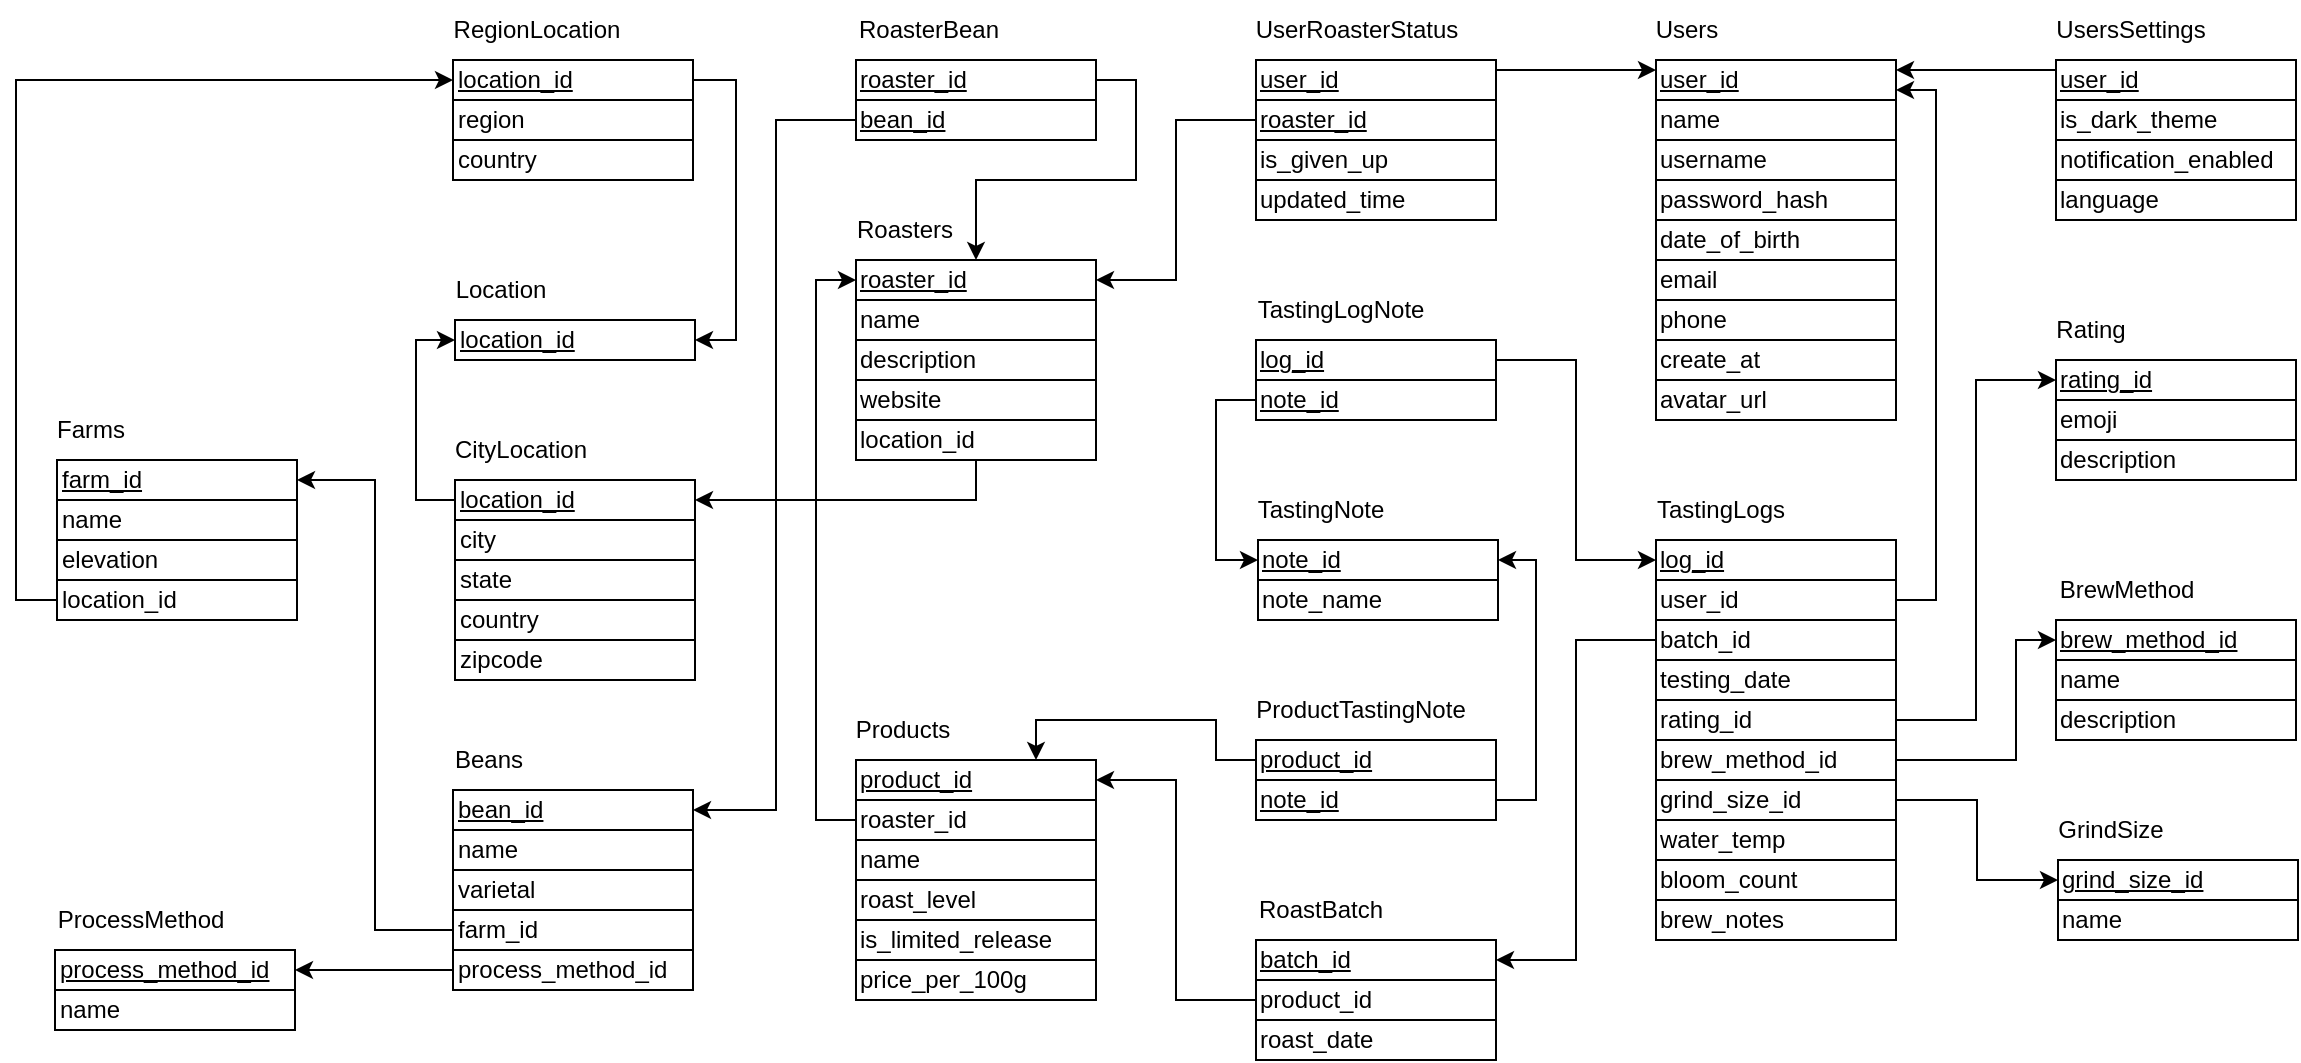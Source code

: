 <mxfile version="26.0.16" pages="5">
  <diagram name="第 1 页" id="ilvjWp2BlikD3_RMlexL">
    <mxGraphModel dx="2523" dy="838" grid="1" gridSize="10" guides="1" tooltips="1" connect="1" arrows="1" fold="1" page="1" pageScale="1" pageWidth="1169" pageHeight="827" math="0" shadow="0">
      <root>
        <mxCell id="0" />
        <mxCell id="1" parent="0" />
        <mxCell id="pVqvPsHFw3PsvL6hMdyp-12" value="&lt;u&gt;user_id&lt;/u&gt;" style="whiteSpace=wrap;html=1;align=left;" vertex="1" parent="1">
          <mxGeometry x="360" y="60" width="120" height="20" as="geometry" />
        </mxCell>
        <mxCell id="pVqvPsHFw3PsvL6hMdyp-13" value="name" style="whiteSpace=wrap;html=1;align=left;" vertex="1" parent="1">
          <mxGeometry x="360" y="80" width="120" height="20" as="geometry" />
        </mxCell>
        <mxCell id="pVqvPsHFw3PsvL6hMdyp-14" value="username" style="whiteSpace=wrap;html=1;align=left;" vertex="1" parent="1">
          <mxGeometry x="360" y="100" width="120" height="20" as="geometry" />
        </mxCell>
        <mxCell id="pVqvPsHFw3PsvL6hMdyp-15" value="password_hash" style="whiteSpace=wrap;html=1;align=left;" vertex="1" parent="1">
          <mxGeometry x="360" y="120" width="120" height="20" as="geometry" />
        </mxCell>
        <mxCell id="pVqvPsHFw3PsvL6hMdyp-16" value="date_of_birth" style="whiteSpace=wrap;html=1;align=left;" vertex="1" parent="1">
          <mxGeometry x="360" y="140" width="120" height="20" as="geometry" />
        </mxCell>
        <mxCell id="pVqvPsHFw3PsvL6hMdyp-17" value="email" style="whiteSpace=wrap;html=1;align=left;" vertex="1" parent="1">
          <mxGeometry x="360" y="160" width="120" height="20" as="geometry" />
        </mxCell>
        <mxCell id="pVqvPsHFw3PsvL6hMdyp-18" value="phone" style="whiteSpace=wrap;html=1;align=left;" vertex="1" parent="1">
          <mxGeometry x="360" y="180" width="120" height="20" as="geometry" />
        </mxCell>
        <mxCell id="pVqvPsHFw3PsvL6hMdyp-19" value="create_at" style="whiteSpace=wrap;html=1;align=left;" vertex="1" parent="1">
          <mxGeometry x="360" y="200" width="120" height="20" as="geometry" />
        </mxCell>
        <mxCell id="pVqvPsHFw3PsvL6hMdyp-20" value="avatar_url" style="whiteSpace=wrap;html=1;align=left;" vertex="1" parent="1">
          <mxGeometry x="360" y="220" width="120" height="20" as="geometry" />
        </mxCell>
        <mxCell id="pVqvPsHFw3PsvL6hMdyp-21" value="Users" style="text;html=1;align=center;verticalAlign=middle;resizable=0;points=[];autosize=1;strokeColor=none;fillColor=none;" vertex="1" parent="1">
          <mxGeometry x="350" y="30" width="50" height="30" as="geometry" />
        </mxCell>
        <mxCell id="pVqvPsHFw3PsvL6hMdyp-71" value="" style="edgeStyle=orthogonalEdgeStyle;rounded=0;orthogonalLoop=1;jettySize=auto;html=1;entryX=1;entryY=0.25;entryDx=0;entryDy=0;" edge="1" parent="1" source="pVqvPsHFw3PsvL6hMdyp-32" target="pVqvPsHFw3PsvL6hMdyp-12">
          <mxGeometry relative="1" as="geometry">
            <mxPoint x="510" y="100" as="targetPoint" />
            <Array as="points">
              <mxPoint x="540" y="65" />
              <mxPoint x="540" y="65" />
            </Array>
          </mxGeometry>
        </mxCell>
        <mxCell id="pVqvPsHFw3PsvL6hMdyp-32" value="&lt;u&gt;user_id&lt;/u&gt;" style="whiteSpace=wrap;html=1;align=left;" vertex="1" parent="1">
          <mxGeometry x="560" y="60" width="120" height="20" as="geometry" />
        </mxCell>
        <mxCell id="pVqvPsHFw3PsvL6hMdyp-33" value="is_dark_theme" style="whiteSpace=wrap;html=1;align=left;" vertex="1" parent="1">
          <mxGeometry x="560" y="80" width="120" height="20" as="geometry" />
        </mxCell>
        <mxCell id="pVqvPsHFw3PsvL6hMdyp-34" value="notification_enabled" style="whiteSpace=wrap;html=1;align=left;" vertex="1" parent="1">
          <mxGeometry x="560" y="100" width="120" height="20" as="geometry" />
        </mxCell>
        <mxCell id="pVqvPsHFw3PsvL6hMdyp-35" value="language" style="whiteSpace=wrap;html=1;align=left;" vertex="1" parent="1">
          <mxGeometry x="560" y="120" width="120" height="20" as="geometry" />
        </mxCell>
        <mxCell id="pVqvPsHFw3PsvL6hMdyp-41" value="UsersSettings" style="text;html=1;align=center;verticalAlign=middle;resizable=0;points=[];autosize=1;strokeColor=none;fillColor=none;" vertex="1" parent="1">
          <mxGeometry x="547" y="30" width="100" height="30" as="geometry" />
        </mxCell>
        <mxCell id="pVqvPsHFw3PsvL6hMdyp-72" value="" style="edgeStyle=orthogonalEdgeStyle;rounded=0;orthogonalLoop=1;jettySize=auto;html=1;entryX=0;entryY=0.25;entryDx=0;entryDy=0;" edge="1" parent="1" source="pVqvPsHFw3PsvL6hMdyp-42" target="pVqvPsHFw3PsvL6hMdyp-12">
          <mxGeometry relative="1" as="geometry">
            <mxPoint x="340" y="60" as="targetPoint" />
            <Array as="points">
              <mxPoint x="320" y="65" />
              <mxPoint x="320" y="65" />
            </Array>
          </mxGeometry>
        </mxCell>
        <mxCell id="pVqvPsHFw3PsvL6hMdyp-42" value="&lt;u&gt;user_id&lt;/u&gt;" style="whiteSpace=wrap;html=1;align=left;" vertex="1" parent="1">
          <mxGeometry x="160" y="60" width="120" height="20" as="geometry" />
        </mxCell>
        <mxCell id="pVqvPsHFw3PsvL6hMdyp-143" value="" style="edgeStyle=orthogonalEdgeStyle;rounded=0;orthogonalLoop=1;jettySize=auto;html=1;entryX=1;entryY=0.5;entryDx=0;entryDy=0;" edge="1" parent="1" source="pVqvPsHFw3PsvL6hMdyp-43" target="pVqvPsHFw3PsvL6hMdyp-102">
          <mxGeometry relative="1" as="geometry">
            <mxPoint x="110" y="120" as="targetPoint" />
          </mxGeometry>
        </mxCell>
        <mxCell id="pVqvPsHFw3PsvL6hMdyp-43" value="&lt;u&gt;roaster_id&lt;/u&gt;" style="whiteSpace=wrap;html=1;align=left;" vertex="1" parent="1">
          <mxGeometry x="160" y="80" width="120" height="20" as="geometry" />
        </mxCell>
        <mxCell id="pVqvPsHFw3PsvL6hMdyp-44" value="is_given_up" style="whiteSpace=wrap;html=1;align=left;" vertex="1" parent="1">
          <mxGeometry x="160" y="100" width="120" height="20" as="geometry" />
        </mxCell>
        <mxCell id="pVqvPsHFw3PsvL6hMdyp-45" value="updated_time" style="whiteSpace=wrap;html=1;align=left;" vertex="1" parent="1">
          <mxGeometry x="160" y="120" width="120" height="20" as="geometry" />
        </mxCell>
        <mxCell id="pVqvPsHFw3PsvL6hMdyp-46" value="UserRoasterStatus" style="text;html=1;align=center;verticalAlign=middle;resizable=0;points=[];autosize=1;strokeColor=none;fillColor=none;" vertex="1" parent="1">
          <mxGeometry x="150" y="30" width="120" height="30" as="geometry" />
        </mxCell>
        <mxCell id="pVqvPsHFw3PsvL6hMdyp-47" value="&lt;u&gt;log_id&lt;/u&gt;" style="whiteSpace=wrap;html=1;align=left;" vertex="1" parent="1">
          <mxGeometry x="360" y="300" width="120" height="20" as="geometry" />
        </mxCell>
        <mxCell id="pVqvPsHFw3PsvL6hMdyp-81" value="" style="edgeStyle=orthogonalEdgeStyle;rounded=0;orthogonalLoop=1;jettySize=auto;html=1;entryX=1;entryY=0.75;entryDx=0;entryDy=0;" edge="1" parent="1" source="pVqvPsHFw3PsvL6hMdyp-48" target="pVqvPsHFw3PsvL6hMdyp-12">
          <mxGeometry relative="1" as="geometry">
            <mxPoint x="500" y="80" as="targetPoint" />
            <Array as="points">
              <mxPoint x="500" y="330" />
              <mxPoint x="500" y="75" />
            </Array>
          </mxGeometry>
        </mxCell>
        <mxCell id="pVqvPsHFw3PsvL6hMdyp-48" value="user_id" style="whiteSpace=wrap;html=1;align=left;" vertex="1" parent="1">
          <mxGeometry x="360" y="320" width="120" height="20" as="geometry" />
        </mxCell>
        <mxCell id="pVqvPsHFw3PsvL6hMdyp-144" value="" style="edgeStyle=orthogonalEdgeStyle;rounded=0;orthogonalLoop=1;jettySize=auto;html=1;entryX=1;entryY=0.5;entryDx=0;entryDy=0;" edge="1" parent="1" source="pVqvPsHFw3PsvL6hMdyp-49" target="pVqvPsHFw3PsvL6hMdyp-91">
          <mxGeometry relative="1" as="geometry" />
        </mxCell>
        <mxCell id="pVqvPsHFw3PsvL6hMdyp-49" value="batch_id" style="whiteSpace=wrap;html=1;align=left;" vertex="1" parent="1">
          <mxGeometry x="360" y="340" width="120" height="20" as="geometry" />
        </mxCell>
        <mxCell id="pVqvPsHFw3PsvL6hMdyp-50" value="testing_date" style="whiteSpace=wrap;html=1;align=left;" vertex="1" parent="1">
          <mxGeometry x="360" y="360" width="120" height="20" as="geometry" />
        </mxCell>
        <mxCell id="pVqvPsHFw3PsvL6hMdyp-145" value="" style="edgeStyle=orthogonalEdgeStyle;rounded=0;orthogonalLoop=1;jettySize=auto;html=1;entryX=0;entryY=0.5;entryDx=0;entryDy=0;" edge="1" parent="1" source="pVqvPsHFw3PsvL6hMdyp-51" target="pVqvPsHFw3PsvL6hMdyp-62">
          <mxGeometry relative="1" as="geometry">
            <mxPoint x="520" y="220" as="targetPoint" />
            <Array as="points">
              <mxPoint x="520" y="390" />
              <mxPoint x="520" y="220" />
            </Array>
          </mxGeometry>
        </mxCell>
        <mxCell id="pVqvPsHFw3PsvL6hMdyp-51" value="rating_id" style="whiteSpace=wrap;html=1;align=left;" vertex="1" parent="1">
          <mxGeometry x="360" y="380" width="120" height="20" as="geometry" />
        </mxCell>
        <mxCell id="pVqvPsHFw3PsvL6hMdyp-146" value="" style="edgeStyle=orthogonalEdgeStyle;rounded=0;orthogonalLoop=1;jettySize=auto;html=1;entryX=0;entryY=0.5;entryDx=0;entryDy=0;" edge="1" parent="1" source="pVqvPsHFw3PsvL6hMdyp-52" target="pVqvPsHFw3PsvL6hMdyp-73">
          <mxGeometry relative="1" as="geometry">
            <Array as="points">
              <mxPoint x="540" y="410" />
              <mxPoint x="540" y="350" />
            </Array>
          </mxGeometry>
        </mxCell>
        <mxCell id="pVqvPsHFw3PsvL6hMdyp-52" value="brew_method_id" style="whiteSpace=wrap;html=1;align=left;" vertex="1" parent="1">
          <mxGeometry x="360" y="400" width="120" height="20" as="geometry" />
        </mxCell>
        <mxCell id="pVqvPsHFw3PsvL6hMdyp-147" value="" style="edgeStyle=orthogonalEdgeStyle;rounded=0;orthogonalLoop=1;jettySize=auto;html=1;entryX=0;entryY=0.5;entryDx=0;entryDy=0;" edge="1" parent="1" source="pVqvPsHFw3PsvL6hMdyp-53" target="pVqvPsHFw3PsvL6hMdyp-67">
          <mxGeometry relative="1" as="geometry" />
        </mxCell>
        <mxCell id="pVqvPsHFw3PsvL6hMdyp-53" value="grind_size_id" style="whiteSpace=wrap;html=1;align=left;" vertex="1" parent="1">
          <mxGeometry x="360" y="420" width="120" height="20" as="geometry" />
        </mxCell>
        <mxCell id="pVqvPsHFw3PsvL6hMdyp-54" value="water_temp" style="whiteSpace=wrap;html=1;align=left;" vertex="1" parent="1">
          <mxGeometry x="360" y="440" width="120" height="20" as="geometry" />
        </mxCell>
        <mxCell id="pVqvPsHFw3PsvL6hMdyp-55" value="bloom_count" style="whiteSpace=wrap;html=1;align=left;" vertex="1" parent="1">
          <mxGeometry x="360" y="460" width="120" height="20" as="geometry" />
        </mxCell>
        <mxCell id="pVqvPsHFw3PsvL6hMdyp-56" value="TastingLogs" style="text;html=1;align=center;verticalAlign=middle;resizable=0;points=[];autosize=1;strokeColor=none;fillColor=none;" vertex="1" parent="1">
          <mxGeometry x="347" y="270" width="90" height="30" as="geometry" />
        </mxCell>
        <mxCell id="pVqvPsHFw3PsvL6hMdyp-62" value="&lt;u&gt;rating_id&lt;/u&gt;" style="whiteSpace=wrap;html=1;align=left;" vertex="1" parent="1">
          <mxGeometry x="560" y="210" width="120" height="20" as="geometry" />
        </mxCell>
        <mxCell id="pVqvPsHFw3PsvL6hMdyp-63" value="emoji" style="whiteSpace=wrap;html=1;align=left;" vertex="1" parent="1">
          <mxGeometry x="560" y="230" width="120" height="20" as="geometry" />
        </mxCell>
        <mxCell id="pVqvPsHFw3PsvL6hMdyp-64" value="description" style="whiteSpace=wrap;html=1;align=left;" vertex="1" parent="1">
          <mxGeometry x="560" y="250" width="120" height="20" as="geometry" />
        </mxCell>
        <mxCell id="pVqvPsHFw3PsvL6hMdyp-66" value="Rating" style="text;html=1;align=center;verticalAlign=middle;resizable=0;points=[];autosize=1;strokeColor=none;fillColor=none;" vertex="1" parent="1">
          <mxGeometry x="547" y="180" width="60" height="30" as="geometry" />
        </mxCell>
        <mxCell id="pVqvPsHFw3PsvL6hMdyp-67" value="&lt;u&gt;grind_size_id&lt;/u&gt;" style="whiteSpace=wrap;html=1;align=left;" vertex="1" parent="1">
          <mxGeometry x="561" y="460" width="120" height="20" as="geometry" />
        </mxCell>
        <mxCell id="pVqvPsHFw3PsvL6hMdyp-68" value="name" style="whiteSpace=wrap;html=1;align=left;" vertex="1" parent="1">
          <mxGeometry x="561" y="480" width="120" height="20" as="geometry" />
        </mxCell>
        <mxCell id="pVqvPsHFw3PsvL6hMdyp-70" value="GrindSize" style="text;html=1;align=center;verticalAlign=middle;resizable=0;points=[];autosize=1;strokeColor=none;fillColor=none;" vertex="1" parent="1">
          <mxGeometry x="547" y="430" width="80" height="30" as="geometry" />
        </mxCell>
        <mxCell id="pVqvPsHFw3PsvL6hMdyp-73" value="&lt;u&gt;brew_method_id&lt;/u&gt;" style="whiteSpace=wrap;html=1;align=left;" vertex="1" parent="1">
          <mxGeometry x="560" y="340" width="120" height="20" as="geometry" />
        </mxCell>
        <mxCell id="pVqvPsHFw3PsvL6hMdyp-74" value="name" style="whiteSpace=wrap;html=1;align=left;" vertex="1" parent="1">
          <mxGeometry x="560" y="360" width="120" height="20" as="geometry" />
        </mxCell>
        <mxCell id="pVqvPsHFw3PsvL6hMdyp-75" value="description" style="whiteSpace=wrap;html=1;align=left;" vertex="1" parent="1">
          <mxGeometry x="560" y="380" width="120" height="20" as="geometry" />
        </mxCell>
        <mxCell id="pVqvPsHFw3PsvL6hMdyp-76" value="BrewMethod" style="text;html=1;align=center;verticalAlign=middle;resizable=0;points=[];autosize=1;strokeColor=none;fillColor=none;" vertex="1" parent="1">
          <mxGeometry x="550" y="310" width="90" height="30" as="geometry" />
        </mxCell>
        <mxCell id="pVqvPsHFw3PsvL6hMdyp-77" value="brew_notes" style="whiteSpace=wrap;html=1;align=left;" vertex="1" parent="1">
          <mxGeometry x="360" y="480" width="120" height="20" as="geometry" />
        </mxCell>
        <mxCell id="pVqvPsHFw3PsvL6hMdyp-148" value="" style="edgeStyle=orthogonalEdgeStyle;rounded=0;orthogonalLoop=1;jettySize=auto;html=1;entryX=0;entryY=0.5;entryDx=0;entryDy=0;" edge="1" parent="1" source="pVqvPsHFw3PsvL6hMdyp-82" target="pVqvPsHFw3PsvL6hMdyp-47">
          <mxGeometry relative="1" as="geometry" />
        </mxCell>
        <mxCell id="pVqvPsHFw3PsvL6hMdyp-82" value="&lt;u&gt;log_id&lt;/u&gt;" style="whiteSpace=wrap;html=1;align=left;" vertex="1" parent="1">
          <mxGeometry x="160" y="200" width="120" height="20" as="geometry" />
        </mxCell>
        <mxCell id="pVqvPsHFw3PsvL6hMdyp-149" value="" style="edgeStyle=orthogonalEdgeStyle;rounded=0;orthogonalLoop=1;jettySize=auto;html=1;entryX=0;entryY=0.5;entryDx=0;entryDy=0;" edge="1" parent="1" source="pVqvPsHFw3PsvL6hMdyp-83" target="pVqvPsHFw3PsvL6hMdyp-85">
          <mxGeometry relative="1" as="geometry">
            <mxPoint x="110" y="310" as="targetPoint" />
            <Array as="points">
              <mxPoint x="140" y="230" />
              <mxPoint x="140" y="310" />
            </Array>
          </mxGeometry>
        </mxCell>
        <mxCell id="pVqvPsHFw3PsvL6hMdyp-83" value="&lt;u&gt;note_id&lt;/u&gt;" style="whiteSpace=wrap;html=1;align=left;" vertex="1" parent="1">
          <mxGeometry x="160" y="220" width="120" height="20" as="geometry" />
        </mxCell>
        <mxCell id="pVqvPsHFw3PsvL6hMdyp-84" value="TastingLogNote" style="text;html=1;align=center;verticalAlign=middle;resizable=0;points=[];autosize=1;strokeColor=none;fillColor=none;" vertex="1" parent="1">
          <mxGeometry x="147" y="170" width="110" height="30" as="geometry" />
        </mxCell>
        <mxCell id="pVqvPsHFw3PsvL6hMdyp-85" value="&lt;u&gt;note_id&lt;/u&gt;" style="whiteSpace=wrap;html=1;align=left;" vertex="1" parent="1">
          <mxGeometry x="161" y="300" width="120" height="20" as="geometry" />
        </mxCell>
        <mxCell id="pVqvPsHFw3PsvL6hMdyp-86" value="note_name" style="whiteSpace=wrap;html=1;align=left;" vertex="1" parent="1">
          <mxGeometry x="161" y="320" width="120" height="20" as="geometry" />
        </mxCell>
        <mxCell id="pVqvPsHFw3PsvL6hMdyp-87" value="TastingNote" style="text;html=1;align=center;verticalAlign=middle;resizable=0;points=[];autosize=1;strokeColor=none;fillColor=none;" vertex="1" parent="1">
          <mxGeometry x="147" y="270" width="90" height="30" as="geometry" />
        </mxCell>
        <mxCell id="pVqvPsHFw3PsvL6hMdyp-151" value="" style="edgeStyle=orthogonalEdgeStyle;rounded=0;orthogonalLoop=1;jettySize=auto;html=1;entryX=0.75;entryY=0;entryDx=0;entryDy=0;" edge="1" parent="1" source="pVqvPsHFw3PsvL6hMdyp-88" target="pVqvPsHFw3PsvL6hMdyp-95">
          <mxGeometry relative="1" as="geometry">
            <Array as="points">
              <mxPoint x="140" y="410" />
              <mxPoint x="140" y="390" />
              <mxPoint x="50" y="390" />
            </Array>
          </mxGeometry>
        </mxCell>
        <mxCell id="pVqvPsHFw3PsvL6hMdyp-88" value="&lt;u&gt;product_id&lt;/u&gt;" style="whiteSpace=wrap;html=1;align=left;" vertex="1" parent="1">
          <mxGeometry x="160" y="400" width="120" height="20" as="geometry" />
        </mxCell>
        <mxCell id="pVqvPsHFw3PsvL6hMdyp-150" value="" style="edgeStyle=orthogonalEdgeStyle;rounded=0;orthogonalLoop=1;jettySize=auto;html=1;entryX=1;entryY=0.5;entryDx=0;entryDy=0;" edge="1" parent="1" source="pVqvPsHFw3PsvL6hMdyp-89" target="pVqvPsHFw3PsvL6hMdyp-85">
          <mxGeometry relative="1" as="geometry">
            <Array as="points">
              <mxPoint x="300" y="430" />
              <mxPoint x="300" y="310" />
            </Array>
          </mxGeometry>
        </mxCell>
        <mxCell id="pVqvPsHFw3PsvL6hMdyp-89" value="&lt;u&gt;note_id&lt;/u&gt;" style="whiteSpace=wrap;html=1;align=left;" vertex="1" parent="1">
          <mxGeometry x="160" y="420" width="120" height="20" as="geometry" />
        </mxCell>
        <mxCell id="pVqvPsHFw3PsvL6hMdyp-90" value="ProductTastingNote" style="text;html=1;align=center;verticalAlign=middle;resizable=0;points=[];autosize=1;strokeColor=none;fillColor=none;" vertex="1" parent="1">
          <mxGeometry x="147" y="370" width="130" height="30" as="geometry" />
        </mxCell>
        <mxCell id="pVqvPsHFw3PsvL6hMdyp-91" value="&lt;u&gt;batch_id&lt;/u&gt;" style="whiteSpace=wrap;html=1;align=left;" vertex="1" parent="1">
          <mxGeometry x="160" y="500" width="120" height="20" as="geometry" />
        </mxCell>
        <mxCell id="pVqvPsHFw3PsvL6hMdyp-153" value="" style="edgeStyle=orthogonalEdgeStyle;rounded=0;orthogonalLoop=1;jettySize=auto;html=1;entryX=1;entryY=0.5;entryDx=0;entryDy=0;" edge="1" parent="1" source="pVqvPsHFw3PsvL6hMdyp-92" target="pVqvPsHFw3PsvL6hMdyp-95">
          <mxGeometry relative="1" as="geometry">
            <Array as="points">
              <mxPoint x="120" y="530" />
              <mxPoint x="120" y="420" />
            </Array>
          </mxGeometry>
        </mxCell>
        <mxCell id="pVqvPsHFw3PsvL6hMdyp-92" value="product_id" style="whiteSpace=wrap;html=1;align=left;" vertex="1" parent="1">
          <mxGeometry x="160" y="520" width="120" height="20" as="geometry" />
        </mxCell>
        <mxCell id="pVqvPsHFw3PsvL6hMdyp-93" value="roast_date" style="whiteSpace=wrap;html=1;align=left;" vertex="1" parent="1">
          <mxGeometry x="160" y="540" width="120" height="20" as="geometry" />
        </mxCell>
        <mxCell id="pVqvPsHFw3PsvL6hMdyp-94" value="RoastBatch" style="text;html=1;align=center;verticalAlign=middle;resizable=0;points=[];autosize=1;strokeColor=none;fillColor=none;" vertex="1" parent="1">
          <mxGeometry x="147" y="470" width="90" height="30" as="geometry" />
        </mxCell>
        <mxCell id="pVqvPsHFw3PsvL6hMdyp-95" value="&lt;u&gt;product_id&lt;/u&gt;" style="whiteSpace=wrap;html=1;align=left;" vertex="1" parent="1">
          <mxGeometry x="-40" y="410" width="120" height="20" as="geometry" />
        </mxCell>
        <mxCell id="pVqvPsHFw3PsvL6hMdyp-155" value="" style="edgeStyle=orthogonalEdgeStyle;rounded=0;orthogonalLoop=1;jettySize=auto;html=1;entryX=0;entryY=0.5;entryDx=0;entryDy=0;" edge="1" parent="1" source="pVqvPsHFw3PsvL6hMdyp-96" target="pVqvPsHFw3PsvL6hMdyp-102">
          <mxGeometry relative="1" as="geometry">
            <mxPoint x="-120" y="440" as="targetPoint" />
            <Array as="points">
              <mxPoint x="-60" y="440" />
              <mxPoint x="-60" y="170" />
            </Array>
          </mxGeometry>
        </mxCell>
        <mxCell id="pVqvPsHFw3PsvL6hMdyp-96" value="roaster_id" style="whiteSpace=wrap;html=1;align=left;" vertex="1" parent="1">
          <mxGeometry x="-40" y="430" width="120" height="20" as="geometry" />
        </mxCell>
        <mxCell id="pVqvPsHFw3PsvL6hMdyp-97" value="name" style="whiteSpace=wrap;html=1;align=left;" vertex="1" parent="1">
          <mxGeometry x="-40" y="450" width="120" height="20" as="geometry" />
        </mxCell>
        <mxCell id="pVqvPsHFw3PsvL6hMdyp-98" value="Products" style="text;html=1;align=center;verticalAlign=middle;resizable=0;points=[];autosize=1;strokeColor=none;fillColor=none;" vertex="1" parent="1">
          <mxGeometry x="-52" y="380" width="70" height="30" as="geometry" />
        </mxCell>
        <mxCell id="pVqvPsHFw3PsvL6hMdyp-99" value="roast_level" style="whiteSpace=wrap;html=1;align=left;" vertex="1" parent="1">
          <mxGeometry x="-40" y="470" width="120" height="20" as="geometry" />
        </mxCell>
        <mxCell id="pVqvPsHFw3PsvL6hMdyp-100" value="is_limited_release" style="whiteSpace=wrap;html=1;align=left;" vertex="1" parent="1">
          <mxGeometry x="-40" y="490" width="120" height="20" as="geometry" />
        </mxCell>
        <mxCell id="pVqvPsHFw3PsvL6hMdyp-101" value="price_per_100g" style="whiteSpace=wrap;html=1;align=left;" vertex="1" parent="1">
          <mxGeometry x="-40" y="510" width="120" height="20" as="geometry" />
        </mxCell>
        <mxCell id="pVqvPsHFw3PsvL6hMdyp-102" value="&lt;u&gt;roaster_id&lt;/u&gt;" style="whiteSpace=wrap;html=1;align=left;" vertex="1" parent="1">
          <mxGeometry x="-40" y="160" width="120" height="20" as="geometry" />
        </mxCell>
        <mxCell id="pVqvPsHFw3PsvL6hMdyp-103" value="name" style="whiteSpace=wrap;html=1;align=left;" vertex="1" parent="1">
          <mxGeometry x="-40" y="180" width="120" height="20" as="geometry" />
        </mxCell>
        <mxCell id="pVqvPsHFw3PsvL6hMdyp-104" value="description" style="whiteSpace=wrap;html=1;align=left;" vertex="1" parent="1">
          <mxGeometry x="-40" y="200" width="120" height="20" as="geometry" />
        </mxCell>
        <mxCell id="pVqvPsHFw3PsvL6hMdyp-105" value="Roasters" style="text;html=1;align=center;verticalAlign=middle;resizable=0;points=[];autosize=1;strokeColor=none;fillColor=none;" vertex="1" parent="1">
          <mxGeometry x="-51" y="130" width="70" height="30" as="geometry" />
        </mxCell>
        <mxCell id="pVqvPsHFw3PsvL6hMdyp-106" value="website" style="whiteSpace=wrap;html=1;align=left;" vertex="1" parent="1">
          <mxGeometry x="-40" y="220" width="120" height="20" as="geometry" />
        </mxCell>
        <mxCell id="pVqvPsHFw3PsvL6hMdyp-161" value="" style="edgeStyle=orthogonalEdgeStyle;rounded=0;orthogonalLoop=1;jettySize=auto;html=1;entryX=1;entryY=0.5;entryDx=0;entryDy=0;exitX=0.5;exitY=1;exitDx=0;exitDy=0;" edge="1" parent="1" source="pVqvPsHFw3PsvL6hMdyp-107" target="pVqvPsHFw3PsvL6hMdyp-133">
          <mxGeometry relative="1" as="geometry" />
        </mxCell>
        <mxCell id="pVqvPsHFw3PsvL6hMdyp-107" value="location_id" style="whiteSpace=wrap;html=1;align=left;" vertex="1" parent="1">
          <mxGeometry x="-40" y="240" width="120" height="20" as="geometry" />
        </mxCell>
        <mxCell id="pVqvPsHFw3PsvL6hMdyp-109" value="&lt;u&gt;bean_id&lt;/u&gt;" style="whiteSpace=wrap;html=1;align=left;" vertex="1" parent="1">
          <mxGeometry x="-241.5" y="425" width="120" height="20" as="geometry" />
        </mxCell>
        <mxCell id="pVqvPsHFw3PsvL6hMdyp-110" value="name" style="whiteSpace=wrap;html=1;align=left;" vertex="1" parent="1">
          <mxGeometry x="-241.5" y="445" width="120" height="20" as="geometry" />
        </mxCell>
        <mxCell id="pVqvPsHFw3PsvL6hMdyp-111" value="varietal" style="whiteSpace=wrap;html=1;align=left;" vertex="1" parent="1">
          <mxGeometry x="-241.5" y="465" width="120" height="20" as="geometry" />
        </mxCell>
        <mxCell id="pVqvPsHFw3PsvL6hMdyp-112" value="Beans" style="text;html=1;align=center;verticalAlign=middle;resizable=0;points=[];autosize=1;strokeColor=none;fillColor=none;" vertex="1" parent="1">
          <mxGeometry x="-254.5" y="395" width="60" height="30" as="geometry" />
        </mxCell>
        <mxCell id="pVqvPsHFw3PsvL6hMdyp-159" value="" style="edgeStyle=orthogonalEdgeStyle;rounded=0;orthogonalLoop=1;jettySize=auto;html=1;entryX=1;entryY=0.5;entryDx=0;entryDy=0;" edge="1" parent="1" source="pVqvPsHFw3PsvL6hMdyp-113" target="pVqvPsHFw3PsvL6hMdyp-127">
          <mxGeometry relative="1" as="geometry" />
        </mxCell>
        <mxCell id="pVqvPsHFw3PsvL6hMdyp-113" value="process_method_id" style="whiteSpace=wrap;html=1;align=left;" vertex="1" parent="1">
          <mxGeometry x="-241.5" y="505" width="120" height="20" as="geometry" />
        </mxCell>
        <mxCell id="pVqvPsHFw3PsvL6hMdyp-160" value="" style="edgeStyle=orthogonalEdgeStyle;rounded=0;orthogonalLoop=1;jettySize=auto;html=1;entryX=1;entryY=0.5;entryDx=0;entryDy=0;" edge="1" parent="1" source="pVqvPsHFw3PsvL6hMdyp-114" target="pVqvPsHFw3PsvL6hMdyp-119">
          <mxGeometry relative="1" as="geometry" />
        </mxCell>
        <mxCell id="pVqvPsHFw3PsvL6hMdyp-114" value="farm_id" style="whiteSpace=wrap;html=1;align=left;" vertex="1" parent="1">
          <mxGeometry x="-241.5" y="485" width="120" height="20" as="geometry" />
        </mxCell>
        <mxCell id="pVqvPsHFw3PsvL6hMdyp-119" value="&lt;u&gt;farm_id&lt;/u&gt;" style="whiteSpace=wrap;html=1;align=left;" vertex="1" parent="1">
          <mxGeometry x="-439.5" y="260" width="120" height="20" as="geometry" />
        </mxCell>
        <mxCell id="pVqvPsHFw3PsvL6hMdyp-120" value="name" style="whiteSpace=wrap;html=1;align=left;" vertex="1" parent="1">
          <mxGeometry x="-439.5" y="280" width="120" height="20" as="geometry" />
        </mxCell>
        <mxCell id="pVqvPsHFw3PsvL6hMdyp-121" value="elevation" style="whiteSpace=wrap;html=1;align=left;" vertex="1" parent="1">
          <mxGeometry x="-439.5" y="300" width="120" height="20" as="geometry" />
        </mxCell>
        <mxCell id="pVqvPsHFw3PsvL6hMdyp-163" value="" style="edgeStyle=orthogonalEdgeStyle;rounded=0;orthogonalLoop=1;jettySize=auto;html=1;entryX=0;entryY=0.5;entryDx=0;entryDy=0;" edge="1" parent="1" source="pVqvPsHFw3PsvL6hMdyp-122" target="pVqvPsHFw3PsvL6hMdyp-139">
          <mxGeometry relative="1" as="geometry">
            <mxPoint x="-519.5" y="330" as="targetPoint" />
            <Array as="points">
              <mxPoint x="-460" y="330" />
              <mxPoint x="-460" y="70" />
            </Array>
          </mxGeometry>
        </mxCell>
        <mxCell id="pVqvPsHFw3PsvL6hMdyp-122" value="location_id" style="whiteSpace=wrap;html=1;align=left;" vertex="1" parent="1">
          <mxGeometry x="-439.5" y="320" width="120" height="20" as="geometry" />
        </mxCell>
        <mxCell id="pVqvPsHFw3PsvL6hMdyp-123" value="Farms" style="text;html=1;align=center;verticalAlign=middle;resizable=0;points=[];autosize=1;strokeColor=none;fillColor=none;" vertex="1" parent="1">
          <mxGeometry x="-453.5" y="230" width="60" height="30" as="geometry" />
        </mxCell>
        <mxCell id="pVqvPsHFw3PsvL6hMdyp-157" value="" style="edgeStyle=orthogonalEdgeStyle;rounded=0;orthogonalLoop=1;jettySize=auto;html=1;entryX=0.5;entryY=0;entryDx=0;entryDy=0;" edge="1" parent="1" source="pVqvPsHFw3PsvL6hMdyp-124" target="pVqvPsHFw3PsvL6hMdyp-102">
          <mxGeometry relative="1" as="geometry">
            <mxPoint x="-120" y="70" as="targetPoint" />
            <Array as="points">
              <mxPoint x="100" y="70" />
              <mxPoint x="100" y="120" />
              <mxPoint x="20" y="120" />
            </Array>
          </mxGeometry>
        </mxCell>
        <mxCell id="pVqvPsHFw3PsvL6hMdyp-124" value="&lt;u&gt;roaster_id&lt;/u&gt;" style="whiteSpace=wrap;html=1;align=left;" vertex="1" parent="1">
          <mxGeometry x="-40" y="60" width="120" height="20" as="geometry" />
        </mxCell>
        <mxCell id="pVqvPsHFw3PsvL6hMdyp-158" value="" style="edgeStyle=orthogonalEdgeStyle;rounded=0;orthogonalLoop=1;jettySize=auto;html=1;entryX=1;entryY=0.5;entryDx=0;entryDy=0;" edge="1" parent="1" source="pVqvPsHFw3PsvL6hMdyp-125" target="pVqvPsHFw3PsvL6hMdyp-109">
          <mxGeometry relative="1" as="geometry">
            <Array as="points">
              <mxPoint x="-80" y="90" />
              <mxPoint x="-80" y="435" />
            </Array>
          </mxGeometry>
        </mxCell>
        <mxCell id="pVqvPsHFw3PsvL6hMdyp-125" value="&lt;u&gt;bean_id&lt;/u&gt;" style="whiteSpace=wrap;html=1;align=left;" vertex="1" parent="1">
          <mxGeometry x="-40" y="80" width="120" height="20" as="geometry" />
        </mxCell>
        <mxCell id="pVqvPsHFw3PsvL6hMdyp-126" value="RoasterBean" style="text;html=1;align=center;verticalAlign=middle;resizable=0;points=[];autosize=1;strokeColor=none;fillColor=none;" vertex="1" parent="1">
          <mxGeometry x="-49" y="30" width="90" height="30" as="geometry" />
        </mxCell>
        <mxCell id="pVqvPsHFw3PsvL6hMdyp-127" value="&lt;u&gt;process_method_id&lt;/u&gt;" style="whiteSpace=wrap;html=1;align=left;" vertex="1" parent="1">
          <mxGeometry x="-440.5" y="505" width="120" height="20" as="geometry" />
        </mxCell>
        <mxCell id="pVqvPsHFw3PsvL6hMdyp-128" value="name" style="whiteSpace=wrap;html=1;align=left;" vertex="1" parent="1">
          <mxGeometry x="-440.5" y="525" width="120" height="20" as="geometry" />
        </mxCell>
        <mxCell id="pVqvPsHFw3PsvL6hMdyp-129" value="ProcessMethod" style="text;html=1;align=center;verticalAlign=middle;resizable=0;points=[];autosize=1;strokeColor=none;fillColor=none;" vertex="1" parent="1">
          <mxGeometry x="-453.5" y="475" width="110" height="30" as="geometry" />
        </mxCell>
        <mxCell id="pVqvPsHFw3PsvL6hMdyp-130" value="&lt;u&gt;location_id&lt;/u&gt;" style="whiteSpace=wrap;html=1;align=left;" vertex="1" parent="1">
          <mxGeometry x="-240.5" y="190" width="120" height="20" as="geometry" />
        </mxCell>
        <mxCell id="pVqvPsHFw3PsvL6hMdyp-132" value="Location" style="text;html=1;align=center;verticalAlign=middle;resizable=0;points=[];autosize=1;strokeColor=none;fillColor=none;" vertex="1" parent="1">
          <mxGeometry x="-253.5" y="160" width="70" height="30" as="geometry" />
        </mxCell>
        <mxCell id="pVqvPsHFw3PsvL6hMdyp-165" value="" style="edgeStyle=orthogonalEdgeStyle;rounded=0;orthogonalLoop=1;jettySize=auto;html=1;entryX=0;entryY=0.5;entryDx=0;entryDy=0;" edge="1" parent="1" source="pVqvPsHFw3PsvL6hMdyp-133" target="pVqvPsHFw3PsvL6hMdyp-130">
          <mxGeometry relative="1" as="geometry">
            <Array as="points">
              <mxPoint x="-260" y="280" />
              <mxPoint x="-260" y="200" />
            </Array>
          </mxGeometry>
        </mxCell>
        <mxCell id="pVqvPsHFw3PsvL6hMdyp-133" value="&lt;u&gt;location_id&lt;/u&gt;" style="whiteSpace=wrap;html=1;align=left;" vertex="1" parent="1">
          <mxGeometry x="-240.5" y="270" width="120" height="20" as="geometry" />
        </mxCell>
        <mxCell id="pVqvPsHFw3PsvL6hMdyp-134" value="city" style="whiteSpace=wrap;html=1;align=left;" vertex="1" parent="1">
          <mxGeometry x="-240.5" y="290" width="120" height="20" as="geometry" />
        </mxCell>
        <mxCell id="pVqvPsHFw3PsvL6hMdyp-135" value="state" style="whiteSpace=wrap;html=1;align=left;" vertex="1" parent="1">
          <mxGeometry x="-240.5" y="310" width="120" height="20" as="geometry" />
        </mxCell>
        <mxCell id="pVqvPsHFw3PsvL6hMdyp-136" value="CityLocation" style="text;html=1;align=center;verticalAlign=middle;resizable=0;points=[];autosize=1;strokeColor=none;fillColor=none;" vertex="1" parent="1">
          <mxGeometry x="-253.5" y="240" width="90" height="30" as="geometry" />
        </mxCell>
        <mxCell id="pVqvPsHFw3PsvL6hMdyp-137" value="country" style="whiteSpace=wrap;html=1;align=left;" vertex="1" parent="1">
          <mxGeometry x="-240.5" y="330" width="120" height="20" as="geometry" />
        </mxCell>
        <mxCell id="pVqvPsHFw3PsvL6hMdyp-138" value="zipcode" style="whiteSpace=wrap;html=1;align=left;" vertex="1" parent="1">
          <mxGeometry x="-240.5" y="350" width="120" height="20" as="geometry" />
        </mxCell>
        <mxCell id="pVqvPsHFw3PsvL6hMdyp-166" value="" style="edgeStyle=orthogonalEdgeStyle;rounded=0;orthogonalLoop=1;jettySize=auto;html=1;entryX=1;entryY=0.5;entryDx=0;entryDy=0;" edge="1" parent="1" source="pVqvPsHFw3PsvL6hMdyp-139" target="pVqvPsHFw3PsvL6hMdyp-130">
          <mxGeometry relative="1" as="geometry">
            <Array as="points">
              <mxPoint x="-100" y="70" />
              <mxPoint x="-100" y="200" />
            </Array>
          </mxGeometry>
        </mxCell>
        <mxCell id="pVqvPsHFw3PsvL6hMdyp-139" value="&lt;u&gt;location_id&lt;/u&gt;" style="whiteSpace=wrap;html=1;align=left;" vertex="1" parent="1">
          <mxGeometry x="-241.5" y="60" width="120" height="20" as="geometry" />
        </mxCell>
        <mxCell id="pVqvPsHFw3PsvL6hMdyp-140" value="region" style="whiteSpace=wrap;html=1;align=left;" vertex="1" parent="1">
          <mxGeometry x="-241.5" y="80" width="120" height="20" as="geometry" />
        </mxCell>
        <mxCell id="pVqvPsHFw3PsvL6hMdyp-141" value="country" style="whiteSpace=wrap;html=1;align=left;" vertex="1" parent="1">
          <mxGeometry x="-241.5" y="100" width="120" height="20" as="geometry" />
        </mxCell>
        <mxCell id="pVqvPsHFw3PsvL6hMdyp-142" value="RegionLocation" style="text;html=1;align=center;verticalAlign=middle;resizable=0;points=[];autosize=1;strokeColor=none;fillColor=none;" vertex="1" parent="1">
          <mxGeometry x="-255.5" y="30" width="110" height="30" as="geometry" />
        </mxCell>
      </root>
    </mxGraphModel>
  </diagram>
  <diagram id="F32qVkd7E_LWLg5nfG_J" name="第 2 页">
    <mxGraphModel dx="1659" dy="839" grid="1" gridSize="10" guides="1" tooltips="1" connect="1" arrows="1" fold="1" page="1" pageScale="1" pageWidth="1169" pageHeight="827" math="0" shadow="0">
      <root>
        <mxCell id="0" />
        <mxCell id="1" parent="0" />
        <mxCell id="uo9RoeZ53fCKbuvkv_jK-1" value="&lt;u&gt;user_id&lt;/u&gt;" style="whiteSpace=wrap;html=1;align=left;" parent="1" vertex="1">
          <mxGeometry x="360" y="60" width="120" height="20" as="geometry" />
        </mxCell>
        <mxCell id="uo9RoeZ53fCKbuvkv_jK-2" value="nickname" style="whiteSpace=wrap;html=1;align=left;" parent="1" vertex="1">
          <mxGeometry x="360" y="80" width="120" height="20" as="geometry" />
        </mxCell>
        <mxCell id="uo9RoeZ53fCKbuvkv_jK-3" value="email" style="whiteSpace=wrap;html=1;align=left;" parent="1" vertex="1">
          <mxGeometry x="360" y="100" width="120" height="20" as="geometry" />
        </mxCell>
        <mxCell id="uo9RoeZ53fCKbuvkv_jK-4" value="avatar_url" style="whiteSpace=wrap;html=1;align=left;" parent="1" vertex="1">
          <mxGeometry x="360" y="120" width="120" height="20" as="geometry" />
        </mxCell>
        <mxCell id="uo9RoeZ53fCKbuvkv_jK-5" value="name" style="whiteSpace=wrap;html=1;align=left;" parent="1" vertex="1">
          <mxGeometry x="360" y="140" width="120" height="20" as="geometry" />
        </mxCell>
        <mxCell id="uo9RoeZ53fCKbuvkv_jK-6" value="password_hash" style="whiteSpace=wrap;html=1;align=left;" parent="1" vertex="1">
          <mxGeometry x="360" y="160" width="120" height="20" as="geometry" />
        </mxCell>
        <mxCell id="uo9RoeZ53fCKbuvkv_jK-7" value="phone" style="whiteSpace=wrap;html=1;align=left;" parent="1" vertex="1">
          <mxGeometry x="360" y="180" width="120" height="20" as="geometry" />
        </mxCell>
        <mxCell id="uo9RoeZ53fCKbuvkv_jK-8" value="is_dark_theme" style="whiteSpace=wrap;html=1;align=left;" parent="1" vertex="1">
          <mxGeometry x="360" y="220" width="120" height="20" as="geometry" />
        </mxCell>
        <mxCell id="uo9RoeZ53fCKbuvkv_jK-9" value="notification_enabled" style="whiteSpace=wrap;html=1;align=left;" parent="1" vertex="1">
          <mxGeometry x="360" y="240" width="120" height="20" as="geometry" />
        </mxCell>
        <mxCell id="uo9RoeZ53fCKbuvkv_jK-10" value="Users" style="text;html=1;align=center;verticalAlign=middle;resizable=0;points=[];autosize=1;strokeColor=none;fillColor=none;" parent="1" vertex="1">
          <mxGeometry x="350" y="30" width="50" height="30" as="geometry" />
        </mxCell>
        <mxCell id="uo9RoeZ53fCKbuvkv_jK-123" value="" style="edgeStyle=orthogonalEdgeStyle;rounded=0;orthogonalLoop=1;jettySize=auto;html=1;entryX=1;entryY=0.5;entryDx=0;entryDy=0;" parent="1" source="uo9RoeZ53fCKbuvkv_jK-18" target="uo9RoeZ53fCKbuvkv_jK-1" edge="1">
          <mxGeometry relative="1" as="geometry">
            <mxPoint x="510" y="90" as="targetPoint" />
          </mxGeometry>
        </mxCell>
        <mxCell id="uo9RoeZ53fCKbuvkv_jK-18" value="&lt;u&gt;user_id&lt;/u&gt;" style="whiteSpace=wrap;html=1;align=left;" parent="1" vertex="1">
          <mxGeometry x="560" y="60" width="120" height="20" as="geometry" />
        </mxCell>
        <mxCell id="uo9RoeZ53fCKbuvkv_jK-124" value="" style="edgeStyle=orthogonalEdgeStyle;rounded=0;orthogonalLoop=1;jettySize=auto;html=1;entryX=0;entryY=0.25;entryDx=0;entryDy=0;" parent="1" source="uo9RoeZ53fCKbuvkv_jK-20" target="uo9RoeZ53fCKbuvkv_jK-77" edge="1">
          <mxGeometry relative="1" as="geometry">
            <mxPoint x="730" y="60" as="targetPoint" />
          </mxGeometry>
        </mxCell>
        <mxCell id="uo9RoeZ53fCKbuvkv_jK-20" value="&lt;u&gt;roaster_id&lt;/u&gt;" style="whiteSpace=wrap;html=1;align=left;" parent="1" vertex="1">
          <mxGeometry x="560" y="80" width="120" height="20" as="geometry" />
        </mxCell>
        <mxCell id="uo9RoeZ53fCKbuvkv_jK-21" value="is_given_up" style="whiteSpace=wrap;html=1;align=left;" parent="1" vertex="1">
          <mxGeometry x="560" y="100" width="120" height="20" as="geometry" />
        </mxCell>
        <mxCell id="uo9RoeZ53fCKbuvkv_jK-22" value="updated_time" style="whiteSpace=wrap;html=1;align=left;" parent="1" vertex="1">
          <mxGeometry x="560" y="120" width="120" height="20" as="geometry" />
        </mxCell>
        <mxCell id="uo9RoeZ53fCKbuvkv_jK-23" value="UserRoasterStatus" style="text;html=1;align=center;verticalAlign=middle;resizable=0;points=[];autosize=1;strokeColor=none;fillColor=none;" parent="1" vertex="1">
          <mxGeometry x="550" y="30" width="120" height="30" as="geometry" />
        </mxCell>
        <mxCell id="uo9RoeZ53fCKbuvkv_jK-24" value="&lt;u&gt;log_id&lt;/u&gt;" style="whiteSpace=wrap;html=1;align=left;" parent="1" vertex="1">
          <mxGeometry x="360" y="320" width="120" height="20" as="geometry" />
        </mxCell>
        <mxCell id="uo9RoeZ53fCKbuvkv_jK-158" style="edgeStyle=orthogonalEdgeStyle;rounded=0;orthogonalLoop=1;jettySize=auto;html=1;entryX=0;entryY=0.5;entryDx=0;entryDy=0;" parent="1" source="uo9RoeZ53fCKbuvkv_jK-26" target="uo9RoeZ53fCKbuvkv_jK-1" edge="1">
          <mxGeometry relative="1" as="geometry">
            <Array as="points">
              <mxPoint x="340" y="350" />
              <mxPoint x="340" y="70" />
            </Array>
          </mxGeometry>
        </mxCell>
        <mxCell id="uo9RoeZ53fCKbuvkv_jK-26" value="user_id" style="whiteSpace=wrap;html=1;align=left;" parent="1" vertex="1">
          <mxGeometry x="360" y="340" width="120" height="20" as="geometry" />
        </mxCell>
        <mxCell id="uo9RoeZ53fCKbuvkv_jK-163" style="edgeStyle=orthogonalEdgeStyle;rounded=0;orthogonalLoop=1;jettySize=auto;html=1;entryX=0;entryY=0.5;entryDx=0;entryDy=0;" parent="1" source="uo9RoeZ53fCKbuvkv_jK-28" target="uo9RoeZ53fCKbuvkv_jK-64" edge="1">
          <mxGeometry relative="1" as="geometry">
            <Array as="points">
              <mxPoint x="540" y="370" />
              <mxPoint x="540" y="430" />
            </Array>
          </mxGeometry>
        </mxCell>
        <mxCell id="uo9RoeZ53fCKbuvkv_jK-28" value="batch_id" style="whiteSpace=wrap;html=1;align=left;" parent="1" vertex="1">
          <mxGeometry x="360" y="360" width="120" height="20" as="geometry" />
        </mxCell>
        <mxCell id="uo9RoeZ53fCKbuvkv_jK-29" value="testing_date" style="whiteSpace=wrap;html=1;align=left;" parent="1" vertex="1">
          <mxGeometry x="360" y="480" width="120" height="20" as="geometry" />
        </mxCell>
        <mxCell id="uo9RoeZ53fCKbuvkv_jK-166" style="edgeStyle=orthogonalEdgeStyle;rounded=0;orthogonalLoop=1;jettySize=auto;html=1;entryX=0;entryY=0.5;entryDx=0;entryDy=0;" parent="1" source="uo9RoeZ53fCKbuvkv_jK-31" target="uo9RoeZ53fCKbuvkv_jK-39" edge="1">
          <mxGeometry relative="1" as="geometry">
            <Array as="points">
              <mxPoint x="340" y="390" />
              <mxPoint x="340" y="569" />
            </Array>
          </mxGeometry>
        </mxCell>
        <mxCell id="uo9RoeZ53fCKbuvkv_jK-31" value="rating_id" style="whiteSpace=wrap;html=1;align=left;" parent="1" vertex="1">
          <mxGeometry x="360" y="380" width="120" height="20" as="geometry" />
        </mxCell>
        <mxCell id="uo9RoeZ53fCKbuvkv_jK-164" style="edgeStyle=orthogonalEdgeStyle;rounded=0;orthogonalLoop=1;jettySize=auto;html=1;entryX=0;entryY=0.5;entryDx=0;entryDy=0;" parent="1" source="uo9RoeZ53fCKbuvkv_jK-33" target="uo9RoeZ53fCKbuvkv_jK-46" edge="1">
          <mxGeometry relative="1" as="geometry" />
        </mxCell>
        <mxCell id="uo9RoeZ53fCKbuvkv_jK-33" value="brew_method_id" style="whiteSpace=wrap;html=1;align=left;" parent="1" vertex="1">
          <mxGeometry x="360" y="400" width="120" height="20" as="geometry" />
        </mxCell>
        <mxCell id="uo9RoeZ53fCKbuvkv_jK-165" style="edgeStyle=orthogonalEdgeStyle;rounded=0;orthogonalLoop=1;jettySize=auto;html=1;entryX=0;entryY=0.5;entryDx=0;entryDy=0;" parent="1" source="uo9RoeZ53fCKbuvkv_jK-35" target="uo9RoeZ53fCKbuvkv_jK-43" edge="1">
          <mxGeometry relative="1" as="geometry">
            <Array as="points">
              <mxPoint x="500" y="430" />
              <mxPoint x="500" y="610" />
            </Array>
          </mxGeometry>
        </mxCell>
        <mxCell id="uo9RoeZ53fCKbuvkv_jK-35" value="grind_size_id" style="whiteSpace=wrap;html=1;align=left;" parent="1" vertex="1">
          <mxGeometry x="360" y="420" width="120" height="20" as="geometry" />
        </mxCell>
        <mxCell id="uo9RoeZ53fCKbuvkv_jK-36" value="water_temp" style="whiteSpace=wrap;html=1;align=left;" parent="1" vertex="1">
          <mxGeometry x="360" y="440" width="120" height="20" as="geometry" />
        </mxCell>
        <mxCell id="uo9RoeZ53fCKbuvkv_jK-37" value="bloom_count" style="whiteSpace=wrap;html=1;align=left;" parent="1" vertex="1">
          <mxGeometry x="360" y="460" width="120" height="20" as="geometry" />
        </mxCell>
        <mxCell id="uo9RoeZ53fCKbuvkv_jK-38" value="TastingLogs" style="text;html=1;align=center;verticalAlign=middle;resizable=0;points=[];autosize=1;strokeColor=none;fillColor=none;" parent="1" vertex="1">
          <mxGeometry x="347" y="290" width="90" height="30" as="geometry" />
        </mxCell>
        <mxCell id="uo9RoeZ53fCKbuvkv_jK-39" value="&lt;u&gt;rating_id&lt;/u&gt;" style="whiteSpace=wrap;html=1;align=left;" parent="1" vertex="1">
          <mxGeometry x="360" y="559" width="120" height="20" as="geometry" />
        </mxCell>
        <mxCell id="uo9RoeZ53fCKbuvkv_jK-40" value="emoji" style="whiteSpace=wrap;html=1;align=left;" parent="1" vertex="1">
          <mxGeometry x="360" y="579" width="120" height="20" as="geometry" />
        </mxCell>
        <mxCell id="uo9RoeZ53fCKbuvkv_jK-41" value="description" style="whiteSpace=wrap;html=1;align=left;" parent="1" vertex="1">
          <mxGeometry x="360" y="599" width="120" height="20" as="geometry" />
        </mxCell>
        <mxCell id="uo9RoeZ53fCKbuvkv_jK-42" value="Rating" style="text;html=1;align=center;verticalAlign=middle;resizable=0;points=[];autosize=1;strokeColor=none;fillColor=none;" parent="1" vertex="1">
          <mxGeometry x="346" y="530" width="60" height="30" as="geometry" />
        </mxCell>
        <mxCell id="uo9RoeZ53fCKbuvkv_jK-43" value="&lt;u&gt;grind_size_id&lt;/u&gt;" style="whiteSpace=wrap;html=1;align=left;" parent="1" vertex="1">
          <mxGeometry x="560.5" y="600" width="120" height="20" as="geometry" />
        </mxCell>
        <mxCell id="uo9RoeZ53fCKbuvkv_jK-44" value="name" style="whiteSpace=wrap;html=1;align=left;" parent="1" vertex="1">
          <mxGeometry x="560.5" y="620" width="120" height="20" as="geometry" />
        </mxCell>
        <mxCell id="uo9RoeZ53fCKbuvkv_jK-45" value="GrindSize" style="text;html=1;align=center;verticalAlign=middle;resizable=0;points=[];autosize=1;strokeColor=none;fillColor=none;" parent="1" vertex="1">
          <mxGeometry x="544.5" y="570" width="80" height="30" as="geometry" />
        </mxCell>
        <mxCell id="uo9RoeZ53fCKbuvkv_jK-46" value="&lt;u&gt;brew_method_id&lt;/u&gt;" style="whiteSpace=wrap;html=1;align=left;" parent="1" vertex="1">
          <mxGeometry x="560" y="519" width="120" height="20" as="geometry" />
        </mxCell>
        <mxCell id="uo9RoeZ53fCKbuvkv_jK-47" value="name" style="whiteSpace=wrap;html=1;align=left;" parent="1" vertex="1">
          <mxGeometry x="560" y="539" width="120" height="20" as="geometry" />
        </mxCell>
        <mxCell id="uo9RoeZ53fCKbuvkv_jK-49" value="BrewMethod" style="text;html=1;align=center;verticalAlign=middle;resizable=0;points=[];autosize=1;strokeColor=none;fillColor=none;" parent="1" vertex="1">
          <mxGeometry x="547" y="489" width="90" height="30" as="geometry" />
        </mxCell>
        <mxCell id="uo9RoeZ53fCKbuvkv_jK-50" value="brew_notes" style="whiteSpace=wrap;html=1;align=left;" parent="1" vertex="1">
          <mxGeometry x="360" y="500" width="120" height="20" as="geometry" />
        </mxCell>
        <mxCell id="uo9RoeZ53fCKbuvkv_jK-156" style="edgeStyle=orthogonalEdgeStyle;rounded=0;orthogonalLoop=1;jettySize=auto;html=1;entryX=1;entryY=0.5;entryDx=0;entryDy=0;" parent="1" source="uo9RoeZ53fCKbuvkv_jK-52" target="uo9RoeZ53fCKbuvkv_jK-24" edge="1">
          <mxGeometry relative="1" as="geometry" />
        </mxCell>
        <mxCell id="uo9RoeZ53fCKbuvkv_jK-52" value="&lt;u&gt;log_id&lt;/u&gt;" style="whiteSpace=wrap;html=1;align=left;" parent="1" vertex="1">
          <mxGeometry x="560" y="260" width="120" height="20" as="geometry" />
        </mxCell>
        <mxCell id="uo9RoeZ53fCKbuvkv_jK-139" style="edgeStyle=orthogonalEdgeStyle;rounded=0;orthogonalLoop=1;jettySize=auto;html=1;entryX=0;entryY=0.5;entryDx=0;entryDy=0;" parent="1" source="uo9RoeZ53fCKbuvkv_jK-54" target="uo9RoeZ53fCKbuvkv_jK-56" edge="1">
          <mxGeometry relative="1" as="geometry">
            <Array as="points">
              <mxPoint x="540" y="290" />
              <mxPoint x="540" y="350" />
            </Array>
          </mxGeometry>
        </mxCell>
        <mxCell id="uo9RoeZ53fCKbuvkv_jK-54" value="&lt;u&gt;note_id&lt;/u&gt;" style="whiteSpace=wrap;html=1;align=left;" parent="1" vertex="1">
          <mxGeometry x="560" y="280" width="120" height="20" as="geometry" />
        </mxCell>
        <mxCell id="uo9RoeZ53fCKbuvkv_jK-55" value="TastingLogNote" style="text;html=1;align=center;verticalAlign=middle;resizable=0;points=[];autosize=1;strokeColor=none;fillColor=none;" parent="1" vertex="1">
          <mxGeometry x="547" y="230" width="110" height="30" as="geometry" />
        </mxCell>
        <mxCell id="uo9RoeZ53fCKbuvkv_jK-56" value="&lt;u&gt;note_id&lt;/u&gt;" style="whiteSpace=wrap;html=1;align=left;" parent="1" vertex="1">
          <mxGeometry x="561" y="340" width="120" height="20" as="geometry" />
        </mxCell>
        <mxCell id="uo9RoeZ53fCKbuvkv_jK-57" value="note_name" style="whiteSpace=wrap;html=1;align=left;" parent="1" vertex="1">
          <mxGeometry x="561" y="360" width="120" height="20" as="geometry" />
        </mxCell>
        <mxCell id="uo9RoeZ53fCKbuvkv_jK-58" value="TastingNote" style="text;html=1;align=center;verticalAlign=middle;resizable=0;points=[];autosize=1;strokeColor=none;fillColor=none;" parent="1" vertex="1">
          <mxGeometry x="547" y="310" width="90" height="30" as="geometry" />
        </mxCell>
        <mxCell id="uo9RoeZ53fCKbuvkv_jK-142" style="edgeStyle=orthogonalEdgeStyle;rounded=0;orthogonalLoop=1;jettySize=auto;html=1;entryX=0;entryY=0.25;entryDx=0;entryDy=0;" parent="1" source="uo9RoeZ53fCKbuvkv_jK-60" target="uo9RoeZ53fCKbuvkv_jK-69" edge="1">
          <mxGeometry relative="1" as="geometry" />
        </mxCell>
        <mxCell id="uo9RoeZ53fCKbuvkv_jK-60" value="&lt;u&gt;product_id&lt;/u&gt;" style="whiteSpace=wrap;html=1;align=left;" parent="1" vertex="1">
          <mxGeometry x="560" y="181" width="120" height="20" as="geometry" />
        </mxCell>
        <mxCell id="uo9RoeZ53fCKbuvkv_jK-140" style="edgeStyle=orthogonalEdgeStyle;rounded=0;orthogonalLoop=1;jettySize=auto;html=1;entryX=1;entryY=0.5;entryDx=0;entryDy=0;" parent="1" source="uo9RoeZ53fCKbuvkv_jK-62" target="uo9RoeZ53fCKbuvkv_jK-56" edge="1">
          <mxGeometry relative="1" as="geometry">
            <Array as="points">
              <mxPoint x="701" y="211" />
              <mxPoint x="701" y="350" />
            </Array>
          </mxGeometry>
        </mxCell>
        <mxCell id="uo9RoeZ53fCKbuvkv_jK-62" value="&lt;u&gt;note_id&lt;/u&gt;" style="whiteSpace=wrap;html=1;align=left;" parent="1" vertex="1">
          <mxGeometry x="560" y="201" width="120" height="20" as="geometry" />
        </mxCell>
        <mxCell id="uo9RoeZ53fCKbuvkv_jK-63" value="ProductTastingNote" style="text;html=1;align=center;verticalAlign=middle;resizable=0;points=[];autosize=1;strokeColor=none;fillColor=none;" parent="1" vertex="1">
          <mxGeometry x="547" y="151" width="130" height="30" as="geometry" />
        </mxCell>
        <mxCell id="uo9RoeZ53fCKbuvkv_jK-64" value="&lt;u&gt;batch_id&lt;/u&gt;" style="whiteSpace=wrap;html=1;align=left;" parent="1" vertex="1">
          <mxGeometry x="559.5" y="420" width="120" height="20" as="geometry" />
        </mxCell>
        <mxCell id="uo9RoeZ53fCKbuvkv_jK-155" style="edgeStyle=orthogonalEdgeStyle;rounded=0;orthogonalLoop=1;jettySize=auto;html=1;entryX=0;entryY=0.75;entryDx=0;entryDy=0;" parent="1" source="uo9RoeZ53fCKbuvkv_jK-66" target="uo9RoeZ53fCKbuvkv_jK-69" edge="1">
          <mxGeometry relative="1" as="geometry" />
        </mxCell>
        <mxCell id="uo9RoeZ53fCKbuvkv_jK-66" value="product_id" style="whiteSpace=wrap;html=1;align=left;" parent="1" vertex="1">
          <mxGeometry x="559.5" y="440" width="120" height="20" as="geometry" />
        </mxCell>
        <mxCell id="uo9RoeZ53fCKbuvkv_jK-67" value="roast_date" style="whiteSpace=wrap;html=1;align=left;" parent="1" vertex="1">
          <mxGeometry x="559.5" y="460" width="120" height="20" as="geometry" />
        </mxCell>
        <mxCell id="uo9RoeZ53fCKbuvkv_jK-68" value="RoastBatch" style="text;html=1;align=center;verticalAlign=middle;resizable=0;points=[];autosize=1;strokeColor=none;fillColor=none;" parent="1" vertex="1">
          <mxGeometry x="546.5" y="390" width="90" height="30" as="geometry" />
        </mxCell>
        <mxCell id="uo9RoeZ53fCKbuvkv_jK-69" value="&lt;u&gt;product_id&lt;/u&gt;" style="whiteSpace=wrap;html=1;align=left;" parent="1" vertex="1">
          <mxGeometry x="760" y="220" width="120" height="20" as="geometry" />
        </mxCell>
        <mxCell id="uo9RoeZ53fCKbuvkv_jK-141" style="edgeStyle=orthogonalEdgeStyle;rounded=0;orthogonalLoop=1;jettySize=auto;html=1;entryX=0;entryY=0.75;entryDx=0;entryDy=0;" parent="1" source="uo9RoeZ53fCKbuvkv_jK-71" target="uo9RoeZ53fCKbuvkv_jK-77" edge="1">
          <mxGeometry relative="1" as="geometry">
            <Array as="points">
              <mxPoint x="740" y="210" />
              <mxPoint x="740" y="75" />
            </Array>
          </mxGeometry>
        </mxCell>
        <mxCell id="uo9RoeZ53fCKbuvkv_jK-71" value="roaster_id" style="whiteSpace=wrap;html=1;align=left;" parent="1" vertex="1">
          <mxGeometry x="760" y="200" width="120" height="20" as="geometry" />
        </mxCell>
        <mxCell id="uo9RoeZ53fCKbuvkv_jK-72" value="name" style="whiteSpace=wrap;html=1;align=left;" parent="1" vertex="1">
          <mxGeometry x="760" y="240" width="120" height="20" as="geometry" />
        </mxCell>
        <mxCell id="uo9RoeZ53fCKbuvkv_jK-73" value="Products" style="text;html=1;align=center;verticalAlign=middle;resizable=0;points=[];autosize=1;strokeColor=none;fillColor=none;" parent="1" vertex="1">
          <mxGeometry x="748" y="170" width="70" height="30" as="geometry" />
        </mxCell>
        <mxCell id="uo9RoeZ53fCKbuvkv_jK-167" style="edgeStyle=orthogonalEdgeStyle;rounded=0;orthogonalLoop=1;jettySize=auto;html=1;entryX=1;entryY=0.5;entryDx=0;entryDy=0;" parent="1" source="uo9RoeZ53fCKbuvkv_jK-74" target="uo9RoeZ53fCKbuvkv_jK-149" edge="1">
          <mxGeometry relative="1" as="geometry">
            <Array as="points">
              <mxPoint x="900" y="270" />
              <mxPoint x="900" y="369" />
            </Array>
          </mxGeometry>
        </mxCell>
        <mxCell id="uo9RoeZ53fCKbuvkv_jK-74" value="roast_level_id" style="whiteSpace=wrap;html=1;align=left;" parent="1" vertex="1">
          <mxGeometry x="760" y="260" width="120" height="20" as="geometry" />
        </mxCell>
        <mxCell id="uo9RoeZ53fCKbuvkv_jK-75" value="is_limited_release" style="whiteSpace=wrap;html=1;align=left;" parent="1" vertex="1">
          <mxGeometry x="760" y="280" width="120" height="20" as="geometry" />
        </mxCell>
        <mxCell id="uo9RoeZ53fCKbuvkv_jK-76" value="price_per_100g" style="whiteSpace=wrap;html=1;align=left;" parent="1" vertex="1">
          <mxGeometry x="760" y="300" width="120" height="20" as="geometry" />
        </mxCell>
        <mxCell id="uo9RoeZ53fCKbuvkv_jK-77" value="&lt;u&gt;roaster_id&lt;/u&gt;" style="whiteSpace=wrap;html=1;align=left;" parent="1" vertex="1">
          <mxGeometry x="761" y="60" width="120" height="20" as="geometry" />
        </mxCell>
        <mxCell id="uo9RoeZ53fCKbuvkv_jK-78" value="name" style="whiteSpace=wrap;html=1;align=left;" parent="1" vertex="1">
          <mxGeometry x="761" y="80" width="120" height="20" as="geometry" />
        </mxCell>
        <mxCell id="uo9RoeZ53fCKbuvkv_jK-79" value="description" style="whiteSpace=wrap;html=1;align=left;" parent="1" vertex="1">
          <mxGeometry x="761" y="100" width="120" height="20" as="geometry" />
        </mxCell>
        <mxCell id="uo9RoeZ53fCKbuvkv_jK-80" value="Roasters" style="text;html=1;align=center;verticalAlign=middle;resizable=0;points=[];autosize=1;strokeColor=none;fillColor=none;" parent="1" vertex="1">
          <mxGeometry x="749" y="31" width="70" height="30" as="geometry" />
        </mxCell>
        <mxCell id="uo9RoeZ53fCKbuvkv_jK-81" value="website_url" style="whiteSpace=wrap;html=1;align=left;" parent="1" vertex="1">
          <mxGeometry x="761" y="120" width="120" height="20" as="geometry" />
        </mxCell>
        <mxCell id="uo9RoeZ53fCKbuvkv_jK-125" value="" style="edgeStyle=orthogonalEdgeStyle;rounded=0;orthogonalLoop=1;jettySize=auto;html=1;entryX=0;entryY=0.5;entryDx=0;entryDy=0;" parent="1" source="uo9RoeZ53fCKbuvkv_jK-83" target="uo9RoeZ53fCKbuvkv_jK-109" edge="1">
          <mxGeometry relative="1" as="geometry" />
        </mxCell>
        <mxCell id="uo9RoeZ53fCKbuvkv_jK-83" value="location_id" style="whiteSpace=wrap;html=1;align=left;" parent="1" vertex="1">
          <mxGeometry x="761" y="140" width="120" height="20" as="geometry" />
        </mxCell>
        <mxCell id="uo9RoeZ53fCKbuvkv_jK-129" style="edgeStyle=orthogonalEdgeStyle;rounded=0;orthogonalLoop=1;jettySize=auto;html=1;exitX=1;exitY=0.5;exitDx=0;exitDy=0;entryX=1;entryY=0.5;entryDx=0;entryDy=0;" parent="1" source="uo9RoeZ53fCKbuvkv_jK-91" target="uo9RoeZ53fCKbuvkv_jK-92" edge="1">
          <mxGeometry relative="1" as="geometry">
            <Array as="points">
              <mxPoint x="1120" y="589" />
              <mxPoint x="1120" y="350" />
            </Array>
          </mxGeometry>
        </mxCell>
        <mxCell id="uo9RoeZ53fCKbuvkv_jK-84" value="&lt;u&gt;bean_id&lt;/u&gt;" style="whiteSpace=wrap;html=1;align=left;" parent="1" vertex="1">
          <mxGeometry x="960" y="540" width="120" height="20" as="geometry" />
        </mxCell>
        <mxCell id="uo9RoeZ53fCKbuvkv_jK-133" style="edgeStyle=orthogonalEdgeStyle;rounded=0;orthogonalLoop=1;jettySize=auto;html=1;entryX=1;entryY=0.5;entryDx=0;entryDy=0;" parent="1" source="uo9RoeZ53fCKbuvkv_jK-86" target="uo9RoeZ53fCKbuvkv_jK-103" edge="1">
          <mxGeometry relative="1" as="geometry">
            <Array as="points">
              <mxPoint x="1100" y="569" />
              <mxPoint x="1100" y="470" />
            </Array>
          </mxGeometry>
        </mxCell>
        <mxCell id="uo9RoeZ53fCKbuvkv_jK-86" value="varietal_id" style="whiteSpace=wrap;html=1;align=left;" parent="1" vertex="1">
          <mxGeometry x="960" y="559" width="120" height="20" as="geometry" />
        </mxCell>
        <mxCell id="uo9RoeZ53fCKbuvkv_jK-87" value="Beans" style="text;html=1;align=center;verticalAlign=middle;resizable=0;points=[];autosize=1;strokeColor=none;fillColor=none;" parent="1" vertex="1">
          <mxGeometry x="946" y="510" width="60" height="30" as="geometry" />
        </mxCell>
        <mxCell id="uo9RoeZ53fCKbuvkv_jK-134" style="edgeStyle=orthogonalEdgeStyle;rounded=0;orthogonalLoop=1;jettySize=auto;html=1;entryX=1;entryY=0.5;entryDx=0;entryDy=0;exitX=0;exitY=0.5;exitDx=0;exitDy=0;" parent="1" source="uo9RoeZ53fCKbuvkv_jK-89" target="uo9RoeZ53fCKbuvkv_jK-130" edge="1">
          <mxGeometry relative="1" as="geometry">
            <Array as="points">
              <mxPoint x="900" y="609" />
              <mxPoint x="900" y="550" />
            </Array>
          </mxGeometry>
        </mxCell>
        <mxCell id="uo9RoeZ53fCKbuvkv_jK-89" value="process_method_id" style="whiteSpace=wrap;html=1;align=left;" parent="1" vertex="1">
          <mxGeometry x="960" y="599" width="120" height="20" as="geometry" />
        </mxCell>
        <mxCell id="uo9RoeZ53fCKbuvkv_jK-91" value="farm_id" style="whiteSpace=wrap;html=1;align=left;" parent="1" vertex="1">
          <mxGeometry x="960" y="579" width="120" height="20" as="geometry" />
        </mxCell>
        <mxCell id="uo9RoeZ53fCKbuvkv_jK-126" style="edgeStyle=orthogonalEdgeStyle;rounded=0;orthogonalLoop=1;jettySize=auto;html=1;entryX=0;entryY=0.5;entryDx=0;entryDy=0;exitX=0;exitY=0.5;exitDx=0;exitDy=0;" parent="1" source="uo9RoeZ53fCKbuvkv_jK-96" target="uo9RoeZ53fCKbuvkv_jK-116" edge="1">
          <mxGeometry relative="1" as="geometry" />
        </mxCell>
        <mxCell id="uo9RoeZ53fCKbuvkv_jK-92" value="&lt;u&gt;farm_id&lt;/u&gt;" style="whiteSpace=wrap;html=1;align=left;" parent="1" vertex="1">
          <mxGeometry x="961" y="340" width="120" height="20" as="geometry" />
        </mxCell>
        <mxCell id="uo9RoeZ53fCKbuvkv_jK-93" value="name" style="whiteSpace=wrap;html=1;align=left;" parent="1" vertex="1">
          <mxGeometry x="961" y="360" width="120" height="20" as="geometry" />
        </mxCell>
        <mxCell id="uo9RoeZ53fCKbuvkv_jK-94" value="elevation" style="whiteSpace=wrap;html=1;align=left;" parent="1" vertex="1">
          <mxGeometry x="961" y="380" width="120" height="20" as="geometry" />
        </mxCell>
        <mxCell id="uo9RoeZ53fCKbuvkv_jK-96" value="location_id" style="whiteSpace=wrap;html=1;align=left;" parent="1" vertex="1">
          <mxGeometry x="961" y="400" width="120" height="20" as="geometry" />
        </mxCell>
        <mxCell id="uo9RoeZ53fCKbuvkv_jK-97" value="Farms" style="text;html=1;align=center;verticalAlign=middle;resizable=0;points=[];autosize=1;strokeColor=none;fillColor=none;" parent="1" vertex="1">
          <mxGeometry x="946" y="310" width="60" height="30" as="geometry" />
        </mxCell>
        <mxCell id="uo9RoeZ53fCKbuvkv_jK-103" value="&lt;u&gt;varietal_id&lt;/u&gt;" style="whiteSpace=wrap;html=1;align=left;" parent="1" vertex="1">
          <mxGeometry x="960" y="460" width="120" height="20" as="geometry" />
        </mxCell>
        <mxCell id="uo9RoeZ53fCKbuvkv_jK-104" value="name" style="whiteSpace=wrap;html=1;align=left;" parent="1" vertex="1">
          <mxGeometry x="960" y="480" width="120" height="20" as="geometry" />
        </mxCell>
        <mxCell id="uo9RoeZ53fCKbuvkv_jK-105" value="Varietal" style="text;html=1;align=center;verticalAlign=middle;resizable=0;points=[];autosize=1;strokeColor=none;fillColor=none;" parent="1" vertex="1">
          <mxGeometry x="950" y="430" width="60" height="30" as="geometry" />
        </mxCell>
        <mxCell id="uo9RoeZ53fCKbuvkv_jK-106" value="&lt;u&gt;location_id&lt;/u&gt;" style="whiteSpace=wrap;html=1;align=left;" parent="1" vertex="1">
          <mxGeometry x="961" y="60" width="120" height="20" as="geometry" />
        </mxCell>
        <mxCell id="uo9RoeZ53fCKbuvkv_jK-107" value="Location" style="text;html=1;align=center;verticalAlign=middle;resizable=0;points=[];autosize=1;strokeColor=none;fillColor=none;" parent="1" vertex="1">
          <mxGeometry x="947" y="30" width="70" height="30" as="geometry" />
        </mxCell>
        <mxCell id="uo9RoeZ53fCKbuvkv_jK-128" style="edgeStyle=orthogonalEdgeStyle;rounded=0;orthogonalLoop=1;jettySize=auto;html=1;exitX=1;exitY=0.5;exitDx=0;exitDy=0;entryX=1;entryY=0.75;entryDx=0;entryDy=0;" parent="1" source="uo9RoeZ53fCKbuvkv_jK-109" target="uo9RoeZ53fCKbuvkv_jK-106" edge="1">
          <mxGeometry relative="1" as="geometry">
            <mxPoint x="1100" y="80" as="targetPoint" />
          </mxGeometry>
        </mxCell>
        <mxCell id="uo9RoeZ53fCKbuvkv_jK-109" value="&lt;u&gt;location_id&lt;/u&gt;" style="whiteSpace=wrap;html=1;align=left;" parent="1" vertex="1">
          <mxGeometry x="961" y="140" width="120" height="20" as="geometry" />
        </mxCell>
        <mxCell id="uo9RoeZ53fCKbuvkv_jK-110" value="city" style="whiteSpace=wrap;html=1;align=left;" parent="1" vertex="1">
          <mxGeometry x="961" y="160" width="120" height="20" as="geometry" />
        </mxCell>
        <mxCell id="uo9RoeZ53fCKbuvkv_jK-111" value="state" style="whiteSpace=wrap;html=1;align=left;" parent="1" vertex="1">
          <mxGeometry x="961" y="180" width="120" height="20" as="geometry" />
        </mxCell>
        <mxCell id="uo9RoeZ53fCKbuvkv_jK-112" value="CityLocation" style="text;html=1;align=center;verticalAlign=middle;resizable=0;points=[];autosize=1;strokeColor=none;fillColor=none;" parent="1" vertex="1">
          <mxGeometry x="947" y="110" width="90" height="30" as="geometry" />
        </mxCell>
        <mxCell id="uo9RoeZ53fCKbuvkv_jK-113" value="country" style="whiteSpace=wrap;html=1;align=left;" parent="1" vertex="1">
          <mxGeometry x="961" y="80" width="120" height="20" as="geometry" />
        </mxCell>
        <mxCell id="uo9RoeZ53fCKbuvkv_jK-114" value="zipcode" style="whiteSpace=wrap;html=1;align=left;" parent="1" vertex="1">
          <mxGeometry x="961" y="200" width="120" height="20" as="geometry" />
        </mxCell>
        <mxCell id="uo9RoeZ53fCKbuvkv_jK-127" style="edgeStyle=orthogonalEdgeStyle;rounded=0;orthogonalLoop=1;jettySize=auto;html=1;entryX=1;entryY=0.25;entryDx=0;entryDy=0;" parent="1" source="uo9RoeZ53fCKbuvkv_jK-116" target="uo9RoeZ53fCKbuvkv_jK-106" edge="1">
          <mxGeometry relative="1" as="geometry">
            <Array as="points">
              <mxPoint x="1120" y="270" />
              <mxPoint x="1120" y="65" />
            </Array>
          </mxGeometry>
        </mxCell>
        <mxCell id="uo9RoeZ53fCKbuvkv_jK-116" value="&lt;u&gt;location_id&lt;/u&gt;" style="whiteSpace=wrap;html=1;align=left;" parent="1" vertex="1">
          <mxGeometry x="961" y="260" width="120" height="20" as="geometry" />
        </mxCell>
        <mxCell id="uo9RoeZ53fCKbuvkv_jK-117" value="region" style="whiteSpace=wrap;html=1;align=left;" parent="1" vertex="1">
          <mxGeometry x="961" y="280" width="120" height="20" as="geometry" />
        </mxCell>
        <mxCell id="uo9RoeZ53fCKbuvkv_jK-119" value="RegionLocation" style="text;html=1;align=center;verticalAlign=middle;resizable=0;points=[];autosize=1;strokeColor=none;fillColor=none;" parent="1" vertex="1">
          <mxGeometry x="947" y="230" width="110" height="30" as="geometry" />
        </mxCell>
        <mxCell id="uo9RoeZ53fCKbuvkv_jK-120" value="language" style="whiteSpace=wrap;html=1;align=left;" parent="1" vertex="1">
          <mxGeometry x="360" y="260" width="120" height="20" as="geometry" />
        </mxCell>
        <mxCell id="uo9RoeZ53fCKbuvkv_jK-121" value="created_at" style="whiteSpace=wrap;html=1;align=left;" parent="1" vertex="1">
          <mxGeometry x="360" y="200" width="120" height="20" as="geometry" />
        </mxCell>
        <mxCell id="uo9RoeZ53fCKbuvkv_jK-130" value="&lt;u&gt;process_method_id&lt;/u&gt;" style="whiteSpace=wrap;html=1;align=left;" parent="1" vertex="1">
          <mxGeometry x="760" y="540" width="120" height="20" as="geometry" />
        </mxCell>
        <mxCell id="uo9RoeZ53fCKbuvkv_jK-131" value="name" style="whiteSpace=wrap;html=1;align=left;" parent="1" vertex="1">
          <mxGeometry x="760" y="560" width="120" height="20" as="geometry" />
        </mxCell>
        <mxCell id="uo9RoeZ53fCKbuvkv_jK-132" value="ProcessMethod" style="text;html=1;align=center;verticalAlign=middle;resizable=0;points=[];autosize=1;strokeColor=none;fillColor=none;" parent="1" vertex="1">
          <mxGeometry x="746" y="510" width="110" height="30" as="geometry" />
        </mxCell>
        <mxCell id="uo9RoeZ53fCKbuvkv_jK-153" style="edgeStyle=orthogonalEdgeStyle;rounded=0;orthogonalLoop=1;jettySize=auto;html=1;entryX=1;entryY=0.5;entryDx=0;entryDy=0;" parent="1" source="uo9RoeZ53fCKbuvkv_jK-143" target="uo9RoeZ53fCKbuvkv_jK-69" edge="1">
          <mxGeometry relative="1" as="geometry">
            <Array as="points">
              <mxPoint x="920" y="450" />
              <mxPoint x="920" y="230" />
            </Array>
          </mxGeometry>
        </mxCell>
        <mxCell id="uo9RoeZ53fCKbuvkv_jK-143" value="&lt;u&gt;product_id&lt;/u&gt;" style="whiteSpace=wrap;html=1;align=left;" parent="1" vertex="1">
          <mxGeometry x="760" y="440" width="120" height="20" as="geometry" />
        </mxCell>
        <mxCell id="uo9RoeZ53fCKbuvkv_jK-154" style="edgeStyle=orthogonalEdgeStyle;rounded=0;orthogonalLoop=1;jettySize=auto;html=1;entryX=0;entryY=0.5;entryDx=0;entryDy=0;" parent="1" source="uo9RoeZ53fCKbuvkv_jK-144" target="uo9RoeZ53fCKbuvkv_jK-84" edge="1">
          <mxGeometry relative="1" as="geometry" />
        </mxCell>
        <mxCell id="uo9RoeZ53fCKbuvkv_jK-144" value="&lt;u&gt;bean_id&lt;/u&gt;" style="whiteSpace=wrap;html=1;align=left;" parent="1" vertex="1">
          <mxGeometry x="760" y="460" width="120" height="20" as="geometry" />
        </mxCell>
        <mxCell id="uo9RoeZ53fCKbuvkv_jK-145" value="percentage" style="whiteSpace=wrap;html=1;align=left;" parent="1" vertex="1">
          <mxGeometry x="760" y="480" width="120" height="20" as="geometry" />
        </mxCell>
        <mxCell id="uo9RoeZ53fCKbuvkv_jK-146" value="ProductBean" style="text;html=1;align=center;verticalAlign=middle;resizable=0;points=[];autosize=1;strokeColor=none;fillColor=none;" parent="1" vertex="1">
          <mxGeometry x="748" y="410" width="90" height="30" as="geometry" />
        </mxCell>
        <mxCell id="uo9RoeZ53fCKbuvkv_jK-149" value="&lt;u&gt;roast_level_id&lt;/u&gt;" style="whiteSpace=wrap;html=1;align=left;" parent="1" vertex="1">
          <mxGeometry x="760" y="359" width="120" height="20" as="geometry" />
        </mxCell>
        <mxCell id="uo9RoeZ53fCKbuvkv_jK-150" value="name" style="whiteSpace=wrap;html=1;align=left;" parent="1" vertex="1">
          <mxGeometry x="760" y="379" width="120" height="20" as="geometry" />
        </mxCell>
        <mxCell id="uo9RoeZ53fCKbuvkv_jK-151" value="RoastLevel" style="text;html=1;align=center;verticalAlign=middle;resizable=0;points=[];autosize=1;strokeColor=none;fillColor=none;" parent="1" vertex="1">
          <mxGeometry x="752" y="329" width="80" height="30" as="geometry" />
        </mxCell>
      </root>
    </mxGraphModel>
  </diagram>
  <diagram id="Wf5d7IhWBQOWY96L2Cgk" name="第 3 页">
    <mxGraphModel dx="1659" dy="839" grid="1" gridSize="10" guides="1" tooltips="1" connect="1" arrows="1" fold="1" page="1" pageScale="1" pageWidth="1169" pageHeight="827" math="0" shadow="0">
      <root>
        <mxCell id="0" />
        <mxCell id="1" parent="0" />
        <mxCell id="nJBB5kbMGHrhXq0vepRN-1" value="&lt;u&gt;user_id&lt;/u&gt;" style="whiteSpace=wrap;html=1;align=left;" vertex="1" parent="1">
          <mxGeometry x="360" y="60" width="120" height="20" as="geometry" />
        </mxCell>
        <mxCell id="nJBB5kbMGHrhXq0vepRN-2" value="nickname" style="whiteSpace=wrap;html=1;align=left;" vertex="1" parent="1">
          <mxGeometry x="360" y="100" width="120" height="20" as="geometry" />
        </mxCell>
        <mxCell id="nJBB5kbMGHrhXq0vepRN-3" value="email" style="whiteSpace=wrap;html=1;align=left;" vertex="1" parent="1">
          <mxGeometry x="360" y="80" width="120" height="20" as="geometry" />
        </mxCell>
        <mxCell id="nJBB5kbMGHrhXq0vepRN-4" value="avatar_url" style="whiteSpace=wrap;html=1;align=left;" vertex="1" parent="1">
          <mxGeometry x="360" y="160" width="120" height="20" as="geometry" />
        </mxCell>
        <mxCell id="nJBB5kbMGHrhXq0vepRN-5" value="name" style="whiteSpace=wrap;html=1;align=left;" vertex="1" parent="1">
          <mxGeometry x="360" y="180" width="120" height="20" as="geometry" />
        </mxCell>
        <mxCell id="nJBB5kbMGHrhXq0vepRN-6" value="password_hash" style="whiteSpace=wrap;html=1;align=left;" vertex="1" parent="1">
          <mxGeometry x="360" y="120" width="120" height="20" as="geometry" />
        </mxCell>
        <mxCell id="nJBB5kbMGHrhXq0vepRN-7" value="phone" style="whiteSpace=wrap;html=1;align=left;" vertex="1" parent="1">
          <mxGeometry x="360" y="200" width="120" height="20" as="geometry" />
        </mxCell>
        <mxCell id="nJBB5kbMGHrhXq0vepRN-8" value="is_dark_theme" style="whiteSpace=wrap;html=1;align=left;" vertex="1" parent="1">
          <mxGeometry x="360" y="240" width="120" height="20" as="geometry" />
        </mxCell>
        <mxCell id="nJBB5kbMGHrhXq0vepRN-9" value="notification_enabled" style="whiteSpace=wrap;html=1;align=left;" vertex="1" parent="1">
          <mxGeometry x="360" y="260" width="120" height="20" as="geometry" />
        </mxCell>
        <mxCell id="nJBB5kbMGHrhXq0vepRN-10" value="Users" style="text;html=1;align=center;verticalAlign=middle;resizable=0;points=[];autosize=1;strokeColor=none;fillColor=none;" vertex="1" parent="1">
          <mxGeometry x="350" y="30" width="50" height="30" as="geometry" />
        </mxCell>
        <mxCell id="nJBB5kbMGHrhXq0vepRN-11" value="" style="edgeStyle=orthogonalEdgeStyle;rounded=0;orthogonalLoop=1;jettySize=auto;html=1;entryX=1;entryY=0.5;entryDx=0;entryDy=0;" edge="1" parent="1" source="nJBB5kbMGHrhXq0vepRN-12" target="nJBB5kbMGHrhXq0vepRN-1">
          <mxGeometry relative="1" as="geometry">
            <mxPoint x="510" y="90" as="targetPoint" />
          </mxGeometry>
        </mxCell>
        <mxCell id="nJBB5kbMGHrhXq0vepRN-12" value="&lt;u&gt;user_id&lt;/u&gt;" style="whiteSpace=wrap;html=1;align=left;" vertex="1" parent="1">
          <mxGeometry x="560" y="60" width="120" height="20" as="geometry" />
        </mxCell>
        <mxCell id="nJBB5kbMGHrhXq0vepRN-13" value="" style="edgeStyle=orthogonalEdgeStyle;rounded=0;orthogonalLoop=1;jettySize=auto;html=1;entryX=0;entryY=0.25;entryDx=0;entryDy=0;" edge="1" parent="1" source="nJBB5kbMGHrhXq0vepRN-14" target="nJBB5kbMGHrhXq0vepRN-71">
          <mxGeometry relative="1" as="geometry">
            <mxPoint x="730" y="60" as="targetPoint" />
          </mxGeometry>
        </mxCell>
        <mxCell id="nJBB5kbMGHrhXq0vepRN-14" value="&lt;u&gt;roaster_id&lt;/u&gt;" style="whiteSpace=wrap;html=1;align=left;" vertex="1" parent="1">
          <mxGeometry x="560" y="80" width="120" height="20" as="geometry" />
        </mxCell>
        <mxCell id="nJBB5kbMGHrhXq0vepRN-15" value="is_given_up" style="whiteSpace=wrap;html=1;align=left;" vertex="1" parent="1">
          <mxGeometry x="560" y="100" width="120" height="20" as="geometry" />
        </mxCell>
        <mxCell id="nJBB5kbMGHrhXq0vepRN-16" value="updated_time" style="whiteSpace=wrap;html=1;align=left;" vertex="1" parent="1">
          <mxGeometry x="560" y="120" width="120" height="20" as="geometry" />
        </mxCell>
        <mxCell id="nJBB5kbMGHrhXq0vepRN-17" value="UserRoasterStatus" style="text;html=1;align=center;verticalAlign=middle;resizable=0;points=[];autosize=1;strokeColor=none;fillColor=none;" vertex="1" parent="1">
          <mxGeometry x="550" y="30" width="120" height="30" as="geometry" />
        </mxCell>
        <mxCell id="nJBB5kbMGHrhXq0vepRN-18" value="&lt;u&gt;log_id&lt;/u&gt;" style="whiteSpace=wrap;html=1;align=left;" vertex="1" parent="1">
          <mxGeometry x="360" y="341" width="120" height="20" as="geometry" />
        </mxCell>
        <mxCell id="nJBB5kbMGHrhXq0vepRN-19" style="edgeStyle=orthogonalEdgeStyle;rounded=0;orthogonalLoop=1;jettySize=auto;html=1;entryX=0;entryY=0.5;entryDx=0;entryDy=0;" edge="1" parent="1" source="nJBB5kbMGHrhXq0vepRN-20" target="nJBB5kbMGHrhXq0vepRN-1">
          <mxGeometry relative="1" as="geometry">
            <Array as="points">
              <mxPoint x="340" y="371" />
              <mxPoint x="340" y="70" />
            </Array>
          </mxGeometry>
        </mxCell>
        <mxCell id="nJBB5kbMGHrhXq0vepRN-20" value="user_id" style="whiteSpace=wrap;html=1;align=left;" vertex="1" parent="1">
          <mxGeometry x="360" y="361" width="120" height="20" as="geometry" />
        </mxCell>
        <mxCell id="nJBB5kbMGHrhXq0vepRN-21" style="edgeStyle=orthogonalEdgeStyle;rounded=0;orthogonalLoop=1;jettySize=auto;html=1;entryX=0;entryY=0.5;entryDx=0;entryDy=0;" edge="1" parent="1" source="nJBB5kbMGHrhXq0vepRN-22" target="nJBB5kbMGHrhXq0vepRN-57">
          <mxGeometry relative="1" as="geometry">
            <Array as="points">
              <mxPoint x="540" y="390" />
              <mxPoint x="540" y="430" />
            </Array>
          </mxGeometry>
        </mxCell>
        <mxCell id="nJBB5kbMGHrhXq0vepRN-22" value="batch_id" style="whiteSpace=wrap;html=1;align=left;" vertex="1" parent="1">
          <mxGeometry x="360" y="381" width="120" height="20" as="geometry" />
        </mxCell>
        <mxCell id="nJBB5kbMGHrhXq0vepRN-23" value="testing_date" style="whiteSpace=wrap;html=1;align=left;fillColor=#FFCCCC;" vertex="1" parent="1">
          <mxGeometry x="360" y="501" width="120" height="20" as="geometry" />
        </mxCell>
        <mxCell id="nJBB5kbMGHrhXq0vepRN-24" style="edgeStyle=orthogonalEdgeStyle;rounded=0;orthogonalLoop=1;jettySize=auto;html=1;entryX=0;entryY=0.5;entryDx=0;entryDy=0;" edge="1" parent="1" source="nJBB5kbMGHrhXq0vepRN-25" target="nJBB5kbMGHrhXq0vepRN-33">
          <mxGeometry relative="1" as="geometry">
            <Array as="points">
              <mxPoint x="340" y="411" />
              <mxPoint x="340" y="590" />
            </Array>
          </mxGeometry>
        </mxCell>
        <mxCell id="nJBB5kbMGHrhXq0vepRN-25" value="rating_id" style="whiteSpace=wrap;html=1;align=left;" vertex="1" parent="1">
          <mxGeometry x="360" y="401" width="120" height="20" as="geometry" />
        </mxCell>
        <mxCell id="nJBB5kbMGHrhXq0vepRN-26" style="edgeStyle=orthogonalEdgeStyle;rounded=0;orthogonalLoop=1;jettySize=auto;html=1;entryX=0;entryY=0.5;entryDx=0;entryDy=0;" edge="1" parent="1" source="nJBB5kbMGHrhXq0vepRN-27" target="nJBB5kbMGHrhXq0vepRN-40">
          <mxGeometry relative="1" as="geometry" />
        </mxCell>
        <mxCell id="nJBB5kbMGHrhXq0vepRN-27" value="brew_method_id" style="whiteSpace=wrap;html=1;align=left;" vertex="1" parent="1">
          <mxGeometry x="360" y="421" width="120" height="20" as="geometry" />
        </mxCell>
        <mxCell id="nJBB5kbMGHrhXq0vepRN-28" style="edgeStyle=orthogonalEdgeStyle;rounded=0;orthogonalLoop=1;jettySize=auto;html=1;entryX=0;entryY=0.5;entryDx=0;entryDy=0;" edge="1" parent="1" source="nJBB5kbMGHrhXq0vepRN-29" target="nJBB5kbMGHrhXq0vepRN-37">
          <mxGeometry relative="1" as="geometry">
            <Array as="points">
              <mxPoint x="500" y="451" />
              <mxPoint x="500" y="610" />
            </Array>
          </mxGeometry>
        </mxCell>
        <mxCell id="nJBB5kbMGHrhXq0vepRN-29" value="grind_size_id" style="whiteSpace=wrap;html=1;align=left;" vertex="1" parent="1">
          <mxGeometry x="360" y="441" width="120" height="20" as="geometry" />
        </mxCell>
        <mxCell id="nJBB5kbMGHrhXq0vepRN-30" value="water_temp" style="whiteSpace=wrap;html=1;align=left;fillColor=#FFCCCC;" vertex="1" parent="1">
          <mxGeometry x="360" y="461" width="120" height="20" as="geometry" />
        </mxCell>
        <mxCell id="nJBB5kbMGHrhXq0vepRN-31" value="bloom_count" style="whiteSpace=wrap;html=1;align=left;fillColor=#FFCCCC;" vertex="1" parent="1">
          <mxGeometry x="360" y="481" width="120" height="20" as="geometry" />
        </mxCell>
        <mxCell id="nJBB5kbMGHrhXq0vepRN-32" value="TastingLogs" style="text;html=1;align=center;verticalAlign=middle;resizable=0;points=[];autosize=1;strokeColor=none;fillColor=none;" vertex="1" parent="1">
          <mxGeometry x="347" y="311" width="90" height="30" as="geometry" />
        </mxCell>
        <mxCell id="nJBB5kbMGHrhXq0vepRN-33" value="&lt;u&gt;rating_id&lt;/u&gt;" style="whiteSpace=wrap;html=1;align=left;" vertex="1" parent="1">
          <mxGeometry x="360" y="580" width="120" height="20" as="geometry" />
        </mxCell>
        <mxCell id="nJBB5kbMGHrhXq0vepRN-34" value="emoji" style="whiteSpace=wrap;html=1;align=left;fillColor=#FFCCCC;" vertex="1" parent="1">
          <mxGeometry x="360" y="600" width="120" height="20" as="geometry" />
        </mxCell>
        <mxCell id="nJBB5kbMGHrhXq0vepRN-35" value="description" style="whiteSpace=wrap;html=1;align=left;" vertex="1" parent="1">
          <mxGeometry x="360" y="620" width="120" height="20" as="geometry" />
        </mxCell>
        <mxCell id="nJBB5kbMGHrhXq0vepRN-36" value="Rating" style="text;html=1;align=center;verticalAlign=middle;resizable=0;points=[];autosize=1;strokeColor=none;fillColor=none;" vertex="1" parent="1">
          <mxGeometry x="346" y="551" width="60" height="30" as="geometry" />
        </mxCell>
        <mxCell id="nJBB5kbMGHrhXq0vepRN-37" value="&lt;u&gt;grind_size_id&lt;/u&gt;" style="whiteSpace=wrap;html=1;align=left;" vertex="1" parent="1">
          <mxGeometry x="560.5" y="600" width="120" height="20" as="geometry" />
        </mxCell>
        <mxCell id="nJBB5kbMGHrhXq0vepRN-38" value="name" style="whiteSpace=wrap;html=1;align=left;fillColor=#FFCCCC;" vertex="1" parent="1">
          <mxGeometry x="560.5" y="620" width="120" height="20" as="geometry" />
        </mxCell>
        <mxCell id="nJBB5kbMGHrhXq0vepRN-39" value="GrindSize" style="text;html=1;align=center;verticalAlign=middle;resizable=0;points=[];autosize=1;strokeColor=none;fillColor=none;" vertex="1" parent="1">
          <mxGeometry x="544.5" y="570" width="80" height="30" as="geometry" />
        </mxCell>
        <mxCell id="nJBB5kbMGHrhXq0vepRN-40" value="&lt;u&gt;brew_method_id&lt;/u&gt;" style="whiteSpace=wrap;html=1;align=left;" vertex="1" parent="1">
          <mxGeometry x="560" y="519" width="120" height="20" as="geometry" />
        </mxCell>
        <mxCell id="nJBB5kbMGHrhXq0vepRN-41" value="name" style="whiteSpace=wrap;html=1;align=left;fillColor=#FFCCCC;" vertex="1" parent="1">
          <mxGeometry x="560" y="539" width="120" height="20" as="geometry" />
        </mxCell>
        <mxCell id="nJBB5kbMGHrhXq0vepRN-42" value="BrewMethod" style="text;html=1;align=center;verticalAlign=middle;resizable=0;points=[];autosize=1;strokeColor=none;fillColor=none;" vertex="1" parent="1">
          <mxGeometry x="547" y="489" width="90" height="30" as="geometry" />
        </mxCell>
        <mxCell id="nJBB5kbMGHrhXq0vepRN-43" value="brew_notes" style="whiteSpace=wrap;html=1;align=left;fillColor=#FFCCCC;" vertex="1" parent="1">
          <mxGeometry x="360" y="521" width="120" height="20" as="geometry" />
        </mxCell>
        <mxCell id="nJBB5kbMGHrhXq0vepRN-44" style="edgeStyle=orthogonalEdgeStyle;rounded=0;orthogonalLoop=1;jettySize=auto;html=1;entryX=1;entryY=0.5;entryDx=0;entryDy=0;" edge="1" parent="1" source="nJBB5kbMGHrhXq0vepRN-45" target="nJBB5kbMGHrhXq0vepRN-18">
          <mxGeometry relative="1" as="geometry" />
        </mxCell>
        <mxCell id="nJBB5kbMGHrhXq0vepRN-45" value="&lt;u&gt;log_id&lt;/u&gt;" style="whiteSpace=wrap;html=1;align=left;" vertex="1" parent="1">
          <mxGeometry x="560" y="260" width="120" height="20" as="geometry" />
        </mxCell>
        <mxCell id="nJBB5kbMGHrhXq0vepRN-46" style="edgeStyle=orthogonalEdgeStyle;rounded=0;orthogonalLoop=1;jettySize=auto;html=1;entryX=0;entryY=0.5;entryDx=0;entryDy=0;" edge="1" parent="1" source="nJBB5kbMGHrhXq0vepRN-47" target="nJBB5kbMGHrhXq0vepRN-49">
          <mxGeometry relative="1" as="geometry">
            <Array as="points">
              <mxPoint x="540" y="290" />
              <mxPoint x="540" y="350" />
            </Array>
          </mxGeometry>
        </mxCell>
        <mxCell id="nJBB5kbMGHrhXq0vepRN-47" value="&lt;u&gt;note_id&lt;/u&gt;" style="whiteSpace=wrap;html=1;align=left;" vertex="1" parent="1">
          <mxGeometry x="560" y="280" width="120" height="20" as="geometry" />
        </mxCell>
        <mxCell id="nJBB5kbMGHrhXq0vepRN-48" value="TastingLogNote" style="text;html=1;align=center;verticalAlign=middle;resizable=0;points=[];autosize=1;strokeColor=none;fillColor=none;" vertex="1" parent="1">
          <mxGeometry x="547" y="230" width="110" height="30" as="geometry" />
        </mxCell>
        <mxCell id="nJBB5kbMGHrhXq0vepRN-49" value="&lt;u&gt;note_id&lt;/u&gt;" style="whiteSpace=wrap;html=1;align=left;" vertex="1" parent="1">
          <mxGeometry x="561" y="340" width="120" height="20" as="geometry" />
        </mxCell>
        <mxCell id="nJBB5kbMGHrhXq0vepRN-50" value="note_name" style="whiteSpace=wrap;html=1;align=left;fillColor=light-dark(#FFCCCC,var(--ge-dark-color, #121212));" vertex="1" parent="1">
          <mxGeometry x="561" y="360" width="120" height="20" as="geometry" />
        </mxCell>
        <mxCell id="nJBB5kbMGHrhXq0vepRN-51" value="TastingNote" style="text;html=1;align=center;verticalAlign=middle;resizable=0;points=[];autosize=1;strokeColor=none;fillColor=none;" vertex="1" parent="1">
          <mxGeometry x="547" y="310" width="90" height="30" as="geometry" />
        </mxCell>
        <mxCell id="nJBB5kbMGHrhXq0vepRN-52" style="edgeStyle=orthogonalEdgeStyle;rounded=0;orthogonalLoop=1;jettySize=auto;html=1;entryX=0;entryY=0.25;entryDx=0;entryDy=0;" edge="1" parent="1" source="nJBB5kbMGHrhXq0vepRN-53" target="nJBB5kbMGHrhXq0vepRN-62">
          <mxGeometry relative="1" as="geometry" />
        </mxCell>
        <mxCell id="nJBB5kbMGHrhXq0vepRN-53" value="&lt;u&gt;product_id&lt;/u&gt;" style="whiteSpace=wrap;html=1;align=left;" vertex="1" parent="1">
          <mxGeometry x="560" y="181" width="120" height="20" as="geometry" />
        </mxCell>
        <mxCell id="nJBB5kbMGHrhXq0vepRN-54" style="edgeStyle=orthogonalEdgeStyle;rounded=0;orthogonalLoop=1;jettySize=auto;html=1;entryX=1;entryY=0.5;entryDx=0;entryDy=0;" edge="1" parent="1" source="nJBB5kbMGHrhXq0vepRN-55" target="nJBB5kbMGHrhXq0vepRN-49">
          <mxGeometry relative="1" as="geometry">
            <Array as="points">
              <mxPoint x="701" y="211" />
              <mxPoint x="701" y="350" />
            </Array>
          </mxGeometry>
        </mxCell>
        <mxCell id="nJBB5kbMGHrhXq0vepRN-55" value="&lt;u&gt;note_id&lt;/u&gt;" style="whiteSpace=wrap;html=1;align=left;" vertex="1" parent="1">
          <mxGeometry x="560" y="201" width="120" height="20" as="geometry" />
        </mxCell>
        <mxCell id="nJBB5kbMGHrhXq0vepRN-56" value="ProductTastingNote" style="text;html=1;align=center;verticalAlign=middle;resizable=0;points=[];autosize=1;strokeColor=none;fillColor=none;" vertex="1" parent="1">
          <mxGeometry x="547" y="151" width="130" height="30" as="geometry" />
        </mxCell>
        <mxCell id="nJBB5kbMGHrhXq0vepRN-57" value="&lt;u&gt;batch_id&lt;/u&gt;" style="whiteSpace=wrap;html=1;align=left;" vertex="1" parent="1">
          <mxGeometry x="559.5" y="420" width="120" height="20" as="geometry" />
        </mxCell>
        <mxCell id="nJBB5kbMGHrhXq0vepRN-58" style="edgeStyle=orthogonalEdgeStyle;rounded=0;orthogonalLoop=1;jettySize=auto;html=1;entryX=0;entryY=0.75;entryDx=0;entryDy=0;" edge="1" parent="1" source="nJBB5kbMGHrhXq0vepRN-59" target="nJBB5kbMGHrhXq0vepRN-62">
          <mxGeometry relative="1" as="geometry" />
        </mxCell>
        <mxCell id="nJBB5kbMGHrhXq0vepRN-59" value="product_id" style="whiteSpace=wrap;html=1;align=left;" vertex="1" parent="1">
          <mxGeometry x="559.5" y="440" width="120" height="20" as="geometry" />
        </mxCell>
        <mxCell id="nJBB5kbMGHrhXq0vepRN-60" value="roast_date" style="whiteSpace=wrap;html=1;align=left;fillColor=light-dark(#FFCCCC,var(--ge-dark-color, #121212));" vertex="1" parent="1">
          <mxGeometry x="559.5" y="460" width="120" height="20" as="geometry" />
        </mxCell>
        <mxCell id="nJBB5kbMGHrhXq0vepRN-61" value="RoastBatch" style="text;html=1;align=center;verticalAlign=middle;resizable=0;points=[];autosize=1;strokeColor=none;fillColor=none;" vertex="1" parent="1">
          <mxGeometry x="546.5" y="390" width="90" height="30" as="geometry" />
        </mxCell>
        <mxCell id="nJBB5kbMGHrhXq0vepRN-62" value="&lt;u&gt;product_id&lt;/u&gt;" style="whiteSpace=wrap;html=1;align=left;" vertex="1" parent="1">
          <mxGeometry x="760" y="220" width="120" height="20" as="geometry" />
        </mxCell>
        <mxCell id="nJBB5kbMGHrhXq0vepRN-63" style="edgeStyle=orthogonalEdgeStyle;rounded=0;orthogonalLoop=1;jettySize=auto;html=1;entryX=0;entryY=0.75;entryDx=0;entryDy=0;" edge="1" parent="1" source="nJBB5kbMGHrhXq0vepRN-64" target="nJBB5kbMGHrhXq0vepRN-71">
          <mxGeometry relative="1" as="geometry">
            <Array as="points">
              <mxPoint x="740" y="210" />
              <mxPoint x="740" y="75" />
            </Array>
          </mxGeometry>
        </mxCell>
        <mxCell id="nJBB5kbMGHrhXq0vepRN-64" value="roaster_id" style="whiteSpace=wrap;html=1;align=left;" vertex="1" parent="1">
          <mxGeometry x="760" y="200" width="120" height="20" as="geometry" />
        </mxCell>
        <mxCell id="nJBB5kbMGHrhXq0vepRN-65" value="name" style="whiteSpace=wrap;html=1;align=left;fillColor=light-dark(#FFCCCC,var(--ge-dark-color, #121212));" vertex="1" parent="1">
          <mxGeometry x="760" y="240" width="120" height="20" as="geometry" />
        </mxCell>
        <mxCell id="nJBB5kbMGHrhXq0vepRN-66" value="Products" style="text;html=1;align=center;verticalAlign=middle;resizable=0;points=[];autosize=1;strokeColor=none;fillColor=none;" vertex="1" parent="1">
          <mxGeometry x="748" y="170" width="70" height="30" as="geometry" />
        </mxCell>
        <mxCell id="nJBB5kbMGHrhXq0vepRN-67" style="edgeStyle=orthogonalEdgeStyle;rounded=0;orthogonalLoop=1;jettySize=auto;html=1;entryX=1;entryY=0.5;entryDx=0;entryDy=0;" edge="1" parent="1" source="nJBB5kbMGHrhXq0vepRN-68" target="nJBB5kbMGHrhXq0vepRN-119">
          <mxGeometry relative="1" as="geometry">
            <Array as="points">
              <mxPoint x="900" y="270" />
              <mxPoint x="900" y="369" />
            </Array>
          </mxGeometry>
        </mxCell>
        <mxCell id="nJBB5kbMGHrhXq0vepRN-68" value="roast_level_id" style="whiteSpace=wrap;html=1;align=left;" vertex="1" parent="1">
          <mxGeometry x="760" y="260" width="120" height="20" as="geometry" />
        </mxCell>
        <mxCell id="nJBB5kbMGHrhXq0vepRN-69" value="is_limited_release" style="whiteSpace=wrap;html=1;align=left;fillColor=light-dark(#FFCCCC,var(--ge-dark-color, #121212));" vertex="1" parent="1">
          <mxGeometry x="760" y="280" width="120" height="20" as="geometry" />
        </mxCell>
        <mxCell id="nJBB5kbMGHrhXq0vepRN-70" value="price_per_100g" style="whiteSpace=wrap;html=1;align=left;fillColor=light-dark(#FFCCCC,var(--ge-dark-color, #121212));" vertex="1" parent="1">
          <mxGeometry x="760" y="300" width="120" height="20" as="geometry" />
        </mxCell>
        <mxCell id="nJBB5kbMGHrhXq0vepRN-71" value="&lt;u&gt;roaster_id&lt;/u&gt;" style="whiteSpace=wrap;html=1;align=left;" vertex="1" parent="1">
          <mxGeometry x="761" y="60" width="120" height="20" as="geometry" />
        </mxCell>
        <mxCell id="nJBB5kbMGHrhXq0vepRN-72" value="name" style="whiteSpace=wrap;html=1;align=left;fillColor=light-dark(#FFCCCC,var(--ge-dark-color, #121212));" vertex="1" parent="1">
          <mxGeometry x="761" y="80" width="120" height="20" as="geometry" />
        </mxCell>
        <mxCell id="nJBB5kbMGHrhXq0vepRN-73" value="description" style="whiteSpace=wrap;html=1;align=left;fillColor=light-dark(#FFCCCC,var(--ge-dark-color, #121212));" vertex="1" parent="1">
          <mxGeometry x="761" y="100" width="120" height="20" as="geometry" />
        </mxCell>
        <mxCell id="nJBB5kbMGHrhXq0vepRN-74" value="Roasters" style="text;html=1;align=center;verticalAlign=middle;resizable=0;points=[];autosize=1;strokeColor=none;fillColor=none;" vertex="1" parent="1">
          <mxGeometry x="749" y="31" width="70" height="30" as="geometry" />
        </mxCell>
        <mxCell id="nJBB5kbMGHrhXq0vepRN-75" value="website_url" style="whiteSpace=wrap;html=1;align=left;fillColor=light-dark(#FFCCCC,var(--ge-dark-color, #121212));" vertex="1" parent="1">
          <mxGeometry x="761" y="120" width="120" height="20" as="geometry" />
        </mxCell>
        <mxCell id="nJBB5kbMGHrhXq0vepRN-76" value="" style="edgeStyle=orthogonalEdgeStyle;rounded=0;orthogonalLoop=1;jettySize=auto;html=1;entryX=0;entryY=0.5;entryDx=0;entryDy=0;" edge="1" parent="1" source="nJBB5kbMGHrhXq0vepRN-77" target="nJBB5kbMGHrhXq0vepRN-98">
          <mxGeometry relative="1" as="geometry" />
        </mxCell>
        <mxCell id="nJBB5kbMGHrhXq0vepRN-77" value="location_id" style="whiteSpace=wrap;html=1;align=left;" vertex="1" parent="1">
          <mxGeometry x="761" y="140" width="120" height="20" as="geometry" />
        </mxCell>
        <mxCell id="nJBB5kbMGHrhXq0vepRN-78" style="edgeStyle=orthogonalEdgeStyle;rounded=0;orthogonalLoop=1;jettySize=auto;html=1;exitX=1;exitY=0.5;exitDx=0;exitDy=0;entryX=1;entryY=0.5;entryDx=0;entryDy=0;" edge="1" parent="1" source="nJBB5kbMGHrhXq0vepRN-85" target="nJBB5kbMGHrhXq0vepRN-87">
          <mxGeometry relative="1" as="geometry">
            <Array as="points">
              <mxPoint x="1120" y="589" />
              <mxPoint x="1120" y="350" />
            </Array>
          </mxGeometry>
        </mxCell>
        <mxCell id="nJBB5kbMGHrhXq0vepRN-79" value="&lt;u&gt;bean_id&lt;/u&gt;" style="whiteSpace=wrap;html=1;align=left;" vertex="1" parent="1">
          <mxGeometry x="960" y="540" width="120" height="20" as="geometry" />
        </mxCell>
        <mxCell id="nJBB5kbMGHrhXq0vepRN-80" style="edgeStyle=orthogonalEdgeStyle;rounded=0;orthogonalLoop=1;jettySize=auto;html=1;entryX=1;entryY=0.5;entryDx=0;entryDy=0;" edge="1" parent="1" source="nJBB5kbMGHrhXq0vepRN-81" target="nJBB5kbMGHrhXq0vepRN-92">
          <mxGeometry relative="1" as="geometry">
            <Array as="points">
              <mxPoint x="1100" y="569" />
              <mxPoint x="1100" y="470" />
            </Array>
          </mxGeometry>
        </mxCell>
        <mxCell id="nJBB5kbMGHrhXq0vepRN-81" value="varietal_id" style="whiteSpace=wrap;html=1;align=left;" vertex="1" parent="1">
          <mxGeometry x="960" y="559" width="120" height="20" as="geometry" />
        </mxCell>
        <mxCell id="nJBB5kbMGHrhXq0vepRN-82" value="Beans" style="text;html=1;align=center;verticalAlign=middle;resizable=0;points=[];autosize=1;strokeColor=none;fillColor=none;" vertex="1" parent="1">
          <mxGeometry x="946" y="510" width="60" height="30" as="geometry" />
        </mxCell>
        <mxCell id="nJBB5kbMGHrhXq0vepRN-83" style="edgeStyle=orthogonalEdgeStyle;rounded=0;orthogonalLoop=1;jettySize=auto;html=1;entryX=1;entryY=0.5;entryDx=0;entryDy=0;exitX=0;exitY=0.5;exitDx=0;exitDy=0;" edge="1" parent="1" source="nJBB5kbMGHrhXq0vepRN-84" target="nJBB5kbMGHrhXq0vepRN-110">
          <mxGeometry relative="1" as="geometry">
            <Array as="points">
              <mxPoint x="900" y="609" />
              <mxPoint x="900" y="550" />
            </Array>
          </mxGeometry>
        </mxCell>
        <mxCell id="nJBB5kbMGHrhXq0vepRN-84" value="process_method_id" style="whiteSpace=wrap;html=1;align=left;" vertex="1" parent="1">
          <mxGeometry x="960" y="599" width="120" height="20" as="geometry" />
        </mxCell>
        <mxCell id="nJBB5kbMGHrhXq0vepRN-85" value="farm_id" style="whiteSpace=wrap;html=1;align=left;" vertex="1" parent="1">
          <mxGeometry x="960" y="579" width="120" height="20" as="geometry" />
        </mxCell>
        <mxCell id="nJBB5kbMGHrhXq0vepRN-86" style="edgeStyle=orthogonalEdgeStyle;rounded=0;orthogonalLoop=1;jettySize=auto;html=1;entryX=0;entryY=0.5;entryDx=0;entryDy=0;exitX=0;exitY=0.5;exitDx=0;exitDy=0;" edge="1" parent="1" source="nJBB5kbMGHrhXq0vepRN-90" target="nJBB5kbMGHrhXq0vepRN-105">
          <mxGeometry relative="1" as="geometry" />
        </mxCell>
        <mxCell id="nJBB5kbMGHrhXq0vepRN-87" value="&lt;u&gt;farm_id&lt;/u&gt;" style="whiteSpace=wrap;html=1;align=left;" vertex="1" parent="1">
          <mxGeometry x="961" y="340" width="120" height="20" as="geometry" />
        </mxCell>
        <mxCell id="nJBB5kbMGHrhXq0vepRN-88" value="name" style="whiteSpace=wrap;html=1;align=left;fillColor=light-dark(#FFCCCC,var(--ge-dark-color, #121212));" vertex="1" parent="1">
          <mxGeometry x="961" y="360" width="120" height="20" as="geometry" />
        </mxCell>
        <mxCell id="nJBB5kbMGHrhXq0vepRN-89" value="elevation" style="whiteSpace=wrap;html=1;align=left;fillColor=light-dark(#FFCCCC,var(--ge-dark-color, #121212));" vertex="1" parent="1">
          <mxGeometry x="961" y="380" width="120" height="20" as="geometry" />
        </mxCell>
        <mxCell id="nJBB5kbMGHrhXq0vepRN-90" value="location_id" style="whiteSpace=wrap;html=1;align=left;" vertex="1" parent="1">
          <mxGeometry x="961" y="400" width="120" height="20" as="geometry" />
        </mxCell>
        <mxCell id="nJBB5kbMGHrhXq0vepRN-91" value="Farms" style="text;html=1;align=center;verticalAlign=middle;resizable=0;points=[];autosize=1;strokeColor=none;fillColor=none;" vertex="1" parent="1">
          <mxGeometry x="946" y="310" width="60" height="30" as="geometry" />
        </mxCell>
        <mxCell id="nJBB5kbMGHrhXq0vepRN-92" value="&lt;u&gt;varietal_id&lt;/u&gt;" style="whiteSpace=wrap;html=1;align=left;" vertex="1" parent="1">
          <mxGeometry x="960" y="460" width="120" height="20" as="geometry" />
        </mxCell>
        <mxCell id="nJBB5kbMGHrhXq0vepRN-93" value="name" style="whiteSpace=wrap;html=1;align=left;fillColor=light-dark(#FFCCCC,var(--ge-dark-color, #121212));" vertex="1" parent="1">
          <mxGeometry x="960" y="480" width="120" height="20" as="geometry" />
        </mxCell>
        <mxCell id="nJBB5kbMGHrhXq0vepRN-94" value="Varietal" style="text;html=1;align=center;verticalAlign=middle;resizable=0;points=[];autosize=1;strokeColor=none;fillColor=none;" vertex="1" parent="1">
          <mxGeometry x="950" y="430" width="60" height="30" as="geometry" />
        </mxCell>
        <mxCell id="nJBB5kbMGHrhXq0vepRN-95" value="&lt;u&gt;location_id&lt;/u&gt;" style="whiteSpace=wrap;html=1;align=left;" vertex="1" parent="1">
          <mxGeometry x="961" y="60" width="120" height="20" as="geometry" />
        </mxCell>
        <mxCell id="nJBB5kbMGHrhXq0vepRN-96" value="Location" style="text;html=1;align=center;verticalAlign=middle;resizable=0;points=[];autosize=1;strokeColor=none;fillColor=none;" vertex="1" parent="1">
          <mxGeometry x="947" y="30" width="70" height="30" as="geometry" />
        </mxCell>
        <mxCell id="nJBB5kbMGHrhXq0vepRN-97" style="edgeStyle=orthogonalEdgeStyle;rounded=0;orthogonalLoop=1;jettySize=auto;html=1;exitX=1;exitY=0.5;exitDx=0;exitDy=0;entryX=1;entryY=0.75;entryDx=0;entryDy=0;" edge="1" parent="1" source="nJBB5kbMGHrhXq0vepRN-98" target="nJBB5kbMGHrhXq0vepRN-95">
          <mxGeometry relative="1" as="geometry">
            <mxPoint x="1100" y="80" as="targetPoint" />
          </mxGeometry>
        </mxCell>
        <mxCell id="nJBB5kbMGHrhXq0vepRN-98" value="&lt;u&gt;location_id&lt;/u&gt;" style="whiteSpace=wrap;html=1;align=left;" vertex="1" parent="1">
          <mxGeometry x="961" y="140" width="120" height="20" as="geometry" />
        </mxCell>
        <mxCell id="nJBB5kbMGHrhXq0vepRN-99" value="city" style="whiteSpace=wrap;html=1;align=left;fillColor=light-dark(#FFCCCC,var(--ge-dark-color, #121212));" vertex="1" parent="1">
          <mxGeometry x="961" y="160" width="120" height="20" as="geometry" />
        </mxCell>
        <mxCell id="nJBB5kbMGHrhXq0vepRN-100" value="state" style="whiteSpace=wrap;html=1;align=left;fillColor=light-dark(#FFCCCC,var(--ge-dark-color, #121212));" vertex="1" parent="1">
          <mxGeometry x="961" y="180" width="120" height="20" as="geometry" />
        </mxCell>
        <mxCell id="nJBB5kbMGHrhXq0vepRN-101" value="CityLocation" style="text;html=1;align=center;verticalAlign=middle;resizable=0;points=[];autosize=1;strokeColor=none;fillColor=none;" vertex="1" parent="1">
          <mxGeometry x="947" y="110" width="90" height="30" as="geometry" />
        </mxCell>
        <mxCell id="nJBB5kbMGHrhXq0vepRN-102" value="country" style="whiteSpace=wrap;html=1;align=left;fillColor=light-dark(#FFCCCC,var(--ge-dark-color, #121212));" vertex="1" parent="1">
          <mxGeometry x="961" y="80" width="120" height="20" as="geometry" />
        </mxCell>
        <mxCell id="nJBB5kbMGHrhXq0vepRN-103" value="zipcode" style="whiteSpace=wrap;html=1;align=left;fillColor=light-dark(#FFCCCC,var(--ge-dark-color, #121212));" vertex="1" parent="1">
          <mxGeometry x="961" y="200" width="120" height="20" as="geometry" />
        </mxCell>
        <mxCell id="nJBB5kbMGHrhXq0vepRN-104" style="edgeStyle=orthogonalEdgeStyle;rounded=0;orthogonalLoop=1;jettySize=auto;html=1;entryX=1;entryY=0.25;entryDx=0;entryDy=0;" edge="1" parent="1" source="nJBB5kbMGHrhXq0vepRN-105" target="nJBB5kbMGHrhXq0vepRN-95">
          <mxGeometry relative="1" as="geometry">
            <Array as="points">
              <mxPoint x="1120" y="270" />
              <mxPoint x="1120" y="65" />
            </Array>
          </mxGeometry>
        </mxCell>
        <mxCell id="nJBB5kbMGHrhXq0vepRN-105" value="&lt;u&gt;location_id&lt;/u&gt;" style="whiteSpace=wrap;html=1;align=left;" vertex="1" parent="1">
          <mxGeometry x="961" y="260" width="120" height="20" as="geometry" />
        </mxCell>
        <mxCell id="nJBB5kbMGHrhXq0vepRN-106" value="region" style="whiteSpace=wrap;html=1;align=left;fillColor=light-dark(#FFCCCC,var(--ge-dark-color, #121212));" vertex="1" parent="1">
          <mxGeometry x="961" y="280" width="120" height="20" as="geometry" />
        </mxCell>
        <mxCell id="nJBB5kbMGHrhXq0vepRN-107" value="RegionLocation" style="text;html=1;align=center;verticalAlign=middle;resizable=0;points=[];autosize=1;strokeColor=none;fillColor=none;" vertex="1" parent="1">
          <mxGeometry x="947" y="230" width="110" height="30" as="geometry" />
        </mxCell>
        <mxCell id="nJBB5kbMGHrhXq0vepRN-108" value="language" style="whiteSpace=wrap;html=1;align=left;" vertex="1" parent="1">
          <mxGeometry x="360" y="280" width="120" height="20" as="geometry" />
        </mxCell>
        <mxCell id="nJBB5kbMGHrhXq0vepRN-109" value="created_at" style="whiteSpace=wrap;html=1;align=left;" vertex="1" parent="1">
          <mxGeometry x="360" y="140" width="120" height="20" as="geometry" />
        </mxCell>
        <mxCell id="nJBB5kbMGHrhXq0vepRN-110" value="&lt;u&gt;process_method_id&lt;/u&gt;" style="whiteSpace=wrap;html=1;align=left;" vertex="1" parent="1">
          <mxGeometry x="760" y="540" width="120" height="20" as="geometry" />
        </mxCell>
        <mxCell id="nJBB5kbMGHrhXq0vepRN-111" value="name" style="whiteSpace=wrap;html=1;align=left;fillColor=light-dark(#FFCCCC,var(--ge-dark-color, #121212));" vertex="1" parent="1">
          <mxGeometry x="760" y="560" width="120" height="20" as="geometry" />
        </mxCell>
        <mxCell id="nJBB5kbMGHrhXq0vepRN-112" value="ProcessMethod" style="text;html=1;align=center;verticalAlign=middle;resizable=0;points=[];autosize=1;strokeColor=none;fillColor=none;" vertex="1" parent="1">
          <mxGeometry x="746" y="510" width="110" height="30" as="geometry" />
        </mxCell>
        <mxCell id="nJBB5kbMGHrhXq0vepRN-113" style="edgeStyle=orthogonalEdgeStyle;rounded=0;orthogonalLoop=1;jettySize=auto;html=1;entryX=1;entryY=0.5;entryDx=0;entryDy=0;" edge="1" parent="1" source="nJBB5kbMGHrhXq0vepRN-114" target="nJBB5kbMGHrhXq0vepRN-62">
          <mxGeometry relative="1" as="geometry">
            <Array as="points">
              <mxPoint x="920" y="450" />
              <mxPoint x="920" y="230" />
            </Array>
          </mxGeometry>
        </mxCell>
        <mxCell id="nJBB5kbMGHrhXq0vepRN-114" value="&lt;u&gt;product_id&lt;/u&gt;" style="whiteSpace=wrap;html=1;align=left;" vertex="1" parent="1">
          <mxGeometry x="760" y="440" width="120" height="20" as="geometry" />
        </mxCell>
        <mxCell id="nJBB5kbMGHrhXq0vepRN-115" style="edgeStyle=orthogonalEdgeStyle;rounded=0;orthogonalLoop=1;jettySize=auto;html=1;entryX=0;entryY=0.5;entryDx=0;entryDy=0;" edge="1" parent="1" source="nJBB5kbMGHrhXq0vepRN-116" target="nJBB5kbMGHrhXq0vepRN-79">
          <mxGeometry relative="1" as="geometry" />
        </mxCell>
        <mxCell id="nJBB5kbMGHrhXq0vepRN-116" value="&lt;u&gt;bean_id&lt;/u&gt;" style="whiteSpace=wrap;html=1;align=left;" vertex="1" parent="1">
          <mxGeometry x="760" y="460" width="120" height="20" as="geometry" />
        </mxCell>
        <mxCell id="nJBB5kbMGHrhXq0vepRN-117" value="percentage" style="whiteSpace=wrap;html=1;align=left;fillColor=light-dark(#FFCCCC,var(--ge-dark-color, #121212));" vertex="1" parent="1">
          <mxGeometry x="760" y="480" width="120" height="20" as="geometry" />
        </mxCell>
        <mxCell id="nJBB5kbMGHrhXq0vepRN-118" value="ProductBean" style="text;html=1;align=center;verticalAlign=middle;resizable=0;points=[];autosize=1;strokeColor=none;fillColor=none;" vertex="1" parent="1">
          <mxGeometry x="748" y="410" width="90" height="30" as="geometry" />
        </mxCell>
        <mxCell id="nJBB5kbMGHrhXq0vepRN-119" value="&lt;u&gt;roast_level_id&lt;/u&gt;" style="whiteSpace=wrap;html=1;align=left;" vertex="1" parent="1">
          <mxGeometry x="760" y="359" width="120" height="20" as="geometry" />
        </mxCell>
        <mxCell id="nJBB5kbMGHrhXq0vepRN-120" value="name" style="whiteSpace=wrap;html=1;align=left;fillColor=light-dark(#FFCCCC,var(--ge-dark-color, #121212));" vertex="1" parent="1">
          <mxGeometry x="760" y="379" width="120" height="20" as="geometry" />
        </mxCell>
        <mxCell id="nJBB5kbMGHrhXq0vepRN-121" value="RoastLevels" style="text;html=1;align=center;verticalAlign=middle;resizable=0;points=[];autosize=1;strokeColor=none;fillColor=none;" vertex="1" parent="1">
          <mxGeometry x="747" y="329" width="90" height="30" as="geometry" />
        </mxCell>
        <mxCell id="nJBB5kbMGHrhXq0vepRN-122" value="date_of_birth" style="whiteSpace=wrap;html=1;align=left;" vertex="1" parent="1">
          <mxGeometry x="360" y="220" width="120" height="20" as="geometry" />
        </mxCell>
      </root>
    </mxGraphModel>
  </diagram>
  <diagram id="TTrRraRg49JP1Lrkv81P" name="第 4 页">
    <mxGraphModel dx="1659" dy="839" grid="1" gridSize="10" guides="1" tooltips="1" connect="1" arrows="1" fold="1" page="1" pageScale="1" pageWidth="1169" pageHeight="827" math="0" shadow="0">
      <root>
        <mxCell id="0" />
        <mxCell id="1" parent="0" />
        <mxCell id="HIrbQ50KzNLxPZLS_yeR-8" value="" style="rounded=1;whiteSpace=wrap;html=1;fillColor=light-dark(#66B2FF,var(--ge-dark-color, #121212));" vertex="1" parent="1">
          <mxGeometry x="540" y="228" width="158" height="79" as="geometry" />
        </mxCell>
        <mxCell id="HIrbQ50KzNLxPZLS_yeR-7" value="" style="rounded=1;whiteSpace=wrap;html=1;fillColor=light-dark(#66B2FF,var(--ge-dark-color, #121212));" vertex="1" parent="1">
          <mxGeometry x="740" y="327.5" width="158" height="79" as="geometry" />
        </mxCell>
        <mxCell id="HIrbQ50KzNLxPZLS_yeR-6" value="" style="rounded=1;whiteSpace=wrap;html=1;fillColor=light-dark(#66B2FF,var(--ge-dark-color, #121212));" vertex="1" parent="1">
          <mxGeometry x="740" y="507.5" width="158" height="79" as="geometry" />
        </mxCell>
        <mxCell id="HIrbQ50KzNLxPZLS_yeR-5" value="" style="rounded=1;whiteSpace=wrap;html=1;fillColor=light-dark(#66B2FF,var(--ge-dark-color, #121212));" vertex="1" parent="1">
          <mxGeometry x="940" y="428.5" width="158" height="79" as="geometry" />
        </mxCell>
        <mxCell id="HIrbQ50KzNLxPZLS_yeR-4" value="" style="rounded=1;whiteSpace=wrap;html=1;fillColor=light-dark(#66B2FF,var(--ge-dark-color, #121212));" vertex="1" parent="1">
          <mxGeometry x="533" y="489" width="158" height="79" as="geometry" />
        </mxCell>
        <mxCell id="HIrbQ50KzNLxPZLS_yeR-3" value="" style="rounded=1;whiteSpace=wrap;html=1;fillColor=light-dark(#66B2FF,var(--ge-dark-color, #121212));" vertex="1" parent="1">
          <mxGeometry x="533" y="569.5" width="158" height="79" as="geometry" />
        </mxCell>
        <mxCell id="HIrbQ50KzNLxPZLS_yeR-2" value="" style="rounded=1;whiteSpace=wrap;html=1;fillColor=light-dark(#66B2FF,var(--ge-dark-color, #121212));" vertex="1" parent="1">
          <mxGeometry x="341" y="569.5" width="158" height="79" as="geometry" />
        </mxCell>
        <mxCell id="HzOKr2SESGr407fFHDbT-1" value="&lt;u&gt;user_id&lt;/u&gt;" style="whiteSpace=wrap;html=1;align=left;fillColor=light-dark(#FFCC99,var(--ge-dark-color, #121212));" vertex="1" parent="1">
          <mxGeometry x="360" y="60" width="120" height="20" as="geometry" />
        </mxCell>
        <mxCell id="HzOKr2SESGr407fFHDbT-2" value="nickname" style="whiteSpace=wrap;html=1;align=left;fillColor=light-dark(#CCFF99,var(--ge-dark-color, #121212));" vertex="1" parent="1">
          <mxGeometry x="360" y="100" width="120" height="20" as="geometry" />
        </mxCell>
        <mxCell id="HzOKr2SESGr407fFHDbT-3" value="email" style="whiteSpace=wrap;html=1;align=left;fillColor=light-dark(#FFFF99,var(--ge-dark-color, #121212));" vertex="1" parent="1">
          <mxGeometry x="360" y="80" width="120" height="20" as="geometry" />
        </mxCell>
        <mxCell id="HzOKr2SESGr407fFHDbT-4" value="avatar_url" style="whiteSpace=wrap;html=1;align=left;fillColor=default;shadow=1;" vertex="1" parent="1">
          <mxGeometry x="360" y="160" width="120" height="20" as="geometry" />
        </mxCell>
        <mxCell id="HzOKr2SESGr407fFHDbT-5" value="name" style="whiteSpace=wrap;html=1;align=left;fillColor=light-dark(#CCFF99,var(--ge-dark-color, #121212));" vertex="1" parent="1">
          <mxGeometry x="360" y="180" width="120" height="20" as="geometry" />
        </mxCell>
        <mxCell id="HzOKr2SESGr407fFHDbT-6" value="password_hash" style="whiteSpace=wrap;html=1;align=left;fillColor=light-dark(#CCFF99,var(--ge-dark-color, #121212));" vertex="1" parent="1">
          <mxGeometry x="360" y="120" width="120" height="20" as="geometry" />
        </mxCell>
        <mxCell id="HzOKr2SESGr407fFHDbT-7" value="phone" style="whiteSpace=wrap;html=1;align=left;fillColor=light-dark(#CCFF99,var(--ge-dark-color, #121212));" vertex="1" parent="1">
          <mxGeometry x="360" y="200" width="120" height="20" as="geometry" />
        </mxCell>
        <mxCell id="HzOKr2SESGr407fFHDbT-8" value="is_dark_theme" style="whiteSpace=wrap;html=1;align=left;fillColor=default;" vertex="1" parent="1">
          <mxGeometry x="360" y="240" width="120" height="20" as="geometry" />
        </mxCell>
        <mxCell id="HzOKr2SESGr407fFHDbT-9" value="notification_enabled" style="whiteSpace=wrap;html=1;align=left;fillColor=default;" vertex="1" parent="1">
          <mxGeometry x="360" y="260" width="120" height="20" as="geometry" />
        </mxCell>
        <mxCell id="HzOKr2SESGr407fFHDbT-10" value="Users" style="text;html=1;align=center;verticalAlign=middle;resizable=0;points=[];autosize=1;strokeColor=none;fillColor=default;" vertex="1" parent="1">
          <mxGeometry x="350" y="30" width="50" height="30" as="geometry" />
        </mxCell>
        <mxCell id="HzOKr2SESGr407fFHDbT-11" value="" style="edgeStyle=orthogonalEdgeStyle;rounded=0;orthogonalLoop=1;jettySize=auto;html=1;entryX=1;entryY=0.5;entryDx=0;entryDy=0;fillColor=light-dark(#FFCCCC,var(--ge-dark-color, #121212));" edge="1" parent="1" source="HzOKr2SESGr407fFHDbT-12" target="HzOKr2SESGr407fFHDbT-1">
          <mxGeometry relative="1" as="geometry">
            <mxPoint x="510" y="90" as="targetPoint" />
          </mxGeometry>
        </mxCell>
        <mxCell id="HzOKr2SESGr407fFHDbT-12" value="&lt;u&gt;user_id&lt;/u&gt;" style="whiteSpace=wrap;html=1;align=left;fillColor=light-dark(#FFCC99,var(--ge-dark-color, #121212));" vertex="1" parent="1">
          <mxGeometry x="560" y="60" width="120" height="20" as="geometry" />
        </mxCell>
        <mxCell id="HzOKr2SESGr407fFHDbT-13" value="" style="edgeStyle=orthogonalEdgeStyle;rounded=0;orthogonalLoop=1;jettySize=auto;html=1;entryX=0;entryY=0.25;entryDx=0;entryDy=0;fillColor=light-dark(#FFCCCC,var(--ge-dark-color, #121212));" edge="1" parent="1" source="HzOKr2SESGr407fFHDbT-14" target="HzOKr2SESGr407fFHDbT-71">
          <mxGeometry relative="1" as="geometry">
            <mxPoint x="730" y="60" as="targetPoint" />
          </mxGeometry>
        </mxCell>
        <mxCell id="HzOKr2SESGr407fFHDbT-14" value="&lt;u&gt;roaster_id&lt;/u&gt;" style="whiteSpace=wrap;html=1;align=left;fillColor=light-dark(#FFCC99,var(--ge-dark-color, #121212));" vertex="1" parent="1">
          <mxGeometry x="560" y="80" width="120" height="20" as="geometry" />
        </mxCell>
        <mxCell id="HzOKr2SESGr407fFHDbT-15" value="is_given_up" style="whiteSpace=wrap;html=1;align=left;fillColor=light-dark(#CCFF99,var(--ge-dark-color, #121212));" vertex="1" parent="1">
          <mxGeometry x="560" y="100" width="120" height="20" as="geometry" />
        </mxCell>
        <mxCell id="HzOKr2SESGr407fFHDbT-16" value="updated_time" style="whiteSpace=wrap;html=1;align=left;fillColor=default;" vertex="1" parent="1">
          <mxGeometry x="560" y="120" width="120" height="20" as="geometry" />
        </mxCell>
        <mxCell id="HzOKr2SESGr407fFHDbT-17" value="UserRoasterStatus" style="text;html=1;align=center;verticalAlign=middle;resizable=0;points=[];autosize=1;strokeColor=none;fillColor=default;" vertex="1" parent="1">
          <mxGeometry x="550" y="30" width="120" height="30" as="geometry" />
        </mxCell>
        <mxCell id="HzOKr2SESGr407fFHDbT-18" value="&lt;u&gt;log_id&lt;/u&gt;" style="whiteSpace=wrap;html=1;align=left;fillColor=light-dark(#FFCC99,var(--ge-dark-color, #121212));" vertex="1" parent="1">
          <mxGeometry x="360" y="341" width="120" height="20" as="geometry" />
        </mxCell>
        <mxCell id="HzOKr2SESGr407fFHDbT-19" style="edgeStyle=orthogonalEdgeStyle;rounded=0;orthogonalLoop=1;jettySize=auto;html=1;entryX=0;entryY=0.5;entryDx=0;entryDy=0;fillColor=light-dark(#FFCCCC,var(--ge-dark-color, #121212));" edge="1" parent="1" source="HzOKr2SESGr407fFHDbT-20" target="HzOKr2SESGr407fFHDbT-1">
          <mxGeometry relative="1" as="geometry">
            <Array as="points">
              <mxPoint x="340" y="371" />
              <mxPoint x="340" y="70" />
            </Array>
          </mxGeometry>
        </mxCell>
        <mxCell id="HzOKr2SESGr407fFHDbT-20" value="user_id" style="whiteSpace=wrap;html=1;align=left;fillColor=light-dark(#CCFF99,var(--ge-dark-color, #121212));" vertex="1" parent="1">
          <mxGeometry x="360" y="361" width="120" height="20" as="geometry" />
        </mxCell>
        <mxCell id="HzOKr2SESGr407fFHDbT-21" style="edgeStyle=orthogonalEdgeStyle;rounded=0;orthogonalLoop=1;jettySize=auto;html=1;entryX=0;entryY=0.5;entryDx=0;entryDy=0;fillColor=light-dark(#FFCCCC,var(--ge-dark-color, #121212));" edge="1" parent="1" source="HzOKr2SESGr407fFHDbT-22" target="HzOKr2SESGr407fFHDbT-57">
          <mxGeometry relative="1" as="geometry">
            <Array as="points">
              <mxPoint x="540" y="390" />
              <mxPoint x="540" y="430" />
            </Array>
          </mxGeometry>
        </mxCell>
        <mxCell id="HzOKr2SESGr407fFHDbT-22" value="batch_id" style="whiteSpace=wrap;html=1;align=left;fillColor=light-dark(#CCFF99,var(--ge-dark-color, #121212));" vertex="1" parent="1">
          <mxGeometry x="360" y="381" width="120" height="20" as="geometry" />
        </mxCell>
        <mxCell id="HzOKr2SESGr407fFHDbT-23" value="testing_date" style="whiteSpace=wrap;html=1;align=left;fillColor=light-dark(#CCFF99,var(--ge-dark-color, #121212));" vertex="1" parent="1">
          <mxGeometry x="360" y="501" width="120" height="20" as="geometry" />
        </mxCell>
        <mxCell id="HzOKr2SESGr407fFHDbT-24" style="edgeStyle=orthogonalEdgeStyle;rounded=0;orthogonalLoop=1;jettySize=auto;html=1;entryX=0;entryY=0.5;entryDx=0;entryDy=0;fillColor=light-dark(#FFCCCC,var(--ge-dark-color, #121212));" edge="1" parent="1" source="HzOKr2SESGr407fFHDbT-25" target="HzOKr2SESGr407fFHDbT-33">
          <mxGeometry relative="1" as="geometry">
            <Array as="points">
              <mxPoint x="340" y="411" />
              <mxPoint x="340" y="590" />
            </Array>
          </mxGeometry>
        </mxCell>
        <mxCell id="HzOKr2SESGr407fFHDbT-25" value="rating_id" style="whiteSpace=wrap;html=1;align=left;fillColor=light-dark(#CCFF99,var(--ge-dark-color, #121212));" vertex="1" parent="1">
          <mxGeometry x="360" y="401" width="120" height="20" as="geometry" />
        </mxCell>
        <mxCell id="HzOKr2SESGr407fFHDbT-26" style="edgeStyle=orthogonalEdgeStyle;rounded=0;orthogonalLoop=1;jettySize=auto;html=1;entryX=0;entryY=0.5;entryDx=0;entryDy=0;fillColor=light-dark(#FFCCCC,var(--ge-dark-color, #121212));" edge="1" parent="1" source="HzOKr2SESGr407fFHDbT-27" target="HzOKr2SESGr407fFHDbT-40">
          <mxGeometry relative="1" as="geometry" />
        </mxCell>
        <mxCell id="HzOKr2SESGr407fFHDbT-27" value="brew_method_id" style="whiteSpace=wrap;html=1;align=left;fillColor=light-dark(#CCFF99,var(--ge-dark-color, #121212));" vertex="1" parent="1">
          <mxGeometry x="360" y="421" width="120" height="20" as="geometry" />
        </mxCell>
        <mxCell id="HzOKr2SESGr407fFHDbT-28" style="edgeStyle=orthogonalEdgeStyle;rounded=0;orthogonalLoop=1;jettySize=auto;html=1;entryX=0;entryY=0.5;entryDx=0;entryDy=0;fillColor=light-dark(#FFCCCC,var(--ge-dark-color, #121212));" edge="1" parent="1" source="HzOKr2SESGr407fFHDbT-29" target="HzOKr2SESGr407fFHDbT-37">
          <mxGeometry relative="1" as="geometry">
            <Array as="points">
              <mxPoint x="500" y="451" />
              <mxPoint x="500" y="610" />
            </Array>
          </mxGeometry>
        </mxCell>
        <mxCell id="HzOKr2SESGr407fFHDbT-29" value="grind_size_id" style="whiteSpace=wrap;html=1;align=left;fillColor=light-dark(#CCFF99,var(--ge-dark-color, #121212));" vertex="1" parent="1">
          <mxGeometry x="360" y="441" width="120" height="20" as="geometry" />
        </mxCell>
        <mxCell id="HzOKr2SESGr407fFHDbT-30" value="water_temp" style="whiteSpace=wrap;html=1;align=left;fillColor=default;" vertex="1" parent="1">
          <mxGeometry x="360" y="461" width="120" height="20" as="geometry" />
        </mxCell>
        <mxCell id="HzOKr2SESGr407fFHDbT-31" value="bloom_count" style="whiteSpace=wrap;html=1;align=left;fillColor=default;" vertex="1" parent="1">
          <mxGeometry x="360" y="481" width="120" height="20" as="geometry" />
        </mxCell>
        <mxCell id="HzOKr2SESGr407fFHDbT-32" value="TastingLogs" style="text;html=1;align=center;verticalAlign=middle;resizable=0;points=[];autosize=1;strokeColor=none;fillColor=default;" vertex="1" parent="1">
          <mxGeometry x="347" y="311" width="90" height="30" as="geometry" />
        </mxCell>
        <mxCell id="HzOKr2SESGr407fFHDbT-33" value="&lt;u&gt;rating_id&lt;/u&gt;" style="whiteSpace=wrap;html=1;align=left;fillColor=light-dark(#FFCC99,var(--ge-dark-color, #121212));" vertex="1" parent="1">
          <mxGeometry x="360" y="580" width="120" height="20" as="geometry" />
        </mxCell>
        <mxCell id="HzOKr2SESGr407fFHDbT-34" value="emoji" style="whiteSpace=wrap;html=1;align=left;fillColor=light-dark(#FFFF99,var(--ge-dark-color, #121212));" vertex="1" parent="1">
          <mxGeometry x="360" y="600" width="120" height="20" as="geometry" />
        </mxCell>
        <mxCell id="HzOKr2SESGr407fFHDbT-35" value="description" style="whiteSpace=wrap;html=1;align=left;fillColor=light-dark(#CCFF99,var(--ge-dark-color, #121212));" vertex="1" parent="1">
          <mxGeometry x="360" y="620" width="120" height="20" as="geometry" />
        </mxCell>
        <mxCell id="HzOKr2SESGr407fFHDbT-36" value="Rating" style="text;html=1;align=center;verticalAlign=middle;resizable=0;points=[];autosize=1;strokeColor=none;fillColor=default;" vertex="1" parent="1">
          <mxGeometry x="346" y="551" width="60" height="30" as="geometry" />
        </mxCell>
        <mxCell id="HzOKr2SESGr407fFHDbT-37" value="&lt;u&gt;grind_size_id&lt;/u&gt;" style="whiteSpace=wrap;html=1;align=left;fillColor=light-dark(#FFCC99,var(--ge-dark-color, #121212));" vertex="1" parent="1">
          <mxGeometry x="560.5" y="600" width="120" height="20" as="geometry" />
        </mxCell>
        <mxCell id="HzOKr2SESGr407fFHDbT-38" value="name" style="whiteSpace=wrap;html=1;align=left;fillColor=light-dark(#FFFF99,var(--ge-dark-color, #121212));" vertex="1" parent="1">
          <mxGeometry x="560.5" y="620" width="120" height="20" as="geometry" />
        </mxCell>
        <mxCell id="HzOKr2SESGr407fFHDbT-39" value="GrindSize" style="text;html=1;align=center;verticalAlign=middle;resizable=0;points=[];autosize=1;strokeColor=none;fillColor=default;" vertex="1" parent="1">
          <mxGeometry x="544.5" y="570" width="80" height="30" as="geometry" />
        </mxCell>
        <mxCell id="HzOKr2SESGr407fFHDbT-40" value="&lt;u&gt;brew_method_id&lt;/u&gt;" style="whiteSpace=wrap;html=1;align=left;fillColor=light-dark(#FFCC99,var(--ge-dark-color, #121212));" vertex="1" parent="1">
          <mxGeometry x="560" y="519" width="120" height="20" as="geometry" />
        </mxCell>
        <mxCell id="HzOKr2SESGr407fFHDbT-41" value="name" style="whiteSpace=wrap;html=1;align=left;fillColor=light-dark(#FFFF99,var(--ge-dark-color, #121212));" vertex="1" parent="1">
          <mxGeometry x="560" y="539" width="120" height="20" as="geometry" />
        </mxCell>
        <mxCell id="HzOKr2SESGr407fFHDbT-42" value="BrewMethod" style="text;html=1;align=center;verticalAlign=middle;resizable=0;points=[];autosize=1;strokeColor=none;fillColor=default;" vertex="1" parent="1">
          <mxGeometry x="547" y="489" width="90" height="30" as="geometry" />
        </mxCell>
        <mxCell id="HzOKr2SESGr407fFHDbT-43" value="brew_notes" style="whiteSpace=wrap;html=1;align=left;fillColor=default;" vertex="1" parent="1">
          <mxGeometry x="360" y="521" width="120" height="20" as="geometry" />
        </mxCell>
        <mxCell id="HzOKr2SESGr407fFHDbT-44" style="edgeStyle=orthogonalEdgeStyle;rounded=0;orthogonalLoop=1;jettySize=auto;html=1;entryX=1;entryY=0.5;entryDx=0;entryDy=0;fillColor=light-dark(#FFCCCC,var(--ge-dark-color, #121212));" edge="1" parent="1" source="HzOKr2SESGr407fFHDbT-45" target="HzOKr2SESGr407fFHDbT-18">
          <mxGeometry relative="1" as="geometry" />
        </mxCell>
        <mxCell id="HzOKr2SESGr407fFHDbT-45" value="&lt;u&gt;log_id&lt;/u&gt;" style="whiteSpace=wrap;html=1;align=left;fillColor=light-dark(#FFCC99,var(--ge-dark-color, #121212));" vertex="1" parent="1">
          <mxGeometry x="560" y="260" width="120" height="20" as="geometry" />
        </mxCell>
        <mxCell id="HzOKr2SESGr407fFHDbT-46" style="edgeStyle=orthogonalEdgeStyle;rounded=0;orthogonalLoop=1;jettySize=auto;html=1;entryX=0;entryY=0.5;entryDx=0;entryDy=0;fillColor=light-dark(#FFCCCC,var(--ge-dark-color, #121212));" edge="1" parent="1" source="HzOKr2SESGr407fFHDbT-47" target="HzOKr2SESGr407fFHDbT-49">
          <mxGeometry relative="1" as="geometry">
            <Array as="points">
              <mxPoint x="540" y="290" />
              <mxPoint x="540" y="350" />
            </Array>
          </mxGeometry>
        </mxCell>
        <mxCell id="HzOKr2SESGr407fFHDbT-47" value="&lt;u&gt;note_id&lt;/u&gt;" style="whiteSpace=wrap;html=1;align=left;fillColor=light-dark(#FFCC99,var(--ge-dark-color, #121212));" vertex="1" parent="1">
          <mxGeometry x="560" y="280" width="120" height="20" as="geometry" />
        </mxCell>
        <mxCell id="HzOKr2SESGr407fFHDbT-48" value="TastingLogNote" style="text;html=1;align=center;verticalAlign=middle;resizable=0;points=[];autosize=1;strokeColor=none;fillColor=default;" vertex="1" parent="1">
          <mxGeometry x="547" y="230" width="110" height="30" as="geometry" />
        </mxCell>
        <mxCell id="HzOKr2SESGr407fFHDbT-49" value="&lt;u&gt;note_id&lt;/u&gt;" style="whiteSpace=wrap;html=1;align=left;fillColor=light-dark(#FFCC99,var(--ge-dark-color, #121212));" vertex="1" parent="1">
          <mxGeometry x="561" y="340" width="120" height="20" as="geometry" />
        </mxCell>
        <mxCell id="HzOKr2SESGr407fFHDbT-50" value="note_name" style="whiteSpace=wrap;html=1;align=left;fillColor=light-dark(#FFFF99,var(--ge-dark-color, #121212));" vertex="1" parent="1">
          <mxGeometry x="561" y="360" width="120" height="20" as="geometry" />
        </mxCell>
        <mxCell id="HzOKr2SESGr407fFHDbT-51" value="TastingNote" style="text;html=1;align=center;verticalAlign=middle;resizable=0;points=[];autosize=1;strokeColor=none;fillColor=default;" vertex="1" parent="1">
          <mxGeometry x="547" y="310" width="90" height="30" as="geometry" />
        </mxCell>
        <mxCell id="HzOKr2SESGr407fFHDbT-52" style="edgeStyle=orthogonalEdgeStyle;rounded=0;orthogonalLoop=1;jettySize=auto;html=1;entryX=0;entryY=0.25;entryDx=0;entryDy=0;fillColor=light-dark(#FFCCCC,var(--ge-dark-color, #121212));" edge="1" parent="1" source="HzOKr2SESGr407fFHDbT-53" target="HzOKr2SESGr407fFHDbT-62">
          <mxGeometry relative="1" as="geometry" />
        </mxCell>
        <mxCell id="HzOKr2SESGr407fFHDbT-53" value="&lt;u&gt;product_id&lt;/u&gt;" style="whiteSpace=wrap;html=1;align=left;fillColor=light-dark(#FFCC99,var(--ge-dark-color, #121212));" vertex="1" parent="1">
          <mxGeometry x="560" y="181" width="120" height="20" as="geometry" />
        </mxCell>
        <mxCell id="HzOKr2SESGr407fFHDbT-54" style="edgeStyle=orthogonalEdgeStyle;rounded=0;orthogonalLoop=1;jettySize=auto;html=1;entryX=1;entryY=0.5;entryDx=0;entryDy=0;fillColor=light-dark(#FFCCCC,var(--ge-dark-color, #121212));" edge="1" parent="1" source="HzOKr2SESGr407fFHDbT-55" target="HzOKr2SESGr407fFHDbT-49">
          <mxGeometry relative="1" as="geometry">
            <Array as="points">
              <mxPoint x="701" y="211" />
              <mxPoint x="701" y="350" />
            </Array>
          </mxGeometry>
        </mxCell>
        <mxCell id="HzOKr2SESGr407fFHDbT-55" value="&lt;u&gt;note_id&lt;/u&gt;" style="whiteSpace=wrap;html=1;align=left;fillColor=light-dark(#FFCC99,var(--ge-dark-color, #121212));" vertex="1" parent="1">
          <mxGeometry x="560" y="201" width="120" height="20" as="geometry" />
        </mxCell>
        <mxCell id="HzOKr2SESGr407fFHDbT-56" value="ProductTastingNote" style="text;html=1;align=center;verticalAlign=middle;resizable=0;points=[];autosize=1;strokeColor=none;fillColor=default;" vertex="1" parent="1">
          <mxGeometry x="547" y="151" width="130" height="30" as="geometry" />
        </mxCell>
        <mxCell id="HzOKr2SESGr407fFHDbT-57" value="&lt;u&gt;batch_id&lt;/u&gt;" style="whiteSpace=wrap;html=1;align=left;fillColor=light-dark(#FFCC99,var(--ge-dark-color, #121212));" vertex="1" parent="1">
          <mxGeometry x="559.5" y="420" width="120" height="20" as="geometry" />
        </mxCell>
        <mxCell id="HzOKr2SESGr407fFHDbT-58" style="edgeStyle=orthogonalEdgeStyle;rounded=0;orthogonalLoop=1;jettySize=auto;html=1;entryX=0;entryY=0.75;entryDx=0;entryDy=0;fillColor=light-dark(#FFCCCC,var(--ge-dark-color, #121212));" edge="1" parent="1" source="HzOKr2SESGr407fFHDbT-59" target="HzOKr2SESGr407fFHDbT-62">
          <mxGeometry relative="1" as="geometry" />
        </mxCell>
        <mxCell id="HzOKr2SESGr407fFHDbT-59" value="product_id" style="whiteSpace=wrap;html=1;align=left;fillColor=light-dark(#CCFF99,var(--ge-dark-color, #121212));" vertex="1" parent="1">
          <mxGeometry x="559.5" y="440" width="120" height="20" as="geometry" />
        </mxCell>
        <mxCell id="HzOKr2SESGr407fFHDbT-60" value="roast_date" style="whiteSpace=wrap;html=1;align=left;fillColor=light-dark(#CCFF99,var(--ge-dark-color, #121212));" vertex="1" parent="1">
          <mxGeometry x="559.5" y="460" width="120" height="20" as="geometry" />
        </mxCell>
        <mxCell id="HzOKr2SESGr407fFHDbT-61" value="RoastBatch" style="text;html=1;align=center;verticalAlign=middle;resizable=0;points=[];autosize=1;strokeColor=none;fillColor=default;" vertex="1" parent="1">
          <mxGeometry x="546.5" y="390" width="90" height="30" as="geometry" />
        </mxCell>
        <mxCell id="HzOKr2SESGr407fFHDbT-62" value="&lt;u&gt;product_id&lt;/u&gt;" style="whiteSpace=wrap;html=1;align=left;fillColor=light-dark(#FFCC99,var(--ge-dark-color, #121212));" vertex="1" parent="1">
          <mxGeometry x="760" y="220" width="120" height="20" as="geometry" />
        </mxCell>
        <mxCell id="HzOKr2SESGr407fFHDbT-63" style="edgeStyle=orthogonalEdgeStyle;rounded=0;orthogonalLoop=1;jettySize=auto;html=1;entryX=0;entryY=0.75;entryDx=0;entryDy=0;fillColor=light-dark(#FFCCCC,var(--ge-dark-color, #121212));" edge="1" parent="1" source="HzOKr2SESGr407fFHDbT-64" target="HzOKr2SESGr407fFHDbT-71">
          <mxGeometry relative="1" as="geometry">
            <Array as="points">
              <mxPoint x="740" y="210" />
              <mxPoint x="740" y="75" />
            </Array>
          </mxGeometry>
        </mxCell>
        <mxCell id="HzOKr2SESGr407fFHDbT-64" value="roaster_id" style="whiteSpace=wrap;html=1;align=left;fillColor=light-dark(#CCFF99,var(--ge-dark-color, #121212));" vertex="1" parent="1">
          <mxGeometry x="760" y="200" width="120" height="20" as="geometry" />
        </mxCell>
        <mxCell id="HzOKr2SESGr407fFHDbT-65" value="name" style="whiteSpace=wrap;html=1;align=left;fillColor=light-dark(#CCFF99,var(--ge-dark-color, #121212));" vertex="1" parent="1">
          <mxGeometry x="760" y="240" width="120" height="20" as="geometry" />
        </mxCell>
        <mxCell id="HzOKr2SESGr407fFHDbT-66" value="Products" style="text;html=1;align=center;verticalAlign=middle;resizable=0;points=[];autosize=1;strokeColor=none;fillColor=default;" vertex="1" parent="1">
          <mxGeometry x="748" y="170" width="70" height="30" as="geometry" />
        </mxCell>
        <mxCell id="HzOKr2SESGr407fFHDbT-67" style="edgeStyle=orthogonalEdgeStyle;rounded=0;orthogonalLoop=1;jettySize=auto;html=1;entryX=1;entryY=0.5;entryDx=0;entryDy=0;fillColor=light-dark(#FFCCCC,var(--ge-dark-color, #121212));" edge="1" parent="1" source="HzOKr2SESGr407fFHDbT-68" target="HzOKr2SESGr407fFHDbT-119">
          <mxGeometry relative="1" as="geometry">
            <Array as="points">
              <mxPoint x="900" y="270" />
              <mxPoint x="900" y="369" />
            </Array>
          </mxGeometry>
        </mxCell>
        <mxCell id="HzOKr2SESGr407fFHDbT-68" value="roast_level_id" style="whiteSpace=wrap;html=1;align=left;fillColor=light-dark(#CCFF99,var(--ge-dark-color, #121212));" vertex="1" parent="1">
          <mxGeometry x="760" y="260" width="120" height="20" as="geometry" />
        </mxCell>
        <mxCell id="HzOKr2SESGr407fFHDbT-69" value="is_limited_release" style="whiteSpace=wrap;html=1;align=left;fillColor=default;" vertex="1" parent="1">
          <mxGeometry x="760" y="280" width="120" height="20" as="geometry" />
        </mxCell>
        <mxCell id="HzOKr2SESGr407fFHDbT-70" value="price_per_100g" style="whiteSpace=wrap;html=1;align=left;fillColor=default;" vertex="1" parent="1">
          <mxGeometry x="760" y="300" width="120" height="20" as="geometry" />
        </mxCell>
        <mxCell id="HzOKr2SESGr407fFHDbT-71" value="&lt;u&gt;roaster_id&lt;/u&gt;" style="whiteSpace=wrap;html=1;align=left;fillColor=light-dark(#FFCC99,var(--ge-dark-color, #121212));" vertex="1" parent="1">
          <mxGeometry x="761" y="60" width="120" height="20" as="geometry" />
        </mxCell>
        <mxCell id="HzOKr2SESGr407fFHDbT-72" value="name" style="whiteSpace=wrap;html=1;align=left;fillColor=light-dark(#CCFF99,var(--ge-dark-color, #121212));" vertex="1" parent="1">
          <mxGeometry x="761" y="80" width="120" height="20" as="geometry" />
        </mxCell>
        <mxCell id="HzOKr2SESGr407fFHDbT-73" value="description" style="whiteSpace=wrap;html=1;align=left;fillColor=default;" vertex="1" parent="1">
          <mxGeometry x="761" y="100" width="120" height="20" as="geometry" />
        </mxCell>
        <mxCell id="HzOKr2SESGr407fFHDbT-74" value="Roasters" style="text;html=1;align=center;verticalAlign=middle;resizable=0;points=[];autosize=1;strokeColor=none;fillColor=default;" vertex="1" parent="1">
          <mxGeometry x="749" y="30" width="70" height="30" as="geometry" />
        </mxCell>
        <mxCell id="HzOKr2SESGr407fFHDbT-75" value="website_url" style="whiteSpace=wrap;html=1;align=left;fillColor=default;" vertex="1" parent="1">
          <mxGeometry x="761" y="120" width="120" height="20" as="geometry" />
        </mxCell>
        <mxCell id="HzOKr2SESGr407fFHDbT-76" value="" style="edgeStyle=orthogonalEdgeStyle;rounded=0;orthogonalLoop=1;jettySize=auto;html=1;entryX=0;entryY=0.5;entryDx=0;entryDy=0;fillColor=light-dark(#FFCCCC,var(--ge-dark-color, #121212));" edge="1" parent="1" source="HzOKr2SESGr407fFHDbT-77" target="HzOKr2SESGr407fFHDbT-98">
          <mxGeometry relative="1" as="geometry" />
        </mxCell>
        <mxCell id="HzOKr2SESGr407fFHDbT-77" value="location_id" style="whiteSpace=wrap;html=1;align=left;fillColor=light-dark(#CCFF99,var(--ge-dark-color, #121212));" vertex="1" parent="1">
          <mxGeometry x="761" y="140" width="120" height="20" as="geometry" />
        </mxCell>
        <mxCell id="HzOKr2SESGr407fFHDbT-78" style="edgeStyle=orthogonalEdgeStyle;rounded=0;orthogonalLoop=1;jettySize=auto;html=1;exitX=1;exitY=0.5;exitDx=0;exitDy=0;entryX=1;entryY=0.5;entryDx=0;entryDy=0;fillColor=light-dark(#FFCCCC,var(--ge-dark-color, #121212));" edge="1" parent="1" source="HzOKr2SESGr407fFHDbT-85" target="HzOKr2SESGr407fFHDbT-87">
          <mxGeometry relative="1" as="geometry">
            <Array as="points">
              <mxPoint x="1120" y="589" />
              <mxPoint x="1120" y="350" />
            </Array>
          </mxGeometry>
        </mxCell>
        <mxCell id="HzOKr2SESGr407fFHDbT-79" value="&lt;u&gt;bean_id&lt;/u&gt;" style="whiteSpace=wrap;html=1;align=left;fillColor=light-dark(#FFCC99,var(--ge-dark-color, #121212));" vertex="1" parent="1">
          <mxGeometry x="960" y="540" width="120" height="20" as="geometry" />
        </mxCell>
        <mxCell id="HzOKr2SESGr407fFHDbT-80" style="edgeStyle=orthogonalEdgeStyle;rounded=0;orthogonalLoop=1;jettySize=auto;html=1;entryX=1;entryY=0.5;entryDx=0;entryDy=0;fillColor=light-dark(#FFCCCC,var(--ge-dark-color, #121212));" edge="1" parent="1" source="HzOKr2SESGr407fFHDbT-81" target="HzOKr2SESGr407fFHDbT-92">
          <mxGeometry relative="1" as="geometry">
            <Array as="points">
              <mxPoint x="1100" y="569" />
              <mxPoint x="1100" y="470" />
            </Array>
          </mxGeometry>
        </mxCell>
        <mxCell id="HzOKr2SESGr407fFHDbT-81" value="varietal_id" style="whiteSpace=wrap;html=1;align=left;fillColor=light-dark(#CCFF99,var(--ge-dark-color, #121212));" vertex="1" parent="1">
          <mxGeometry x="960" y="559" width="120" height="20" as="geometry" />
        </mxCell>
        <mxCell id="HzOKr2SESGr407fFHDbT-82" value="Beans" style="text;html=1;align=center;verticalAlign=middle;resizable=0;points=[];autosize=1;strokeColor=none;fillColor=default;" vertex="1" parent="1">
          <mxGeometry x="946" y="510" width="60" height="30" as="geometry" />
        </mxCell>
        <mxCell id="HzOKr2SESGr407fFHDbT-83" style="edgeStyle=orthogonalEdgeStyle;rounded=0;orthogonalLoop=1;jettySize=auto;html=1;entryX=1;entryY=0.5;entryDx=0;entryDy=0;exitX=0;exitY=0.5;exitDx=0;exitDy=0;fillColor=light-dark(#FFCCCC,var(--ge-dark-color, #121212));" edge="1" parent="1" source="HzOKr2SESGr407fFHDbT-84" target="HzOKr2SESGr407fFHDbT-110">
          <mxGeometry relative="1" as="geometry">
            <Array as="points">
              <mxPoint x="900" y="609" />
              <mxPoint x="900" y="550" />
            </Array>
          </mxGeometry>
        </mxCell>
        <mxCell id="HzOKr2SESGr407fFHDbT-84" value="process_method_id" style="whiteSpace=wrap;html=1;align=left;fillColor=light-dark(#CCFF99,var(--ge-dark-color, #121212));" vertex="1" parent="1">
          <mxGeometry x="960" y="599" width="120" height="20" as="geometry" />
        </mxCell>
        <mxCell id="HzOKr2SESGr407fFHDbT-85" value="farm_id" style="whiteSpace=wrap;html=1;align=left;fillColor=light-dark(#CCFF99,var(--ge-dark-color, #121212));" vertex="1" parent="1">
          <mxGeometry x="960" y="579" width="120" height="20" as="geometry" />
        </mxCell>
        <mxCell id="HzOKr2SESGr407fFHDbT-86" style="edgeStyle=orthogonalEdgeStyle;rounded=0;orthogonalLoop=1;jettySize=auto;html=1;entryX=0;entryY=0.5;entryDx=0;entryDy=0;exitX=0;exitY=0.5;exitDx=0;exitDy=0;fillColor=light-dark(#FFCCCC,var(--ge-dark-color, #121212));" edge="1" parent="1" source="HzOKr2SESGr407fFHDbT-90" target="HzOKr2SESGr407fFHDbT-105">
          <mxGeometry relative="1" as="geometry" />
        </mxCell>
        <mxCell id="HzOKr2SESGr407fFHDbT-87" value="&lt;u&gt;farm_id&lt;/u&gt;" style="whiteSpace=wrap;html=1;align=left;fillColor=light-dark(#FFCC99,var(--ge-dark-color, #121212));" vertex="1" parent="1">
          <mxGeometry x="961" y="340" width="120" height="20" as="geometry" />
        </mxCell>
        <mxCell id="HzOKr2SESGr407fFHDbT-88" value="name" style="whiteSpace=wrap;html=1;align=left;fillColor=light-dark(#CCFF99,var(--ge-dark-color, #121212));" vertex="1" parent="1">
          <mxGeometry x="961" y="360" width="120" height="20" as="geometry" />
        </mxCell>
        <mxCell id="HzOKr2SESGr407fFHDbT-89" value="elevation" style="whiteSpace=wrap;html=1;align=left;fillColor=default;" vertex="1" parent="1">
          <mxGeometry x="961" y="380" width="120" height="20" as="geometry" />
        </mxCell>
        <mxCell id="HzOKr2SESGr407fFHDbT-90" value="location_id" style="whiteSpace=wrap;html=1;align=left;fillColor=light-dark(#CCFF99,var(--ge-dark-color, #121212));" vertex="1" parent="1">
          <mxGeometry x="961" y="400" width="120" height="20" as="geometry" />
        </mxCell>
        <mxCell id="HzOKr2SESGr407fFHDbT-91" value="Farms" style="text;html=1;align=center;verticalAlign=middle;resizable=0;points=[];autosize=1;strokeColor=none;fillColor=default;" vertex="1" parent="1">
          <mxGeometry x="946" y="310" width="60" height="30" as="geometry" />
        </mxCell>
        <mxCell id="HzOKr2SESGr407fFHDbT-92" value="&lt;u&gt;varietal_id&lt;/u&gt;" style="whiteSpace=wrap;html=1;align=left;fillColor=light-dark(#FFCC99,var(--ge-dark-color, #121212));" vertex="1" parent="1">
          <mxGeometry x="960" y="460" width="120" height="20" as="geometry" />
        </mxCell>
        <mxCell id="HzOKr2SESGr407fFHDbT-93" value="name" style="whiteSpace=wrap;html=1;align=left;fillColor=light-dark(#FFFF99,var(--ge-dark-color, #121212));" vertex="1" parent="1">
          <mxGeometry x="960" y="480" width="120" height="20" as="geometry" />
        </mxCell>
        <mxCell id="HzOKr2SESGr407fFHDbT-94" value="Varietal" style="text;html=1;align=center;verticalAlign=middle;resizable=0;points=[];autosize=1;strokeColor=none;fillColor=default;" vertex="1" parent="1">
          <mxGeometry x="950" y="430" width="60" height="30" as="geometry" />
        </mxCell>
        <mxCell id="HzOKr2SESGr407fFHDbT-108" value="language" style="whiteSpace=wrap;html=1;align=left;fillColor=default;" vertex="1" parent="1">
          <mxGeometry x="360" y="280" width="120" height="20" as="geometry" />
        </mxCell>
        <mxCell id="HzOKr2SESGr407fFHDbT-109" value="created_at" style="whiteSpace=wrap;html=1;align=left;fillColor=default;" vertex="1" parent="1">
          <mxGeometry x="360" y="140" width="120" height="20" as="geometry" />
        </mxCell>
        <mxCell id="HzOKr2SESGr407fFHDbT-110" value="&lt;u&gt;process_method_id&lt;/u&gt;" style="whiteSpace=wrap;html=1;align=left;fillColor=light-dark(#FFCC99,var(--ge-dark-color, #121212));" vertex="1" parent="1">
          <mxGeometry x="760" y="540" width="120" height="20" as="geometry" />
        </mxCell>
        <mxCell id="HzOKr2SESGr407fFHDbT-111" value="name" style="whiteSpace=wrap;html=1;align=left;fillColor=light-dark(#FFFF99,var(--ge-dark-color, #121212));" vertex="1" parent="1">
          <mxGeometry x="760" y="560" width="120" height="20" as="geometry" />
        </mxCell>
        <mxCell id="HzOKr2SESGr407fFHDbT-112" value="ProcessMethod" style="text;html=1;align=center;verticalAlign=middle;resizable=0;points=[];autosize=1;strokeColor=none;fillColor=default;" vertex="1" parent="1">
          <mxGeometry x="746" y="510" width="110" height="30" as="geometry" />
        </mxCell>
        <mxCell id="HzOKr2SESGr407fFHDbT-113" style="edgeStyle=orthogonalEdgeStyle;rounded=0;orthogonalLoop=1;jettySize=auto;html=1;entryX=1;entryY=0.5;entryDx=0;entryDy=0;fillColor=light-dark(#FFCCCC,var(--ge-dark-color, #121212));" edge="1" parent="1" source="HzOKr2SESGr407fFHDbT-114" target="HzOKr2SESGr407fFHDbT-62">
          <mxGeometry relative="1" as="geometry">
            <Array as="points">
              <mxPoint x="920" y="450" />
              <mxPoint x="920" y="230" />
            </Array>
          </mxGeometry>
        </mxCell>
        <mxCell id="HzOKr2SESGr407fFHDbT-114" value="&lt;u&gt;product_id&lt;/u&gt;" style="whiteSpace=wrap;html=1;align=left;fillColor=light-dark(#FFCC99,var(--ge-dark-color, #121212));" vertex="1" parent="1">
          <mxGeometry x="760" y="440" width="120" height="20" as="geometry" />
        </mxCell>
        <mxCell id="HzOKr2SESGr407fFHDbT-115" style="edgeStyle=orthogonalEdgeStyle;rounded=0;orthogonalLoop=1;jettySize=auto;html=1;entryX=0;entryY=0.5;entryDx=0;entryDy=0;fillColor=light-dark(#FFCCCC,var(--ge-dark-color, #121212));" edge="1" parent="1" source="HzOKr2SESGr407fFHDbT-116" target="HzOKr2SESGr407fFHDbT-79">
          <mxGeometry relative="1" as="geometry" />
        </mxCell>
        <mxCell id="HzOKr2SESGr407fFHDbT-116" value="&lt;u&gt;bean_id&lt;/u&gt;" style="whiteSpace=wrap;html=1;align=left;fillColor=light-dark(#FFCC99,var(--ge-dark-color, #121212));" vertex="1" parent="1">
          <mxGeometry x="760" y="460" width="120" height="20" as="geometry" />
        </mxCell>
        <mxCell id="HzOKr2SESGr407fFHDbT-117" value="percentage" style="whiteSpace=wrap;html=1;align=left;fillColor=light-dark(#CCFF99,var(--ge-dark-color, #121212));" vertex="1" parent="1">
          <mxGeometry x="760" y="480" width="120" height="20" as="geometry" />
        </mxCell>
        <mxCell id="HzOKr2SESGr407fFHDbT-118" value="ProductBean" style="text;html=1;align=center;verticalAlign=middle;resizable=0;points=[];autosize=1;strokeColor=none;fillColor=default;" vertex="1" parent="1">
          <mxGeometry x="748" y="410" width="90" height="30" as="geometry" />
        </mxCell>
        <mxCell id="HzOKr2SESGr407fFHDbT-119" value="&lt;u&gt;roast_level_id&lt;/u&gt;" style="whiteSpace=wrap;html=1;align=left;fillColor=light-dark(#FFCC99,var(--ge-dark-color, #121212));" vertex="1" parent="1">
          <mxGeometry x="760" y="359" width="120" height="20" as="geometry" />
        </mxCell>
        <mxCell id="HzOKr2SESGr407fFHDbT-120" value="name" style="whiteSpace=wrap;html=1;align=left;fillColor=light-dark(#FFFF99,var(--ge-dark-color, #121212));" vertex="1" parent="1">
          <mxGeometry x="760" y="379" width="120" height="20" as="geometry" />
        </mxCell>
        <mxCell id="HzOKr2SESGr407fFHDbT-121" value="RoastLevel" style="text;html=1;align=center;verticalAlign=middle;resizable=0;points=[];autosize=1;strokeColor=none;fillColor=default;" vertex="1" parent="1">
          <mxGeometry x="752" y="329" width="80" height="30" as="geometry" />
        </mxCell>
        <mxCell id="HzOKr2SESGr407fFHDbT-122" value="date_of_birth" style="whiteSpace=wrap;html=1;align=left;fillColor=light-dark(#CCFF99,var(--ge-dark-color, #121212));" vertex="1" parent="1">
          <mxGeometry x="360" y="220" width="120" height="20" as="geometry" />
        </mxCell>
        <mxCell id="HzOKr2SESGr407fFHDbT-95" value="&lt;u&gt;location_id&lt;/u&gt;" style="whiteSpace=wrap;html=1;align=left;fillColor=light-dark(#FFCC99,var(--ge-dark-color, #121212));" vertex="1" parent="1">
          <mxGeometry x="961" y="60" width="120" height="20" as="geometry" />
        </mxCell>
        <mxCell id="HzOKr2SESGr407fFHDbT-96" value="Location" style="text;html=1;align=center;verticalAlign=middle;resizable=0;points=[];autosize=1;strokeColor=none;fillColor=default;" vertex="1" parent="1">
          <mxGeometry x="947" y="30" width="70" height="30" as="geometry" />
        </mxCell>
        <mxCell id="HzOKr2SESGr407fFHDbT-97" style="edgeStyle=orthogonalEdgeStyle;rounded=0;orthogonalLoop=1;jettySize=auto;html=1;exitX=1;exitY=0.5;exitDx=0;exitDy=0;entryX=1;entryY=0.75;entryDx=0;entryDy=0;fillColor=default;" edge="1" parent="1" source="HzOKr2SESGr407fFHDbT-98" target="HzOKr2SESGr407fFHDbT-95">
          <mxGeometry relative="1" as="geometry">
            <mxPoint x="1100" y="80" as="targetPoint" />
          </mxGeometry>
        </mxCell>
        <mxCell id="HzOKr2SESGr407fFHDbT-98" value="&lt;u&gt;location_id&lt;/u&gt;" style="whiteSpace=wrap;html=1;align=left;fillColor=light-dark(#FFCC99,var(--ge-dark-color, #121212));" vertex="1" parent="1">
          <mxGeometry x="961" y="140" width="120" height="20" as="geometry" />
        </mxCell>
        <mxCell id="HzOKr2SESGr407fFHDbT-99" value="city" style="whiteSpace=wrap;html=1;align=left;fillColor=light-dark(#CCFF99,var(--ge-dark-color, #121212));" vertex="1" parent="1">
          <mxGeometry x="961" y="160" width="120" height="20" as="geometry" />
        </mxCell>
        <mxCell id="HzOKr2SESGr407fFHDbT-100" value="state" style="whiteSpace=wrap;html=1;align=left;fillColor=default;" vertex="1" parent="1">
          <mxGeometry x="961" y="180" width="120" height="20" as="geometry" />
        </mxCell>
        <mxCell id="HzOKr2SESGr407fFHDbT-101" value="CityLocation" style="text;html=1;align=center;verticalAlign=middle;resizable=0;points=[];autosize=1;strokeColor=none;fillColor=default;" vertex="1" parent="1">
          <mxGeometry x="947" y="110" width="90" height="30" as="geometry" />
        </mxCell>
        <mxCell id="HzOKr2SESGr407fFHDbT-102" value="country" style="whiteSpace=wrap;html=1;align=left;fillColor=light-dark(#CCFF99,var(--ge-dark-color, #121212));" vertex="1" parent="1">
          <mxGeometry x="961" y="80" width="120" height="20" as="geometry" />
        </mxCell>
        <mxCell id="HzOKr2SESGr407fFHDbT-103" value="zipcode" style="whiteSpace=wrap;html=1;align=left;fillColor=default;" vertex="1" parent="1">
          <mxGeometry x="961" y="200" width="120" height="20" as="geometry" />
        </mxCell>
        <mxCell id="HzOKr2SESGr407fFHDbT-104" style="edgeStyle=orthogonalEdgeStyle;rounded=0;orthogonalLoop=1;jettySize=auto;html=1;entryX=1;entryY=0.25;entryDx=0;entryDy=0;fillColor=default;" edge="1" parent="1" source="HzOKr2SESGr407fFHDbT-105" target="HzOKr2SESGr407fFHDbT-95">
          <mxGeometry relative="1" as="geometry">
            <Array as="points">
              <mxPoint x="1120" y="270" />
              <mxPoint x="1120" y="65" />
            </Array>
          </mxGeometry>
        </mxCell>
        <mxCell id="HzOKr2SESGr407fFHDbT-105" value="&lt;u&gt;location_id&lt;/u&gt;" style="whiteSpace=wrap;html=1;align=left;fillColor=light-dark(#FFCC99,var(--ge-dark-color, #121212));" vertex="1" parent="1">
          <mxGeometry x="961" y="260" width="120" height="20" as="geometry" />
        </mxCell>
        <mxCell id="HzOKr2SESGr407fFHDbT-106" value="region" style="whiteSpace=wrap;html=1;align=left;fillColor=light-dark(#CCFF99,var(--ge-dark-color, #121212));" vertex="1" parent="1">
          <mxGeometry x="961" y="280" width="120" height="20" as="geometry" />
        </mxCell>
        <mxCell id="HzOKr2SESGr407fFHDbT-107" value="RegionLocation" style="text;html=1;align=center;verticalAlign=middle;resizable=0;points=[];autosize=1;strokeColor=none;fillColor=default;" vertex="1" parent="1">
          <mxGeometry x="947" y="230" width="110" height="30" as="geometry" />
        </mxCell>
      </root>
    </mxGraphModel>
  </diagram>
  <diagram id="9MLqmeQZ3JmP9b17ipTD" name="第 5 页">
    <mxGraphModel dx="847" dy="1315" grid="1" gridSize="10" guides="1" tooltips="1" connect="1" arrows="1" fold="1" page="1" pageScale="1" pageWidth="1169" pageHeight="827" math="0" shadow="0">
      <root>
        <mxCell id="0" />
        <mxCell id="1" parent="0" />
        <mxCell id="GtIS_MltMdTA_aIEZ15L-1" value="&lt;u&gt;user_id&lt;/u&gt;" style="whiteSpace=wrap;html=1;align=left;" parent="1" vertex="1">
          <mxGeometry x="360" y="60" width="120" height="20" as="geometry" />
        </mxCell>
        <mxCell id="GtIS_MltMdTA_aIEZ15L-2" value="nickname" style="whiteSpace=wrap;html=1;align=left;" parent="1" vertex="1">
          <mxGeometry x="360" y="80" width="120" height="20" as="geometry" />
        </mxCell>
        <mxCell id="GtIS_MltMdTA_aIEZ15L-3" value="email" style="whiteSpace=wrap;html=1;align=left;" parent="1" vertex="1">
          <mxGeometry x="360" y="100" width="120" height="20" as="geometry" />
        </mxCell>
        <mxCell id="GtIS_MltMdTA_aIEZ15L-4" value="avatar_url" style="whiteSpace=wrap;html=1;align=left;" parent="1" vertex="1">
          <mxGeometry x="360" y="120" width="120" height="20" as="geometry" />
        </mxCell>
        <mxCell id="GtIS_MltMdTA_aIEZ15L-5" value="name" style="whiteSpace=wrap;html=1;align=left;" parent="1" vertex="1">
          <mxGeometry x="360" y="140" width="120" height="20" as="geometry" />
        </mxCell>
        <mxCell id="GtIS_MltMdTA_aIEZ15L-6" value="password_hash" style="whiteSpace=wrap;html=1;align=left;" parent="1" vertex="1">
          <mxGeometry x="360" y="160" width="120" height="20" as="geometry" />
        </mxCell>
        <mxCell id="GtIS_MltMdTA_aIEZ15L-7" value="phone" style="whiteSpace=wrap;html=1;align=left;" parent="1" vertex="1">
          <mxGeometry x="360" y="180" width="120" height="20" as="geometry" />
        </mxCell>
        <mxCell id="GtIS_MltMdTA_aIEZ15L-8" value="is_dark_theme" style="whiteSpace=wrap;html=1;align=left;" parent="1" vertex="1">
          <mxGeometry x="360" y="220" width="120" height="20" as="geometry" />
        </mxCell>
        <mxCell id="GtIS_MltMdTA_aIEZ15L-9" value="notification_enabled" style="whiteSpace=wrap;html=1;align=left;" parent="1" vertex="1">
          <mxGeometry x="360" y="240" width="120" height="20" as="geometry" />
        </mxCell>
        <mxCell id="GtIS_MltMdTA_aIEZ15L-10" value="Users" style="text;html=1;align=center;verticalAlign=middle;resizable=0;points=[];autosize=1;strokeColor=none;fillColor=none;" parent="1" vertex="1">
          <mxGeometry x="350" y="30" width="50" height="30" as="geometry" />
        </mxCell>
        <mxCell id="GtIS_MltMdTA_aIEZ15L-11" value="" style="edgeStyle=orthogonalEdgeStyle;rounded=0;orthogonalLoop=1;jettySize=auto;html=1;entryX=1;entryY=0.5;entryDx=0;entryDy=0;" parent="1" source="GtIS_MltMdTA_aIEZ15L-12" target="GtIS_MltMdTA_aIEZ15L-1" edge="1">
          <mxGeometry relative="1" as="geometry">
            <mxPoint x="510" y="90" as="targetPoint" />
          </mxGeometry>
        </mxCell>
        <mxCell id="GtIS_MltMdTA_aIEZ15L-12" value="&lt;u&gt;user_id&lt;/u&gt;" style="whiteSpace=wrap;html=1;align=left;" parent="1" vertex="1">
          <mxGeometry x="560" y="35" width="120" height="20" as="geometry" />
        </mxCell>
        <mxCell id="GtIS_MltMdTA_aIEZ15L-13" value="" style="edgeStyle=orthogonalEdgeStyle;rounded=0;orthogonalLoop=1;jettySize=auto;html=1;entryX=0;entryY=0.25;entryDx=0;entryDy=0;" parent="1" source="GtIS_MltMdTA_aIEZ15L-14" target="GtIS_MltMdTA_aIEZ15L-71" edge="1">
          <mxGeometry relative="1" as="geometry">
            <mxPoint x="730" y="60" as="targetPoint" />
          </mxGeometry>
        </mxCell>
        <mxCell id="GtIS_MltMdTA_aIEZ15L-14" value="&lt;u&gt;roaster_id&lt;/u&gt;" style="whiteSpace=wrap;html=1;align=left;" parent="1" vertex="1">
          <mxGeometry x="560" y="55" width="120" height="20" as="geometry" />
        </mxCell>
        <mxCell id="GtIS_MltMdTA_aIEZ15L-15" value="is_given_up" style="whiteSpace=wrap;html=1;align=left;" parent="1" vertex="1">
          <mxGeometry x="560" y="75" width="120" height="20" as="geometry" />
        </mxCell>
        <mxCell id="GtIS_MltMdTA_aIEZ15L-16" value="is_recent_used" style="whiteSpace=wrap;html=1;align=left;" parent="1" vertex="1">
          <mxGeometry x="560" y="95" width="120" height="20" as="geometry" />
        </mxCell>
        <mxCell id="GtIS_MltMdTA_aIEZ15L-17" value="UserRoasterStatus" style="text;html=1;align=center;verticalAlign=middle;resizable=0;points=[];autosize=1;strokeColor=none;fillColor=none;" parent="1" vertex="1">
          <mxGeometry x="550" y="5" width="120" height="30" as="geometry" />
        </mxCell>
        <mxCell id="GtIS_MltMdTA_aIEZ15L-18" value="&lt;u&gt;log_id&lt;/u&gt;" style="whiteSpace=wrap;html=1;align=left;" parent="1" vertex="1">
          <mxGeometry x="360" y="320" width="120" height="20" as="geometry" />
        </mxCell>
        <mxCell id="GtIS_MltMdTA_aIEZ15L-19" style="edgeStyle=orthogonalEdgeStyle;rounded=0;orthogonalLoop=1;jettySize=auto;html=1;entryX=0;entryY=0.5;entryDx=0;entryDy=0;" parent="1" source="GtIS_MltMdTA_aIEZ15L-20" target="GtIS_MltMdTA_aIEZ15L-1" edge="1">
          <mxGeometry relative="1" as="geometry">
            <Array as="points">
              <mxPoint x="340" y="350" />
              <mxPoint x="340" y="70" />
            </Array>
          </mxGeometry>
        </mxCell>
        <mxCell id="GtIS_MltMdTA_aIEZ15L-20" value="user_id" style="whiteSpace=wrap;html=1;align=left;" parent="1" vertex="1">
          <mxGeometry x="360" y="340" width="120" height="20" as="geometry" />
        </mxCell>
        <mxCell id="GtIS_MltMdTA_aIEZ15L-21" style="edgeStyle=orthogonalEdgeStyle;rounded=0;orthogonalLoop=1;jettySize=auto;html=1;entryX=0;entryY=0.5;entryDx=0;entryDy=0;" parent="1" source="GtIS_MltMdTA_aIEZ15L-22" target="GtIS_MltMdTA_aIEZ15L-57" edge="1">
          <mxGeometry relative="1" as="geometry">
            <Array as="points">
              <mxPoint x="540" y="370" />
              <mxPoint x="540" y="430" />
            </Array>
          </mxGeometry>
        </mxCell>
        <mxCell id="GtIS_MltMdTA_aIEZ15L-22" value="batch_id" style="whiteSpace=wrap;html=1;align=left;" parent="1" vertex="1">
          <mxGeometry x="360" y="360" width="120" height="20" as="geometry" />
        </mxCell>
        <mxCell id="GtIS_MltMdTA_aIEZ15L-23" value="testing_date" style="whiteSpace=wrap;html=1;align=left;" parent="1" vertex="1">
          <mxGeometry x="360" y="480" width="120" height="20" as="geometry" />
        </mxCell>
        <mxCell id="GtIS_MltMdTA_aIEZ15L-24" style="edgeStyle=orthogonalEdgeStyle;rounded=0;orthogonalLoop=1;jettySize=auto;html=1;entryX=0;entryY=0.5;entryDx=0;entryDy=0;" parent="1" source="GtIS_MltMdTA_aIEZ15L-25" target="GtIS_MltMdTA_aIEZ15L-33" edge="1">
          <mxGeometry relative="1" as="geometry">
            <Array as="points">
              <mxPoint x="340" y="390" />
              <mxPoint x="340" y="569" />
            </Array>
          </mxGeometry>
        </mxCell>
        <mxCell id="GtIS_MltMdTA_aIEZ15L-25" value="rating_id" style="whiteSpace=wrap;html=1;align=left;" parent="1" vertex="1">
          <mxGeometry x="360" y="380" width="120" height="20" as="geometry" />
        </mxCell>
        <mxCell id="GtIS_MltMdTA_aIEZ15L-26" style="edgeStyle=orthogonalEdgeStyle;rounded=0;orthogonalLoop=1;jettySize=auto;html=1;entryX=0;entryY=0.5;entryDx=0;entryDy=0;" parent="1" source="GtIS_MltMdTA_aIEZ15L-27" target="GtIS_MltMdTA_aIEZ15L-40" edge="1">
          <mxGeometry relative="1" as="geometry" />
        </mxCell>
        <mxCell id="GtIS_MltMdTA_aIEZ15L-27" value="brew_method_id" style="whiteSpace=wrap;html=1;align=left;" parent="1" vertex="1">
          <mxGeometry x="360" y="400" width="120" height="20" as="geometry" />
        </mxCell>
        <mxCell id="GtIS_MltMdTA_aIEZ15L-28" style="edgeStyle=orthogonalEdgeStyle;rounded=0;orthogonalLoop=1;jettySize=auto;html=1;entryX=0;entryY=0.5;entryDx=0;entryDy=0;" parent="1" source="GtIS_MltMdTA_aIEZ15L-29" target="GtIS_MltMdTA_aIEZ15L-37" edge="1">
          <mxGeometry relative="1" as="geometry">
            <Array as="points">
              <mxPoint x="500" y="430" />
              <mxPoint x="500" y="610" />
            </Array>
          </mxGeometry>
        </mxCell>
        <mxCell id="GtIS_MltMdTA_aIEZ15L-29" value="grind_size_id" style="whiteSpace=wrap;html=1;align=left;" parent="1" vertex="1">
          <mxGeometry x="360" y="420" width="120" height="20" as="geometry" />
        </mxCell>
        <mxCell id="GtIS_MltMdTA_aIEZ15L-30" value="water_temp" style="whiteSpace=wrap;html=1;align=left;" parent="1" vertex="1">
          <mxGeometry x="360" y="440" width="120" height="20" as="geometry" />
        </mxCell>
        <mxCell id="GtIS_MltMdTA_aIEZ15L-31" value="bloom_count" style="whiteSpace=wrap;html=1;align=left;" parent="1" vertex="1">
          <mxGeometry x="360" y="460" width="120" height="20" as="geometry" />
        </mxCell>
        <mxCell id="GtIS_MltMdTA_aIEZ15L-32" value="TastingLogs" style="text;html=1;align=center;verticalAlign=middle;resizable=0;points=[];autosize=1;strokeColor=none;fillColor=none;" parent="1" vertex="1">
          <mxGeometry x="347" y="290" width="90" height="30" as="geometry" />
        </mxCell>
        <mxCell id="GtIS_MltMdTA_aIEZ15L-33" value="&lt;u&gt;rating_id&lt;/u&gt;" style="whiteSpace=wrap;html=1;align=left;" parent="1" vertex="1">
          <mxGeometry x="360" y="559" width="120" height="20" as="geometry" />
        </mxCell>
        <mxCell id="GtIS_MltMdTA_aIEZ15L-34" value="emoji" style="whiteSpace=wrap;html=1;align=left;" parent="1" vertex="1">
          <mxGeometry x="360" y="579" width="120" height="20" as="geometry" />
        </mxCell>
        <mxCell id="GtIS_MltMdTA_aIEZ15L-35" value="description" style="whiteSpace=wrap;html=1;align=left;" parent="1" vertex="1">
          <mxGeometry x="360" y="599" width="120" height="20" as="geometry" />
        </mxCell>
        <mxCell id="GtIS_MltMdTA_aIEZ15L-36" value="Rating" style="text;html=1;align=center;verticalAlign=middle;resizable=0;points=[];autosize=1;strokeColor=none;fillColor=none;" parent="1" vertex="1">
          <mxGeometry x="346" y="530" width="60" height="30" as="geometry" />
        </mxCell>
        <mxCell id="GtIS_MltMdTA_aIEZ15L-37" value="&lt;u&gt;grind_size_id&lt;/u&gt;" style="whiteSpace=wrap;html=1;align=left;" parent="1" vertex="1">
          <mxGeometry x="560.5" y="600" width="120" height="20" as="geometry" />
        </mxCell>
        <mxCell id="GtIS_MltMdTA_aIEZ15L-38" value="name" style="whiteSpace=wrap;html=1;align=left;" parent="1" vertex="1">
          <mxGeometry x="560.5" y="620" width="120" height="20" as="geometry" />
        </mxCell>
        <mxCell id="GtIS_MltMdTA_aIEZ15L-39" value="GrindSize" style="text;html=1;align=center;verticalAlign=middle;resizable=0;points=[];autosize=1;strokeColor=none;fillColor=none;" parent="1" vertex="1">
          <mxGeometry x="544.5" y="570" width="80" height="30" as="geometry" />
        </mxCell>
        <mxCell id="GtIS_MltMdTA_aIEZ15L-40" value="&lt;u&gt;brew_method_id&lt;/u&gt;" style="whiteSpace=wrap;html=1;align=left;" parent="1" vertex="1">
          <mxGeometry x="560" y="519" width="120" height="20" as="geometry" />
        </mxCell>
        <mxCell id="GtIS_MltMdTA_aIEZ15L-41" value="name" style="whiteSpace=wrap;html=1;align=left;" parent="1" vertex="1">
          <mxGeometry x="560" y="539" width="120" height="20" as="geometry" />
        </mxCell>
        <mxCell id="GtIS_MltMdTA_aIEZ15L-42" value="BrewMethod" style="text;html=1;align=center;verticalAlign=middle;resizable=0;points=[];autosize=1;strokeColor=none;fillColor=none;" parent="1" vertex="1">
          <mxGeometry x="547" y="489" width="90" height="30" as="geometry" />
        </mxCell>
        <mxCell id="GtIS_MltMdTA_aIEZ15L-43" value="brew_notes" style="whiteSpace=wrap;html=1;align=left;" parent="1" vertex="1">
          <mxGeometry x="360" y="500" width="120" height="20" as="geometry" />
        </mxCell>
        <mxCell id="GtIS_MltMdTA_aIEZ15L-44" style="edgeStyle=orthogonalEdgeStyle;rounded=0;orthogonalLoop=1;jettySize=auto;html=1;entryX=1;entryY=0.5;entryDx=0;entryDy=0;" parent="1" source="GtIS_MltMdTA_aIEZ15L-45" target="GtIS_MltMdTA_aIEZ15L-18" edge="1">
          <mxGeometry relative="1" as="geometry" />
        </mxCell>
        <mxCell id="GtIS_MltMdTA_aIEZ15L-45" value="&lt;u&gt;log_id&lt;/u&gt;" style="whiteSpace=wrap;html=1;align=left;" parent="1" vertex="1">
          <mxGeometry x="560" y="260" width="120" height="20" as="geometry" />
        </mxCell>
        <mxCell id="GtIS_MltMdTA_aIEZ15L-46" style="edgeStyle=orthogonalEdgeStyle;rounded=0;orthogonalLoop=1;jettySize=auto;html=1;entryX=0;entryY=0.5;entryDx=0;entryDy=0;" parent="1" source="GtIS_MltMdTA_aIEZ15L-47" target="GtIS_MltMdTA_aIEZ15L-49" edge="1">
          <mxGeometry relative="1" as="geometry">
            <Array as="points">
              <mxPoint x="540" y="290" />
              <mxPoint x="540" y="350" />
            </Array>
          </mxGeometry>
        </mxCell>
        <mxCell id="GtIS_MltMdTA_aIEZ15L-47" value="&lt;u&gt;note_id&lt;/u&gt;" style="whiteSpace=wrap;html=1;align=left;" parent="1" vertex="1">
          <mxGeometry x="560" y="280" width="120" height="20" as="geometry" />
        </mxCell>
        <mxCell id="GtIS_MltMdTA_aIEZ15L-48" value="TastingLogNote" style="text;html=1;align=center;verticalAlign=middle;resizable=0;points=[];autosize=1;strokeColor=none;fillColor=none;" parent="1" vertex="1">
          <mxGeometry x="547" y="230" width="110" height="30" as="geometry" />
        </mxCell>
        <mxCell id="GtIS_MltMdTA_aIEZ15L-49" value="&lt;u&gt;note_id&lt;/u&gt;" style="whiteSpace=wrap;html=1;align=left;" parent="1" vertex="1">
          <mxGeometry x="561" y="340" width="120" height="20" as="geometry" />
        </mxCell>
        <mxCell id="GtIS_MltMdTA_aIEZ15L-50" value="note_name" style="whiteSpace=wrap;html=1;align=left;" parent="1" vertex="1">
          <mxGeometry x="561" y="360" width="120" height="20" as="geometry" />
        </mxCell>
        <mxCell id="GtIS_MltMdTA_aIEZ15L-51" value="TastingNote" style="text;html=1;align=center;verticalAlign=middle;resizable=0;points=[];autosize=1;strokeColor=none;fillColor=none;" parent="1" vertex="1">
          <mxGeometry x="547" y="310" width="90" height="30" as="geometry" />
        </mxCell>
        <mxCell id="GtIS_MltMdTA_aIEZ15L-52" style="edgeStyle=orthogonalEdgeStyle;rounded=0;orthogonalLoop=1;jettySize=auto;html=1;entryX=0;entryY=0.25;entryDx=0;entryDy=0;" parent="1" source="GtIS_MltMdTA_aIEZ15L-53" target="GtIS_MltMdTA_aIEZ15L-62" edge="1">
          <mxGeometry relative="1" as="geometry" />
        </mxCell>
        <mxCell id="GtIS_MltMdTA_aIEZ15L-53" value="&lt;u&gt;product_id&lt;/u&gt;" style="whiteSpace=wrap;html=1;align=left;" parent="1" vertex="1">
          <mxGeometry x="560" y="181" width="120" height="20" as="geometry" />
        </mxCell>
        <mxCell id="GtIS_MltMdTA_aIEZ15L-54" style="edgeStyle=orthogonalEdgeStyle;rounded=0;orthogonalLoop=1;jettySize=auto;html=1;entryX=1;entryY=0.5;entryDx=0;entryDy=0;" parent="1" source="GtIS_MltMdTA_aIEZ15L-55" target="GtIS_MltMdTA_aIEZ15L-49" edge="1">
          <mxGeometry relative="1" as="geometry">
            <Array as="points">
              <mxPoint x="701" y="211" />
              <mxPoint x="701" y="350" />
            </Array>
          </mxGeometry>
        </mxCell>
        <mxCell id="GtIS_MltMdTA_aIEZ15L-55" value="&lt;u&gt;note_id&lt;/u&gt;" style="whiteSpace=wrap;html=1;align=left;" parent="1" vertex="1">
          <mxGeometry x="560" y="201" width="120" height="20" as="geometry" />
        </mxCell>
        <mxCell id="GtIS_MltMdTA_aIEZ15L-56" value="ProductTastingNote" style="text;html=1;align=center;verticalAlign=middle;resizable=0;points=[];autosize=1;strokeColor=none;fillColor=none;" parent="1" vertex="1">
          <mxGeometry x="547" y="151" width="130" height="30" as="geometry" />
        </mxCell>
        <mxCell id="GtIS_MltMdTA_aIEZ15L-57" value="&lt;u&gt;batch_id&lt;/u&gt;" style="whiteSpace=wrap;html=1;align=left;" parent="1" vertex="1">
          <mxGeometry x="559.5" y="420" width="120" height="20" as="geometry" />
        </mxCell>
        <mxCell id="GtIS_MltMdTA_aIEZ15L-58" style="edgeStyle=orthogonalEdgeStyle;rounded=0;orthogonalLoop=1;jettySize=auto;html=1;entryX=0;entryY=0.75;entryDx=0;entryDy=0;" parent="1" source="GtIS_MltMdTA_aIEZ15L-59" target="GtIS_MltMdTA_aIEZ15L-62" edge="1">
          <mxGeometry relative="1" as="geometry" />
        </mxCell>
        <mxCell id="GtIS_MltMdTA_aIEZ15L-59" value="product_id" style="whiteSpace=wrap;html=1;align=left;" parent="1" vertex="1">
          <mxGeometry x="559.5" y="440" width="120" height="20" as="geometry" />
        </mxCell>
        <mxCell id="GtIS_MltMdTA_aIEZ15L-60" value="roast_date" style="whiteSpace=wrap;html=1;align=left;" parent="1" vertex="1">
          <mxGeometry x="559.5" y="460" width="120" height="20" as="geometry" />
        </mxCell>
        <mxCell id="GtIS_MltMdTA_aIEZ15L-61" value="RoastBatch" style="text;html=1;align=center;verticalAlign=middle;resizable=0;points=[];autosize=1;strokeColor=none;fillColor=none;" parent="1" vertex="1">
          <mxGeometry x="546.5" y="390" width="90" height="30" as="geometry" />
        </mxCell>
        <mxCell id="GtIS_MltMdTA_aIEZ15L-62" value="&lt;u&gt;product_id&lt;/u&gt;" style="whiteSpace=wrap;html=1;align=left;" parent="1" vertex="1">
          <mxGeometry x="760" y="220" width="120" height="20" as="geometry" />
        </mxCell>
        <mxCell id="GtIS_MltMdTA_aIEZ15L-63" style="edgeStyle=orthogonalEdgeStyle;rounded=0;orthogonalLoop=1;jettySize=auto;html=1;entryX=0;entryY=0.75;entryDx=0;entryDy=0;" parent="1" source="GtIS_MltMdTA_aIEZ15L-64" target="GtIS_MltMdTA_aIEZ15L-71" edge="1">
          <mxGeometry relative="1" as="geometry">
            <Array as="points">
              <mxPoint x="740" y="210" />
              <mxPoint x="740" y="75" />
            </Array>
          </mxGeometry>
        </mxCell>
        <mxCell id="GtIS_MltMdTA_aIEZ15L-64" value="roaster_id" style="whiteSpace=wrap;html=1;align=left;" parent="1" vertex="1">
          <mxGeometry x="760" y="200" width="120" height="20" as="geometry" />
        </mxCell>
        <mxCell id="GtIS_MltMdTA_aIEZ15L-65" value="name" style="whiteSpace=wrap;html=1;align=left;" parent="1" vertex="1">
          <mxGeometry x="760" y="240" width="120" height="20" as="geometry" />
        </mxCell>
        <mxCell id="GtIS_MltMdTA_aIEZ15L-66" value="Products" style="text;html=1;align=center;verticalAlign=middle;resizable=0;points=[];autosize=1;strokeColor=none;fillColor=none;" parent="1" vertex="1">
          <mxGeometry x="748" y="170" width="70" height="30" as="geometry" />
        </mxCell>
        <mxCell id="GtIS_MltMdTA_aIEZ15L-67" style="edgeStyle=orthogonalEdgeStyle;rounded=0;orthogonalLoop=1;jettySize=auto;html=1;entryX=1;entryY=0.5;entryDx=0;entryDy=0;" parent="1" source="GtIS_MltMdTA_aIEZ15L-68" target="GtIS_MltMdTA_aIEZ15L-119" edge="1">
          <mxGeometry relative="1" as="geometry">
            <Array as="points">
              <mxPoint x="900" y="270" />
              <mxPoint x="900" y="369" />
            </Array>
          </mxGeometry>
        </mxCell>
        <mxCell id="GtIS_MltMdTA_aIEZ15L-68" value="roast_level_id" style="whiteSpace=wrap;html=1;align=left;" parent="1" vertex="1">
          <mxGeometry x="760" y="260" width="120" height="20" as="geometry" />
        </mxCell>
        <mxCell id="GtIS_MltMdTA_aIEZ15L-69" value="is_limited_release" style="whiteSpace=wrap;html=1;align=left;" parent="1" vertex="1">
          <mxGeometry x="760" y="280" width="120" height="20" as="geometry" />
        </mxCell>
        <mxCell id="GtIS_MltMdTA_aIEZ15L-70" value="price_per_100g" style="whiteSpace=wrap;html=1;align=left;" parent="1" vertex="1">
          <mxGeometry x="760" y="300" width="120" height="20" as="geometry" />
        </mxCell>
        <mxCell id="GtIS_MltMdTA_aIEZ15L-71" value="&lt;u&gt;roaster_id&lt;/u&gt;" style="whiteSpace=wrap;html=1;align=left;" parent="1" vertex="1">
          <mxGeometry x="761" y="60" width="120" height="20" as="geometry" />
        </mxCell>
        <mxCell id="GtIS_MltMdTA_aIEZ15L-72" value="name" style="whiteSpace=wrap;html=1;align=left;" parent="1" vertex="1">
          <mxGeometry x="761" y="80" width="120" height="20" as="geometry" />
        </mxCell>
        <mxCell id="GtIS_MltMdTA_aIEZ15L-73" value="description" style="whiteSpace=wrap;html=1;align=left;" parent="1" vertex="1">
          <mxGeometry x="761" y="100" width="120" height="20" as="geometry" />
        </mxCell>
        <mxCell id="GtIS_MltMdTA_aIEZ15L-74" value="Roasters" style="text;html=1;align=center;verticalAlign=middle;resizable=0;points=[];autosize=1;strokeColor=none;fillColor=none;" parent="1" vertex="1">
          <mxGeometry x="749" y="31" width="70" height="30" as="geometry" />
        </mxCell>
        <mxCell id="GtIS_MltMdTA_aIEZ15L-75" value="website_url" style="whiteSpace=wrap;html=1;align=left;" parent="1" vertex="1">
          <mxGeometry x="761" y="120" width="120" height="20" as="geometry" />
        </mxCell>
        <mxCell id="GtIS_MltMdTA_aIEZ15L-76" value="" style="edgeStyle=orthogonalEdgeStyle;rounded=0;orthogonalLoop=1;jettySize=auto;html=1;entryX=0;entryY=0.5;entryDx=0;entryDy=0;" parent="1" source="GtIS_MltMdTA_aIEZ15L-77" target="GtIS_MltMdTA_aIEZ15L-98" edge="1">
          <mxGeometry relative="1" as="geometry" />
        </mxCell>
        <mxCell id="GtIS_MltMdTA_aIEZ15L-77" value="location_id" style="whiteSpace=wrap;html=1;align=left;" parent="1" vertex="1">
          <mxGeometry x="761" y="140" width="120" height="20" as="geometry" />
        </mxCell>
        <mxCell id="GtIS_MltMdTA_aIEZ15L-78" style="edgeStyle=orthogonalEdgeStyle;rounded=0;orthogonalLoop=1;jettySize=auto;html=1;exitX=1;exitY=0.5;exitDx=0;exitDy=0;entryX=1;entryY=0.5;entryDx=0;entryDy=0;" parent="1" source="GtIS_MltMdTA_aIEZ15L-85" target="GtIS_MltMdTA_aIEZ15L-87" edge="1">
          <mxGeometry relative="1" as="geometry">
            <Array as="points">
              <mxPoint x="1120" y="589" />
              <mxPoint x="1120" y="350" />
            </Array>
          </mxGeometry>
        </mxCell>
        <mxCell id="GtIS_MltMdTA_aIEZ15L-79" value="&lt;u&gt;bean_id&lt;/u&gt;" style="whiteSpace=wrap;html=1;align=left;" parent="1" vertex="1">
          <mxGeometry x="960" y="540" width="120" height="20" as="geometry" />
        </mxCell>
        <mxCell id="GtIS_MltMdTA_aIEZ15L-80" style="edgeStyle=orthogonalEdgeStyle;rounded=0;orthogonalLoop=1;jettySize=auto;html=1;entryX=1;entryY=0.5;entryDx=0;entryDy=0;" parent="1" source="GtIS_MltMdTA_aIEZ15L-81" target="GtIS_MltMdTA_aIEZ15L-92" edge="1">
          <mxGeometry relative="1" as="geometry">
            <Array as="points">
              <mxPoint x="1100" y="569" />
              <mxPoint x="1100" y="470" />
            </Array>
          </mxGeometry>
        </mxCell>
        <mxCell id="GtIS_MltMdTA_aIEZ15L-81" value="varietal_id" style="whiteSpace=wrap;html=1;align=left;" parent="1" vertex="1">
          <mxGeometry x="960" y="559" width="120" height="20" as="geometry" />
        </mxCell>
        <mxCell id="GtIS_MltMdTA_aIEZ15L-82" value="Beans" style="text;html=1;align=center;verticalAlign=middle;resizable=0;points=[];autosize=1;strokeColor=none;fillColor=none;" parent="1" vertex="1">
          <mxGeometry x="946" y="510" width="60" height="30" as="geometry" />
        </mxCell>
        <mxCell id="GtIS_MltMdTA_aIEZ15L-83" style="edgeStyle=orthogonalEdgeStyle;rounded=0;orthogonalLoop=1;jettySize=auto;html=1;entryX=1;entryY=0.5;entryDx=0;entryDy=0;exitX=0;exitY=0.5;exitDx=0;exitDy=0;" parent="1" source="GtIS_MltMdTA_aIEZ15L-84" target="GtIS_MltMdTA_aIEZ15L-110" edge="1">
          <mxGeometry relative="1" as="geometry">
            <Array as="points">
              <mxPoint x="900" y="609" />
              <mxPoint x="900" y="550" />
            </Array>
          </mxGeometry>
        </mxCell>
        <mxCell id="GtIS_MltMdTA_aIEZ15L-84" value="process_method_id" style="whiteSpace=wrap;html=1;align=left;" parent="1" vertex="1">
          <mxGeometry x="960" y="599" width="120" height="20" as="geometry" />
        </mxCell>
        <mxCell id="GtIS_MltMdTA_aIEZ15L-85" value="farm_id" style="whiteSpace=wrap;html=1;align=left;" parent="1" vertex="1">
          <mxGeometry x="960" y="579" width="120" height="20" as="geometry" />
        </mxCell>
        <mxCell id="GtIS_MltMdTA_aIEZ15L-86" style="edgeStyle=orthogonalEdgeStyle;rounded=0;orthogonalLoop=1;jettySize=auto;html=1;entryX=0;entryY=0.5;entryDx=0;entryDy=0;exitX=0;exitY=0.5;exitDx=0;exitDy=0;" parent="1" source="GtIS_MltMdTA_aIEZ15L-90" target="GtIS_MltMdTA_aIEZ15L-105" edge="1">
          <mxGeometry relative="1" as="geometry" />
        </mxCell>
        <mxCell id="GtIS_MltMdTA_aIEZ15L-87" value="&lt;u&gt;farm_id&lt;/u&gt;" style="whiteSpace=wrap;html=1;align=left;" parent="1" vertex="1">
          <mxGeometry x="961" y="340" width="120" height="20" as="geometry" />
        </mxCell>
        <mxCell id="GtIS_MltMdTA_aIEZ15L-88" value="name" style="whiteSpace=wrap;html=1;align=left;" parent="1" vertex="1">
          <mxGeometry x="961" y="360" width="120" height="20" as="geometry" />
        </mxCell>
        <mxCell id="GtIS_MltMdTA_aIEZ15L-89" value="elevation" style="whiteSpace=wrap;html=1;align=left;" parent="1" vertex="1">
          <mxGeometry x="961" y="380" width="120" height="20" as="geometry" />
        </mxCell>
        <mxCell id="GtIS_MltMdTA_aIEZ15L-90" value="location_id" style="whiteSpace=wrap;html=1;align=left;" parent="1" vertex="1">
          <mxGeometry x="961" y="400" width="120" height="20" as="geometry" />
        </mxCell>
        <mxCell id="GtIS_MltMdTA_aIEZ15L-91" value="Farms" style="text;html=1;align=center;verticalAlign=middle;resizable=0;points=[];autosize=1;strokeColor=none;fillColor=none;" parent="1" vertex="1">
          <mxGeometry x="946" y="310" width="60" height="30" as="geometry" />
        </mxCell>
        <mxCell id="GtIS_MltMdTA_aIEZ15L-92" value="&lt;u&gt;varietal_id&lt;/u&gt;" style="whiteSpace=wrap;html=1;align=left;" parent="1" vertex="1">
          <mxGeometry x="960" y="460" width="120" height="20" as="geometry" />
        </mxCell>
        <mxCell id="GtIS_MltMdTA_aIEZ15L-93" value="name" style="whiteSpace=wrap;html=1;align=left;" parent="1" vertex="1">
          <mxGeometry x="960" y="480" width="120" height="20" as="geometry" />
        </mxCell>
        <mxCell id="GtIS_MltMdTA_aIEZ15L-94" value="Varietal" style="text;html=1;align=center;verticalAlign=middle;resizable=0;points=[];autosize=1;strokeColor=none;fillColor=none;" parent="1" vertex="1">
          <mxGeometry x="950" y="430" width="60" height="30" as="geometry" />
        </mxCell>
        <mxCell id="GtIS_MltMdTA_aIEZ15L-95" value="&lt;u&gt;location_id&lt;/u&gt;" style="whiteSpace=wrap;html=1;align=left;" parent="1" vertex="1">
          <mxGeometry x="961" y="60" width="120" height="20" as="geometry" />
        </mxCell>
        <mxCell id="GtIS_MltMdTA_aIEZ15L-96" value="Location" style="text;html=1;align=center;verticalAlign=middle;resizable=0;points=[];autosize=1;strokeColor=none;fillColor=none;" parent="1" vertex="1">
          <mxGeometry x="947" y="30" width="70" height="30" as="geometry" />
        </mxCell>
        <mxCell id="GtIS_MltMdTA_aIEZ15L-97" style="edgeStyle=orthogonalEdgeStyle;rounded=0;orthogonalLoop=1;jettySize=auto;html=1;exitX=1;exitY=0.5;exitDx=0;exitDy=0;entryX=1;entryY=0.75;entryDx=0;entryDy=0;" parent="1" source="GtIS_MltMdTA_aIEZ15L-98" target="GtIS_MltMdTA_aIEZ15L-95" edge="1">
          <mxGeometry relative="1" as="geometry">
            <mxPoint x="1100" y="80" as="targetPoint" />
          </mxGeometry>
        </mxCell>
        <mxCell id="GtIS_MltMdTA_aIEZ15L-98" value="&lt;u&gt;location_id&lt;/u&gt;" style="whiteSpace=wrap;html=1;align=left;" parent="1" vertex="1">
          <mxGeometry x="961" y="140" width="120" height="20" as="geometry" />
        </mxCell>
        <mxCell id="GtIS_MltMdTA_aIEZ15L-99" value="city" style="whiteSpace=wrap;html=1;align=left;" parent="1" vertex="1">
          <mxGeometry x="961" y="160" width="120" height="20" as="geometry" />
        </mxCell>
        <mxCell id="GtIS_MltMdTA_aIEZ15L-100" value="state" style="whiteSpace=wrap;html=1;align=left;" parent="1" vertex="1">
          <mxGeometry x="961" y="180" width="120" height="20" as="geometry" />
        </mxCell>
        <mxCell id="GtIS_MltMdTA_aIEZ15L-101" value="CityLocation" style="text;html=1;align=center;verticalAlign=middle;resizable=0;points=[];autosize=1;strokeColor=none;fillColor=none;" parent="1" vertex="1">
          <mxGeometry x="947" y="110" width="90" height="30" as="geometry" />
        </mxCell>
        <mxCell id="GtIS_MltMdTA_aIEZ15L-102" value="country" style="whiteSpace=wrap;html=1;align=left;" parent="1" vertex="1">
          <mxGeometry x="961" y="80" width="120" height="20" as="geometry" />
        </mxCell>
        <mxCell id="GtIS_MltMdTA_aIEZ15L-103" value="zipcode" style="whiteSpace=wrap;html=1;align=left;" parent="1" vertex="1">
          <mxGeometry x="961" y="200" width="120" height="20" as="geometry" />
        </mxCell>
        <mxCell id="GtIS_MltMdTA_aIEZ15L-104" style="edgeStyle=orthogonalEdgeStyle;rounded=0;orthogonalLoop=1;jettySize=auto;html=1;entryX=1;entryY=0.25;entryDx=0;entryDy=0;" parent="1" source="GtIS_MltMdTA_aIEZ15L-105" target="GtIS_MltMdTA_aIEZ15L-95" edge="1">
          <mxGeometry relative="1" as="geometry">
            <Array as="points">
              <mxPoint x="1120" y="270" />
              <mxPoint x="1120" y="65" />
            </Array>
          </mxGeometry>
        </mxCell>
        <mxCell id="GtIS_MltMdTA_aIEZ15L-105" value="&lt;u&gt;location_id&lt;/u&gt;" style="whiteSpace=wrap;html=1;align=left;" parent="1" vertex="1">
          <mxGeometry x="961" y="260" width="120" height="20" as="geometry" />
        </mxCell>
        <mxCell id="GtIS_MltMdTA_aIEZ15L-106" value="region" style="whiteSpace=wrap;html=1;align=left;" parent="1" vertex="1">
          <mxGeometry x="961" y="280" width="120" height="20" as="geometry" />
        </mxCell>
        <mxCell id="GtIS_MltMdTA_aIEZ15L-107" value="RegionLocation" style="text;html=1;align=center;verticalAlign=middle;resizable=0;points=[];autosize=1;strokeColor=none;fillColor=none;" parent="1" vertex="1">
          <mxGeometry x="947" y="230" width="110" height="30" as="geometry" />
        </mxCell>
        <mxCell id="GtIS_MltMdTA_aIEZ15L-108" value="language" style="whiteSpace=wrap;html=1;align=left;" parent="1" vertex="1">
          <mxGeometry x="360" y="260" width="120" height="20" as="geometry" />
        </mxCell>
        <mxCell id="GtIS_MltMdTA_aIEZ15L-109" value="created_at" style="whiteSpace=wrap;html=1;align=left;" parent="1" vertex="1">
          <mxGeometry x="360" y="200" width="120" height="20" as="geometry" />
        </mxCell>
        <mxCell id="GtIS_MltMdTA_aIEZ15L-110" value="&lt;u&gt;process_method_id&lt;/u&gt;" style="whiteSpace=wrap;html=1;align=left;" parent="1" vertex="1">
          <mxGeometry x="760" y="540" width="120" height="20" as="geometry" />
        </mxCell>
        <mxCell id="GtIS_MltMdTA_aIEZ15L-111" value="name" style="whiteSpace=wrap;html=1;align=left;" parent="1" vertex="1">
          <mxGeometry x="760" y="560" width="120" height="20" as="geometry" />
        </mxCell>
        <mxCell id="GtIS_MltMdTA_aIEZ15L-112" value="ProcessMethod" style="text;html=1;align=center;verticalAlign=middle;resizable=0;points=[];autosize=1;strokeColor=none;fillColor=none;" parent="1" vertex="1">
          <mxGeometry x="746" y="510" width="110" height="30" as="geometry" />
        </mxCell>
        <mxCell id="GtIS_MltMdTA_aIEZ15L-113" style="edgeStyle=orthogonalEdgeStyle;rounded=0;orthogonalLoop=1;jettySize=auto;html=1;entryX=1;entryY=0.75;entryDx=0;entryDy=0;" parent="1" source="GtIS_MltMdTA_aIEZ15L-114" target="GtIS_MltMdTA_aIEZ15L-62" edge="1">
          <mxGeometry relative="1" as="geometry">
            <Array as="points">
              <mxPoint x="920" y="450" />
              <mxPoint x="920" y="235" />
            </Array>
            <mxPoint x="900" y="230" as="targetPoint" />
          </mxGeometry>
        </mxCell>
        <mxCell id="GtIS_MltMdTA_aIEZ15L-114" value="&lt;u&gt;product_id&lt;/u&gt;" style="whiteSpace=wrap;html=1;align=left;" parent="1" vertex="1">
          <mxGeometry x="760" y="440" width="120" height="20" as="geometry" />
        </mxCell>
        <mxCell id="GtIS_MltMdTA_aIEZ15L-115" style="edgeStyle=orthogonalEdgeStyle;rounded=0;orthogonalLoop=1;jettySize=auto;html=1;entryX=0;entryY=0.5;entryDx=0;entryDy=0;" parent="1" source="GtIS_MltMdTA_aIEZ15L-116" target="GtIS_MltMdTA_aIEZ15L-79" edge="1">
          <mxGeometry relative="1" as="geometry" />
        </mxCell>
        <mxCell id="GtIS_MltMdTA_aIEZ15L-116" value="&lt;u&gt;bean_id&lt;/u&gt;" style="whiteSpace=wrap;html=1;align=left;" parent="1" vertex="1">
          <mxGeometry x="760" y="460" width="120" height="20" as="geometry" />
        </mxCell>
        <mxCell id="GtIS_MltMdTA_aIEZ15L-117" value="percentage" style="whiteSpace=wrap;html=1;align=left;" parent="1" vertex="1">
          <mxGeometry x="760" y="480" width="120" height="20" as="geometry" />
        </mxCell>
        <mxCell id="GtIS_MltMdTA_aIEZ15L-118" value="ProductBean" style="text;html=1;align=center;verticalAlign=middle;resizable=0;points=[];autosize=1;strokeColor=none;fillColor=none;" parent="1" vertex="1">
          <mxGeometry x="748" y="410" width="90" height="30" as="geometry" />
        </mxCell>
        <mxCell id="GtIS_MltMdTA_aIEZ15L-119" value="&lt;u&gt;roast_level_id&lt;/u&gt;" style="whiteSpace=wrap;html=1;align=left;" parent="1" vertex="1">
          <mxGeometry x="760" y="359" width="120" height="20" as="geometry" />
        </mxCell>
        <mxCell id="GtIS_MltMdTA_aIEZ15L-120" value="name" style="whiteSpace=wrap;html=1;align=left;" parent="1" vertex="1">
          <mxGeometry x="760" y="379" width="120" height="20" as="geometry" />
        </mxCell>
        <mxCell id="GtIS_MltMdTA_aIEZ15L-121" value="RoastLevel" style="text;html=1;align=center;verticalAlign=middle;resizable=0;points=[];autosize=1;strokeColor=none;fillColor=none;" parent="1" vertex="1">
          <mxGeometry x="752" y="329" width="80" height="30" as="geometry" />
        </mxCell>
        <mxCell id="GtIS_MltMdTA_aIEZ15L-123" value="last_used_time" style="whiteSpace=wrap;html=1;align=left;" parent="1" vertex="1">
          <mxGeometry x="560" y="116" width="120" height="20" as="geometry" />
        </mxCell>
        <mxCell id="GtIS_MltMdTA_aIEZ15L-130" value="" style="edgeStyle=orthogonalEdgeStyle;rounded=0;orthogonalLoop=1;jettySize=auto;html=1;entryX=0.25;entryY=0;entryDx=0;entryDy=0;" parent="1" source="GtIS_MltMdTA_aIEZ15L-124" target="GtIS_MltMdTA_aIEZ15L-1" edge="1">
          <mxGeometry relative="1" as="geometry">
            <Array as="points">
              <mxPoint x="320" y="654" />
              <mxPoint x="320" y="30" />
              <mxPoint x="390" y="30" />
            </Array>
          </mxGeometry>
        </mxCell>
        <mxCell id="GtIS_MltMdTA_aIEZ15L-124" value="&lt;u&gt;user_id&lt;/u&gt;" style="whiteSpace=wrap;html=1;align=left;" parent="1" vertex="1">
          <mxGeometry x="762" y="644" width="120" height="20" as="geometry" />
        </mxCell>
        <mxCell id="GtIS_MltMdTA_aIEZ15L-131" style="edgeStyle=orthogonalEdgeStyle;rounded=0;orthogonalLoop=1;jettySize=auto;html=1;entryX=1;entryY=0.5;entryDx=0;entryDy=0;" parent="1" source="GtIS_MltMdTA_aIEZ15L-125" target="GtIS_MltMdTA_aIEZ15L-79" edge="1">
          <mxGeometry relative="1" as="geometry">
            <Array as="points">
              <mxPoint x="1140" y="674" />
              <mxPoint x="1140" y="550" />
            </Array>
          </mxGeometry>
        </mxCell>
        <mxCell id="GtIS_MltMdTA_aIEZ15L-125" value="&lt;u&gt;bean_id&lt;/u&gt;" style="whiteSpace=wrap;html=1;align=left;" parent="1" vertex="1">
          <mxGeometry x="762" y="664" width="120" height="20" as="geometry" />
        </mxCell>
        <mxCell id="GtIS_MltMdTA_aIEZ15L-126" value="is_given_up" style="whiteSpace=wrap;html=1;align=left;" parent="1" vertex="1">
          <mxGeometry x="762" y="684" width="120" height="20" as="geometry" />
        </mxCell>
        <mxCell id="GtIS_MltMdTA_aIEZ15L-127" value="is_recent_used" style="whiteSpace=wrap;html=1;align=left;" parent="1" vertex="1">
          <mxGeometry x="762" y="704" width="120" height="20" as="geometry" />
        </mxCell>
        <mxCell id="GtIS_MltMdTA_aIEZ15L-128" value="UserBeanStatus" style="text;html=1;align=center;verticalAlign=middle;resizable=0;points=[];autosize=1;strokeColor=none;fillColor=none;" parent="1" vertex="1">
          <mxGeometry x="757" y="614" width="110" height="30" as="geometry" />
        </mxCell>
        <mxCell id="GtIS_MltMdTA_aIEZ15L-129" value="last_used_time" style="whiteSpace=wrap;html=1;align=left;" parent="1" vertex="1">
          <mxGeometry x="762" y="725" width="120" height="20" as="geometry" />
        </mxCell>
        <mxCell id="GtIS_MltMdTA_aIEZ15L-144" style="edgeStyle=orthogonalEdgeStyle;rounded=0;orthogonalLoop=1;jettySize=auto;html=1;entryX=0.75;entryY=0;entryDx=0;entryDy=0;" parent="1" source="GtIS_MltMdTA_aIEZ15L-138" target="GtIS_MltMdTA_aIEZ15L-1" edge="1">
          <mxGeometry relative="1" as="geometry" />
        </mxCell>
        <mxCell id="GtIS_MltMdTA_aIEZ15L-138" value="&lt;u&gt;user_id&lt;/u&gt;" style="whiteSpace=wrap;html=1;align=left;" parent="1" vertex="1">
          <mxGeometry x="761" y="-71" width="120" height="20" as="geometry" />
        </mxCell>
        <mxCell id="GtIS_MltMdTA_aIEZ15L-145" style="edgeStyle=orthogonalEdgeStyle;rounded=0;orthogonalLoop=1;jettySize=auto;html=1;entryX=1;entryY=0.25;entryDx=0;entryDy=0;" parent="1" source="GtIS_MltMdTA_aIEZ15L-139" target="GtIS_MltMdTA_aIEZ15L-62" edge="1">
          <mxGeometry relative="1" as="geometry">
            <mxPoint x="900" y="200" as="targetPoint" />
            <Array as="points">
              <mxPoint x="900" y="-41" />
              <mxPoint x="900" y="225" />
            </Array>
          </mxGeometry>
        </mxCell>
        <mxCell id="GtIS_MltMdTA_aIEZ15L-139" value="&lt;u&gt;product_id&lt;/u&gt;" style="whiteSpace=wrap;html=1;align=left;" parent="1" vertex="1">
          <mxGeometry x="761" y="-51" width="120" height="20" as="geometry" />
        </mxCell>
        <mxCell id="GtIS_MltMdTA_aIEZ15L-140" value="is_given_up" style="whiteSpace=wrap;html=1;align=left;" parent="1" vertex="1">
          <mxGeometry x="761" y="-31" width="120" height="20" as="geometry" />
        </mxCell>
        <mxCell id="GtIS_MltMdTA_aIEZ15L-141" value="is_recent_used" style="whiteSpace=wrap;html=1;align=left;" parent="1" vertex="1">
          <mxGeometry x="761" y="-11" width="120" height="20" as="geometry" />
        </mxCell>
        <mxCell id="GtIS_MltMdTA_aIEZ15L-142" value="UserProductStatus" style="text;html=1;align=center;verticalAlign=middle;resizable=0;points=[];autosize=1;strokeColor=none;fillColor=none;" parent="1" vertex="1">
          <mxGeometry x="751" y="-101" width="120" height="30" as="geometry" />
        </mxCell>
        <mxCell id="GtIS_MltMdTA_aIEZ15L-143" value="last_used_time" style="whiteSpace=wrap;html=1;align=left;" parent="1" vertex="1">
          <mxGeometry x="761" y="10" width="120" height="20" as="geometry" />
        </mxCell>
      </root>
    </mxGraphModel>
  </diagram>
</mxfile>
